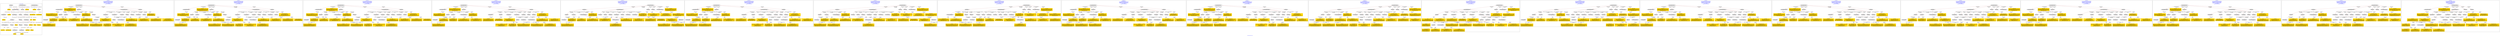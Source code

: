 digraph n0 {
fontcolor="blue"
remincross="true"
label="s04-ima-artworks.xml"
subgraph cluster_0 {
label="1-correct model"
n2[style="filled",color="white",fillcolor="lightgray",label="E12_Production1"];
n3[style="filled",color="white",fillcolor="lightgray",label="E21_Person1"];
n4[style="filled",color="white",fillcolor="lightgray",label="E55_Type1"];
n5[style="filled",color="white",fillcolor="lightgray",label="E52_Time-Span3"];
n6[style="filled",color="white",fillcolor="lightgray",label="E69_Death1"];
n7[style="filled",color="white",fillcolor="lightgray",label="E74_Group1"];
n8[style="filled",color="white",fillcolor="lightgray",label="E82_Actor_Appellation1"];
n9[style="filled",color="white",fillcolor="lightgray",label="E67_Birth1"];
n10[shape="plaintext",style="filled",fillcolor="gold",label="artistURI"];
n11[style="filled",color="white",fillcolor="lightgray",label="E22_Man-Made_Object1"];
n12[style="filled",color="white",fillcolor="lightgray",label="E35_Title1"];
n13[style="filled",color="white",fillcolor="lightgray",label="E8_Acquisition1"];
n14[style="filled",color="white",fillcolor="lightgray",label="E54_Dimension1"];
n15[shape="plaintext",style="filled",fillcolor="gold",label="sourceURL"];
n16[style="filled",color="white",fillcolor="lightgray",label="E33_Linguistic_Object1"];
n17[style="filled",color="white",fillcolor="lightgray",label="E55_Type2"];
n18[shape="plaintext",style="filled",fillcolor="gold",label="provenance"];
n19[style="filled",color="white",fillcolor="lightgray",label="E33_Linguistic_Object2"];
n20[style="filled",color="white",fillcolor="lightgray",label="E55_Type3"];
n21[shape="plaintext",style="filled",fillcolor="gold",label="galleryLabel"];
n22[shape="plaintext",style="filled",fillcolor="gold",label="title"];
n23[style="filled",color="white",fillcolor="lightgray",label="E38_Image1"];
n24[shape="plaintext",style="filled",fillcolor="gold",label="imageURL"];
n25[style="filled",color="white",fillcolor="lightgray",label="E52_Time-Span1"];
n26[shape="plaintext",style="filled",fillcolor="gold",label="birthDate"];
n27[style="filled",color="white",fillcolor="lightgray",label="E52_Time-Span2"];
n28[shape="plaintext",style="filled",fillcolor="gold",label="deathDate"];
n29[shape="plaintext",style="filled",fillcolor="gold",label="creationDate"];
n30[shape="plaintext",style="filled",fillcolor="gold",label="dimensions"];
n31[shape="plaintext",style="filled",fillcolor="gold",label="materialsURI"];
n32[shape="plaintext",style="filled",fillcolor="gold",label="materials"];
n33[shape="plaintext",style="filled",fillcolor="gold",label="provenanceTypeURI"];
n34[shape="plaintext",style="filled",fillcolor="gold",label="galleryLabelTypeURI"];
n35[shape="plaintext",style="filled",fillcolor="gold",label="nationalityURI"];
n36[shape="plaintext",style="filled",fillcolor="gold",label="nationality"];
n37[shape="plaintext",style="filled",fillcolor="gold",label="artistAppellationURI"];
n38[shape="plaintext",style="filled",fillcolor="gold",label="artistFirstLast"];
n39[shape="plaintext",style="filled",fillcolor="gold",label="creditLine"];
}
subgraph cluster_1 {
label="candidate 0\nlink coherence:0.7894736842105263\nnode coherence:0.9117647058823529\nconfidence:0.47826327281747255\nmapping score:0.4984303788648541\ncost:334.99946\n-precision:0.66-recall:0.68"
n41[style="filled",color="white",fillcolor="lightgray",label="E12_Production1"];
n42[style="filled",color="white",fillcolor="lightgray",label="E55_Type1"];
n43[style="filled",color="white",fillcolor="lightgray",label="E21_Person1"];
n44[style="filled",color="white",fillcolor="lightgray",label="E67_Birth1"];
n45[style="filled",color="white",fillcolor="lightgray",label="E69_Death1"];
n46[style="filled",color="white",fillcolor="lightgray",label="E74_Group1"];
n47[style="filled",color="white",fillcolor="lightgray",label="E82_Actor_Appellation1"];
n48[style="filled",color="white",fillcolor="lightgray",label="E21_Person2"];
n49[style="filled",color="white",fillcolor="lightgray",label="E82_Actor_Appellation2"];
n50[style="filled",color="white",fillcolor="lightgray",label="E22_Man-Made_Object1"];
n51[style="filled",color="white",fillcolor="lightgray",label="E35_Title1"];
n52[style="filled",color="white",fillcolor="lightgray",label="E38_Image1"];
n53[style="filled",color="white",fillcolor="lightgray",label="E54_Dimension1"];
n54[style="filled",color="white",fillcolor="lightgray",label="E55_Type2"];
n55[style="filled",color="white",fillcolor="lightgray",label="E8_Acquisition1"];
n56[style="filled",color="white",fillcolor="lightgray",label="E33_Linguistic_Object2"];
n57[style="filled",color="white",fillcolor="lightgray",label="E55_Type3"];
n58[style="filled",color="white",fillcolor="lightgray",label="E52_Time-Span1"];
n59[style="filled",color="white",fillcolor="lightgray",label="E52_Time-Span3"];
n60[style="filled",color="white",fillcolor="lightgray",label="E33_Linguistic_Object1"];
n61[shape="plaintext",style="filled",fillcolor="gold",label="artistFirstLast\n[E82_Actor_Appellation,label,0.688]\n[E22_Man-Made_Object,P3_has_note,0.108]\n[E35_Title,label,0.104]\n[E73_Information_Object,P3_has_note,0.099]"];
n62[shape="plaintext",style="filled",fillcolor="gold",label="artistAppellationURI\n[E82_Actor_Appellation,classLink,0.929]\n[E21_Person,classLink,0.059]\n[E22_Man-Made_Object,P3_has_note,0.007]\n[E73_Information_Object,P3_has_note,0.006]"];
n63[shape="plaintext",style="filled",fillcolor="gold",label="galleryLabelTypeURI\n[E55_Type,classLink,0.57]\n[E74_Group,classLink,0.228]\n[E57_Material,classLink,0.202]"];
n64[shape="plaintext",style="filled",fillcolor="gold",label="creationDate\n[E52_Time-Span,P82_at_some_time_within,0.437]\n[E33_Linguistic_Object,P3_has_note,0.237]\n[E52_Time-Span,P82a_begin_of_the_begin,0.166]\n[E52_Time-Span,P82b_end_of_the_end,0.161]"];
n65[shape="plaintext",style="filled",fillcolor="gold",label="galleryLabel\n[E22_Man-Made_Object,P3_has_note,0.311]\n[E33_Linguistic_Object,P3_has_note,0.308]\n[E73_Information_Object,P3_has_note,0.291]\n[E35_Title,label,0.09]"];
n66[shape="plaintext",style="filled",fillcolor="gold",label="birthDate\n[E52_Time-Span,P82a_begin_of_the_begin,0.607]\n[E52_Time-Span,P82_at_some_time_within,0.281]\n[E52_Time-Span,P82b_end_of_the_end,0.065]\n[E33_Linguistic_Object,P3_has_note,0.047]"];
n67[shape="plaintext",style="filled",fillcolor="gold",label="materialsURI\n[E55_Type,classLink,0.499]\n[E74_Group,classLink,0.264]\n[E57_Material,classLink,0.236]\n[E55_Type,label,0.0]"];
n68[shape="plaintext",style="filled",fillcolor="gold",label="provenance\n[E22_Man-Made_Object,P3_has_note,0.265]\n[E33_Linguistic_Object,P3_has_note,0.263]\n[E73_Information_Object,P3_has_note,0.244]\n[E8_Acquisition,P3_has_note,0.228]"];
n69[shape="plaintext",style="filled",fillcolor="gold",label="sourceURL\n[E38_Image,classLink,0.516]\n[E78_Collection,classLink,0.299]\n[E39_Actor,classLink,0.121]\n[E22_Man-Made_Object,P3_has_note,0.064]"];
n70[shape="plaintext",style="filled",fillcolor="gold",label="imageURL\n[E38_Image,classLink,0.426]\n[E39_Actor,classLink,0.295]\n[E78_Collection,classLink,0.209]\n[E21_Person,classLink,0.07]"];
n71[shape="plaintext",style="filled",fillcolor="gold",label="artistURI\n[E21_Person,classLink,0.557]\n[E82_Actor_Appellation,classLink,0.394]\n[E22_Man-Made_Object,P3_has_note,0.027]\n[E73_Information_Object,P3_has_note,0.022]"];
n72[shape="plaintext",style="filled",fillcolor="gold",label="materials\n[E29_Design_or_Procedure,P3_has_note,0.353]\n[E57_Material,label,0.278]\n[E55_Type,label,0.196]\n[E57_Material,classLink,0.173]"];
n73[shape="plaintext",style="filled",fillcolor="gold",label="deathDate\n[E52_Time-Span,P82b_end_of_the_end,0.532]\n[E52_Time-Span,P82_at_some_time_within,0.287]\n[E52_Time-Span,P82a_begin_of_the_begin,0.099]\n[E12_Production,P3_has_note,0.082]"];
n74[shape="plaintext",style="filled",fillcolor="gold",label="nationalityURI\n[E74_Group,classLink,0.645]\n[E55_Type,classLink,0.211]\n[E57_Material,classLink,0.113]\n[E74_Group,label,0.031]"];
n75[shape="plaintext",style="filled",fillcolor="gold",label="provenanceTypeURI\n[E55_Type,classLink,0.687]\n[E74_Group,classLink,0.165]\n[E57_Material,classLink,0.147]\n[E22_Man-Made_Object,P3_has_note,0.001]"];
n76[shape="plaintext",style="filled",fillcolor="gold",label="nationality\n[E74_Group,label,0.561]\n[E74_Group,classLink,0.259]\n[E8_Acquisition,P3_has_note,0.116]\n[E39_Actor,P3_has_note,0.065]"];
n77[shape="plaintext",style="filled",fillcolor="gold",label="dimensions\n[E54_Dimension,P3_has_note,0.582]\n[E22_Man-Made_Object,classLink,0.163]\n[E34_Inscription,P3_has_note,0.128]\n[E22_Man-Made_Object,P3_has_note,0.127]"];
n78[shape="plaintext",style="filled",fillcolor="gold",label="creditLine\n[E8_Acquisition,P3_has_note,0.5]\n[E30_Right,P3_has_note,0.272]\n[E35_Title,label,0.115]\n[E22_Man-Made_Object,P3_has_note,0.113]"];
n79[shape="plaintext",style="filled",fillcolor="gold",label="title\n[E35_Title,label,0.348]\n[E22_Man-Made_Object,P3_has_note,0.265]\n[E73_Information_Object,P3_has_note,0.232]\n[E33_Linguistic_Object,P3_has_note,0.155]"];
}
subgraph cluster_2 {
label="candidate 1\nlink coherence:0.7894736842105263\nnode coherence:0.9117647058823529\nconfidence:0.47826327281747255\nmapping score:0.4984303788648541\ncost:334.99947\n-precision:0.66-recall:0.68"
n81[style="filled",color="white",fillcolor="lightgray",label="E12_Production1"];
n82[style="filled",color="white",fillcolor="lightgray",label="E55_Type1"];
n83[style="filled",color="white",fillcolor="lightgray",label="E21_Person1"];
n84[style="filled",color="white",fillcolor="lightgray",label="E67_Birth1"];
n85[style="filled",color="white",fillcolor="lightgray",label="E69_Death1"];
n86[style="filled",color="white",fillcolor="lightgray",label="E74_Group1"];
n87[style="filled",color="white",fillcolor="lightgray",label="E82_Actor_Appellation1"];
n88[style="filled",color="white",fillcolor="lightgray",label="E21_Person2"];
n89[style="filled",color="white",fillcolor="lightgray",label="E82_Actor_Appellation2"];
n90[style="filled",color="white",fillcolor="lightgray",label="E22_Man-Made_Object1"];
n91[style="filled",color="white",fillcolor="lightgray",label="E35_Title1"];
n92[style="filled",color="white",fillcolor="lightgray",label="E38_Image1"];
n93[style="filled",color="white",fillcolor="lightgray",label="E54_Dimension1"];
n94[style="filled",color="white",fillcolor="lightgray",label="E55_Type3"];
n95[style="filled",color="white",fillcolor="lightgray",label="E8_Acquisition1"];
n96[style="filled",color="white",fillcolor="lightgray",label="E33_Linguistic_Object1"];
n97[style="filled",color="white",fillcolor="lightgray",label="E55_Type2"];
n98[style="filled",color="white",fillcolor="lightgray",label="E52_Time-Span1"];
n99[style="filled",color="white",fillcolor="lightgray",label="E52_Time-Span3"];
n100[style="filled",color="white",fillcolor="lightgray",label="E33_Linguistic_Object2"];
n101[shape="plaintext",style="filled",fillcolor="gold",label="artistFirstLast\n[E82_Actor_Appellation,label,0.688]\n[E22_Man-Made_Object,P3_has_note,0.108]\n[E35_Title,label,0.104]\n[E73_Information_Object,P3_has_note,0.099]"];
n102[shape="plaintext",style="filled",fillcolor="gold",label="artistAppellationURI\n[E82_Actor_Appellation,classLink,0.929]\n[E21_Person,classLink,0.059]\n[E22_Man-Made_Object,P3_has_note,0.007]\n[E73_Information_Object,P3_has_note,0.006]"];
n103[shape="plaintext",style="filled",fillcolor="gold",label="galleryLabelTypeURI\n[E55_Type,classLink,0.57]\n[E74_Group,classLink,0.228]\n[E57_Material,classLink,0.202]"];
n104[shape="plaintext",style="filled",fillcolor="gold",label="creationDate\n[E52_Time-Span,P82_at_some_time_within,0.437]\n[E33_Linguistic_Object,P3_has_note,0.237]\n[E52_Time-Span,P82a_begin_of_the_begin,0.166]\n[E52_Time-Span,P82b_end_of_the_end,0.161]"];
n105[shape="plaintext",style="filled",fillcolor="gold",label="galleryLabel\n[E22_Man-Made_Object,P3_has_note,0.311]\n[E33_Linguistic_Object,P3_has_note,0.308]\n[E73_Information_Object,P3_has_note,0.291]\n[E35_Title,label,0.09]"];
n106[shape="plaintext",style="filled",fillcolor="gold",label="birthDate\n[E52_Time-Span,P82a_begin_of_the_begin,0.607]\n[E52_Time-Span,P82_at_some_time_within,0.281]\n[E52_Time-Span,P82b_end_of_the_end,0.065]\n[E33_Linguistic_Object,P3_has_note,0.047]"];
n107[shape="plaintext",style="filled",fillcolor="gold",label="materialsURI\n[E55_Type,classLink,0.499]\n[E74_Group,classLink,0.264]\n[E57_Material,classLink,0.236]\n[E55_Type,label,0.0]"];
n108[shape="plaintext",style="filled",fillcolor="gold",label="provenance\n[E22_Man-Made_Object,P3_has_note,0.265]\n[E33_Linguistic_Object,P3_has_note,0.263]\n[E73_Information_Object,P3_has_note,0.244]\n[E8_Acquisition,P3_has_note,0.228]"];
n109[shape="plaintext",style="filled",fillcolor="gold",label="sourceURL\n[E38_Image,classLink,0.516]\n[E78_Collection,classLink,0.299]\n[E39_Actor,classLink,0.121]\n[E22_Man-Made_Object,P3_has_note,0.064]"];
n110[shape="plaintext",style="filled",fillcolor="gold",label="imageURL\n[E38_Image,classLink,0.426]\n[E39_Actor,classLink,0.295]\n[E78_Collection,classLink,0.209]\n[E21_Person,classLink,0.07]"];
n111[shape="plaintext",style="filled",fillcolor="gold",label="artistURI\n[E21_Person,classLink,0.557]\n[E82_Actor_Appellation,classLink,0.394]\n[E22_Man-Made_Object,P3_has_note,0.027]\n[E73_Information_Object,P3_has_note,0.022]"];
n112[shape="plaintext",style="filled",fillcolor="gold",label="materials\n[E29_Design_or_Procedure,P3_has_note,0.353]\n[E57_Material,label,0.278]\n[E55_Type,label,0.196]\n[E57_Material,classLink,0.173]"];
n113[shape="plaintext",style="filled",fillcolor="gold",label="deathDate\n[E52_Time-Span,P82b_end_of_the_end,0.532]\n[E52_Time-Span,P82_at_some_time_within,0.287]\n[E52_Time-Span,P82a_begin_of_the_begin,0.099]\n[E12_Production,P3_has_note,0.082]"];
n114[shape="plaintext",style="filled",fillcolor="gold",label="nationalityURI\n[E74_Group,classLink,0.645]\n[E55_Type,classLink,0.211]\n[E57_Material,classLink,0.113]\n[E74_Group,label,0.031]"];
n115[shape="plaintext",style="filled",fillcolor="gold",label="provenanceTypeURI\n[E55_Type,classLink,0.687]\n[E74_Group,classLink,0.165]\n[E57_Material,classLink,0.147]\n[E22_Man-Made_Object,P3_has_note,0.001]"];
n116[shape="plaintext",style="filled",fillcolor="gold",label="nationality\n[E74_Group,label,0.561]\n[E74_Group,classLink,0.259]\n[E8_Acquisition,P3_has_note,0.116]\n[E39_Actor,P3_has_note,0.065]"];
n117[shape="plaintext",style="filled",fillcolor="gold",label="dimensions\n[E54_Dimension,P3_has_note,0.582]\n[E22_Man-Made_Object,classLink,0.163]\n[E34_Inscription,P3_has_note,0.128]\n[E22_Man-Made_Object,P3_has_note,0.127]"];
n118[shape="plaintext",style="filled",fillcolor="gold",label="creditLine\n[E8_Acquisition,P3_has_note,0.5]\n[E30_Right,P3_has_note,0.272]\n[E35_Title,label,0.115]\n[E22_Man-Made_Object,P3_has_note,0.113]"];
n119[shape="plaintext",style="filled",fillcolor="gold",label="title\n[E35_Title,label,0.348]\n[E22_Man-Made_Object,P3_has_note,0.265]\n[E73_Information_Object,P3_has_note,0.232]\n[E33_Linguistic_Object,P3_has_note,0.155]"];
}
subgraph cluster_3 {
label="candidate 10\nlink coherence:0.7631578947368421\nnode coherence:0.9117647058823529\nconfidence:0.47826327281747255\nmapping score:0.4984303788648541\ncost:334.99948\n-precision:0.63-recall:0.65"
n121[style="filled",color="white",fillcolor="lightgray",label="E12_Production1"];
n122[style="filled",color="white",fillcolor="lightgray",label="E55_Type1"];
n123[style="filled",color="white",fillcolor="lightgray",label="E21_Person1"];
n124[style="filled",color="white",fillcolor="lightgray",label="E67_Birth1"];
n125[style="filled",color="white",fillcolor="lightgray",label="E69_Death1"];
n126[style="filled",color="white",fillcolor="lightgray",label="E74_Group1"];
n127[style="filled",color="white",fillcolor="lightgray",label="E82_Actor_Appellation1"];
n128[style="filled",color="white",fillcolor="lightgray",label="E21_Person2"];
n129[style="filled",color="white",fillcolor="lightgray",label="E82_Actor_Appellation2"];
n130[style="filled",color="white",fillcolor="lightgray",label="E22_Man-Made_Object1"];
n131[style="filled",color="white",fillcolor="lightgray",label="E35_Title1"];
n132[style="filled",color="white",fillcolor="lightgray",label="E38_Image1"];
n133[style="filled",color="white",fillcolor="lightgray",label="E54_Dimension1"];
n134[style="filled",color="white",fillcolor="lightgray",label="E55_Type3"];
n135[style="filled",color="white",fillcolor="lightgray",label="E8_Acquisition1"];
n136[style="filled",color="white",fillcolor="lightgray",label="E33_Linguistic_Object2"];
n137[style="filled",color="white",fillcolor="lightgray",label="E55_Type2"];
n138[style="filled",color="white",fillcolor="lightgray",label="E52_Time-Span1"];
n139[style="filled",color="white",fillcolor="lightgray",label="E52_Time-Span3"];
n140[style="filled",color="white",fillcolor="lightgray",label="E33_Linguistic_Object1"];
n141[shape="plaintext",style="filled",fillcolor="gold",label="artistFirstLast\n[E82_Actor_Appellation,label,0.688]\n[E22_Man-Made_Object,P3_has_note,0.108]\n[E35_Title,label,0.104]\n[E73_Information_Object,P3_has_note,0.099]"];
n142[shape="plaintext",style="filled",fillcolor="gold",label="artistAppellationURI\n[E82_Actor_Appellation,classLink,0.929]\n[E21_Person,classLink,0.059]\n[E22_Man-Made_Object,P3_has_note,0.007]\n[E73_Information_Object,P3_has_note,0.006]"];
n143[shape="plaintext",style="filled",fillcolor="gold",label="galleryLabelTypeURI\n[E55_Type,classLink,0.57]\n[E74_Group,classLink,0.228]\n[E57_Material,classLink,0.202]"];
n144[shape="plaintext",style="filled",fillcolor="gold",label="creationDate\n[E52_Time-Span,P82_at_some_time_within,0.437]\n[E33_Linguistic_Object,P3_has_note,0.237]\n[E52_Time-Span,P82a_begin_of_the_begin,0.166]\n[E52_Time-Span,P82b_end_of_the_end,0.161]"];
n145[shape="plaintext",style="filled",fillcolor="gold",label="galleryLabel\n[E22_Man-Made_Object,P3_has_note,0.311]\n[E33_Linguistic_Object,P3_has_note,0.308]\n[E73_Information_Object,P3_has_note,0.291]\n[E35_Title,label,0.09]"];
n146[shape="plaintext",style="filled",fillcolor="gold",label="birthDate\n[E52_Time-Span,P82a_begin_of_the_begin,0.607]\n[E52_Time-Span,P82_at_some_time_within,0.281]\n[E52_Time-Span,P82b_end_of_the_end,0.065]\n[E33_Linguistic_Object,P3_has_note,0.047]"];
n147[shape="plaintext",style="filled",fillcolor="gold",label="materialsURI\n[E55_Type,classLink,0.499]\n[E74_Group,classLink,0.264]\n[E57_Material,classLink,0.236]\n[E55_Type,label,0.0]"];
n148[shape="plaintext",style="filled",fillcolor="gold",label="provenance\n[E22_Man-Made_Object,P3_has_note,0.265]\n[E33_Linguistic_Object,P3_has_note,0.263]\n[E73_Information_Object,P3_has_note,0.244]\n[E8_Acquisition,P3_has_note,0.228]"];
n149[shape="plaintext",style="filled",fillcolor="gold",label="sourceURL\n[E38_Image,classLink,0.516]\n[E78_Collection,classLink,0.299]\n[E39_Actor,classLink,0.121]\n[E22_Man-Made_Object,P3_has_note,0.064]"];
n150[shape="plaintext",style="filled",fillcolor="gold",label="imageURL\n[E38_Image,classLink,0.426]\n[E39_Actor,classLink,0.295]\n[E78_Collection,classLink,0.209]\n[E21_Person,classLink,0.07]"];
n151[shape="plaintext",style="filled",fillcolor="gold",label="artistURI\n[E21_Person,classLink,0.557]\n[E82_Actor_Appellation,classLink,0.394]\n[E22_Man-Made_Object,P3_has_note,0.027]\n[E73_Information_Object,P3_has_note,0.022]"];
n152[shape="plaintext",style="filled",fillcolor="gold",label="materials\n[E29_Design_or_Procedure,P3_has_note,0.353]\n[E57_Material,label,0.278]\n[E55_Type,label,0.196]\n[E57_Material,classLink,0.173]"];
n153[shape="plaintext",style="filled",fillcolor="gold",label="deathDate\n[E52_Time-Span,P82b_end_of_the_end,0.532]\n[E52_Time-Span,P82_at_some_time_within,0.287]\n[E52_Time-Span,P82a_begin_of_the_begin,0.099]\n[E12_Production,P3_has_note,0.082]"];
n154[shape="plaintext",style="filled",fillcolor="gold",label="nationalityURI\n[E74_Group,classLink,0.645]\n[E55_Type,classLink,0.211]\n[E57_Material,classLink,0.113]\n[E74_Group,label,0.031]"];
n155[shape="plaintext",style="filled",fillcolor="gold",label="provenanceTypeURI\n[E55_Type,classLink,0.687]\n[E74_Group,classLink,0.165]\n[E57_Material,classLink,0.147]\n[E22_Man-Made_Object,P3_has_note,0.001]"];
n156[shape="plaintext",style="filled",fillcolor="gold",label="nationality\n[E74_Group,label,0.561]\n[E74_Group,classLink,0.259]\n[E8_Acquisition,P3_has_note,0.116]\n[E39_Actor,P3_has_note,0.065]"];
n157[shape="plaintext",style="filled",fillcolor="gold",label="dimensions\n[E54_Dimension,P3_has_note,0.582]\n[E22_Man-Made_Object,classLink,0.163]\n[E34_Inscription,P3_has_note,0.128]\n[E22_Man-Made_Object,P3_has_note,0.127]"];
n158[shape="plaintext",style="filled",fillcolor="gold",label="creditLine\n[E8_Acquisition,P3_has_note,0.5]\n[E30_Right,P3_has_note,0.272]\n[E35_Title,label,0.115]\n[E22_Man-Made_Object,P3_has_note,0.113]"];
n159[shape="plaintext",style="filled",fillcolor="gold",label="title\n[E35_Title,label,0.348]\n[E22_Man-Made_Object,P3_has_note,0.265]\n[E73_Information_Object,P3_has_note,0.232]\n[E33_Linguistic_Object,P3_has_note,0.155]"];
}
subgraph cluster_4 {
label="candidate 11\nlink coherence:0.7567567567567568\nnode coherence:0.9117647058823529\nconfidence:0.47826327281747255\nmapping score:0.4984303788648541\ncost:234.99949\n-precision:0.62-recall:0.62"
n161[style="filled",color="white",fillcolor="lightgray",label="E12_Production1"];
n162[style="filled",color="white",fillcolor="lightgray",label="E52_Time-Span2"];
n163[style="filled",color="white",fillcolor="lightgray",label="E55_Type1"];
n164[style="filled",color="white",fillcolor="lightgray",label="E21_Person1"];
n165[style="filled",color="white",fillcolor="lightgray",label="E67_Birth1"];
n166[style="filled",color="white",fillcolor="lightgray",label="E74_Group1"];
n167[style="filled",color="white",fillcolor="lightgray",label="E82_Actor_Appellation1"];
n168[style="filled",color="white",fillcolor="lightgray",label="E21_Person2"];
n169[style="filled",color="white",fillcolor="lightgray",label="E82_Actor_Appellation2"];
n170[style="filled",color="white",fillcolor="lightgray",label="E22_Man-Made_Object1"];
n171[style="filled",color="white",fillcolor="lightgray",label="E35_Title1"];
n172[style="filled",color="white",fillcolor="lightgray",label="E38_Image1"];
n173[style="filled",color="white",fillcolor="lightgray",label="E54_Dimension1"];
n174[style="filled",color="white",fillcolor="lightgray",label="E55_Type3"];
n175[style="filled",color="white",fillcolor="lightgray",label="E8_Acquisition1"];
n176[style="filled",color="white",fillcolor="lightgray",label="E33_Linguistic_Object2"];
n177[style="filled",color="white",fillcolor="lightgray",label="E55_Type2"];
n178[style="filled",color="white",fillcolor="lightgray",label="E52_Time-Span1"];
n179[style="filled",color="white",fillcolor="lightgray",label="E33_Linguistic_Object1"];
n180[shape="plaintext",style="filled",fillcolor="gold",label="artistFirstLast\n[E82_Actor_Appellation,label,0.688]\n[E22_Man-Made_Object,P3_has_note,0.108]\n[E35_Title,label,0.104]\n[E73_Information_Object,P3_has_note,0.099]"];
n181[shape="plaintext",style="filled",fillcolor="gold",label="artistAppellationURI\n[E82_Actor_Appellation,classLink,0.929]\n[E21_Person,classLink,0.059]\n[E22_Man-Made_Object,P3_has_note,0.007]\n[E73_Information_Object,P3_has_note,0.006]"];
n182[shape="plaintext",style="filled",fillcolor="gold",label="galleryLabelTypeURI\n[E55_Type,classLink,0.57]\n[E74_Group,classLink,0.228]\n[E57_Material,classLink,0.202]"];
n183[shape="plaintext",style="filled",fillcolor="gold",label="galleryLabel\n[E22_Man-Made_Object,P3_has_note,0.311]\n[E33_Linguistic_Object,P3_has_note,0.308]\n[E73_Information_Object,P3_has_note,0.291]\n[E35_Title,label,0.09]"];
n184[shape="plaintext",style="filled",fillcolor="gold",label="materialsURI\n[E55_Type,classLink,0.499]\n[E74_Group,classLink,0.264]\n[E57_Material,classLink,0.236]\n[E55_Type,label,0.0]"];
n185[shape="plaintext",style="filled",fillcolor="gold",label="provenance\n[E22_Man-Made_Object,P3_has_note,0.265]\n[E33_Linguistic_Object,P3_has_note,0.263]\n[E73_Information_Object,P3_has_note,0.244]\n[E8_Acquisition,P3_has_note,0.228]"];
n186[shape="plaintext",style="filled",fillcolor="gold",label="sourceURL\n[E38_Image,classLink,0.516]\n[E78_Collection,classLink,0.299]\n[E39_Actor,classLink,0.121]\n[E22_Man-Made_Object,P3_has_note,0.064]"];
n187[shape="plaintext",style="filled",fillcolor="gold",label="imageURL\n[E38_Image,classLink,0.426]\n[E39_Actor,classLink,0.295]\n[E78_Collection,classLink,0.209]\n[E21_Person,classLink,0.07]"];
n188[shape="plaintext",style="filled",fillcolor="gold",label="deathDate\n[E52_Time-Span,P82b_end_of_the_end,0.532]\n[E52_Time-Span,P82_at_some_time_within,0.287]\n[E52_Time-Span,P82a_begin_of_the_begin,0.099]\n[E12_Production,P3_has_note,0.082]"];
n189[shape="plaintext",style="filled",fillcolor="gold",label="artistURI\n[E21_Person,classLink,0.557]\n[E82_Actor_Appellation,classLink,0.394]\n[E22_Man-Made_Object,P3_has_note,0.027]\n[E73_Information_Object,P3_has_note,0.022]"];
n190[shape="plaintext",style="filled",fillcolor="gold",label="materials\n[E29_Design_or_Procedure,P3_has_note,0.353]\n[E57_Material,label,0.278]\n[E55_Type,label,0.196]\n[E57_Material,classLink,0.173]"];
n191[shape="plaintext",style="filled",fillcolor="gold",label="creationDate\n[E52_Time-Span,P82_at_some_time_within,0.437]\n[E33_Linguistic_Object,P3_has_note,0.237]\n[E52_Time-Span,P82a_begin_of_the_begin,0.166]\n[E52_Time-Span,P82b_end_of_the_end,0.161]"];
n192[shape="plaintext",style="filled",fillcolor="gold",label="nationalityURI\n[E74_Group,classLink,0.645]\n[E55_Type,classLink,0.211]\n[E57_Material,classLink,0.113]\n[E74_Group,label,0.031]"];
n193[shape="plaintext",style="filled",fillcolor="gold",label="provenanceTypeURI\n[E55_Type,classLink,0.687]\n[E74_Group,classLink,0.165]\n[E57_Material,classLink,0.147]\n[E22_Man-Made_Object,P3_has_note,0.001]"];
n194[shape="plaintext",style="filled",fillcolor="gold",label="nationality\n[E74_Group,label,0.561]\n[E74_Group,classLink,0.259]\n[E8_Acquisition,P3_has_note,0.116]\n[E39_Actor,P3_has_note,0.065]"];
n195[shape="plaintext",style="filled",fillcolor="gold",label="dimensions\n[E54_Dimension,P3_has_note,0.582]\n[E22_Man-Made_Object,classLink,0.163]\n[E34_Inscription,P3_has_note,0.128]\n[E22_Man-Made_Object,P3_has_note,0.127]"];
n196[shape="plaintext",style="filled",fillcolor="gold",label="birthDate\n[E52_Time-Span,P82a_begin_of_the_begin,0.607]\n[E52_Time-Span,P82_at_some_time_within,0.281]\n[E52_Time-Span,P82b_end_of_the_end,0.065]\n[E33_Linguistic_Object,P3_has_note,0.047]"];
n197[shape="plaintext",style="filled",fillcolor="gold",label="creditLine\n[E8_Acquisition,P3_has_note,0.5]\n[E30_Right,P3_has_note,0.272]\n[E35_Title,label,0.115]\n[E22_Man-Made_Object,P3_has_note,0.113]"];
n198[shape="plaintext",style="filled",fillcolor="gold",label="title\n[E35_Title,label,0.348]\n[E22_Man-Made_Object,P3_has_note,0.265]\n[E73_Information_Object,P3_has_note,0.232]\n[E33_Linguistic_Object,P3_has_note,0.155]"];
}
subgraph cluster_5 {
label="candidate 12\nlink coherence:0.7567567567567568\nnode coherence:0.9117647058823529\nconfidence:0.47826327281747255\nmapping score:0.4984303788648541\ncost:234.99953\n-precision:0.62-recall:0.62"
n200[style="filled",color="white",fillcolor="lightgray",label="E12_Production1"];
n201[style="filled",color="white",fillcolor="lightgray",label="E52_Time-Span2"];
n202[style="filled",color="white",fillcolor="lightgray",label="E21_Person1"];
n203[style="filled",color="white",fillcolor="lightgray",label="E67_Birth1"];
n204[style="filled",color="white",fillcolor="lightgray",label="E74_Group1"];
n205[style="filled",color="white",fillcolor="lightgray",label="E82_Actor_Appellation1"];
n206[style="filled",color="white",fillcolor="lightgray",label="E21_Person2"];
n207[style="filled",color="white",fillcolor="lightgray",label="E82_Actor_Appellation2"];
n208[style="filled",color="white",fillcolor="lightgray",label="E22_Man-Made_Object1"];
n209[style="filled",color="white",fillcolor="lightgray",label="E35_Title1"];
n210[style="filled",color="white",fillcolor="lightgray",label="E38_Image1"];
n211[style="filled",color="white",fillcolor="lightgray",label="E54_Dimension1"];
n212[style="filled",color="white",fillcolor="lightgray",label="E55_Type3"];
n213[style="filled",color="white",fillcolor="lightgray",label="E8_Acquisition1"];
n214[style="filled",color="white",fillcolor="lightgray",label="E33_Linguistic_Object1"];
n215[style="filled",color="white",fillcolor="lightgray",label="E55_Type1"];
n216[style="filled",color="white",fillcolor="lightgray",label="E55_Type2"];
n217[style="filled",color="white",fillcolor="lightgray",label="E52_Time-Span1"];
n218[style="filled",color="white",fillcolor="lightgray",label="E33_Linguistic_Object2"];
n219[shape="plaintext",style="filled",fillcolor="gold",label="artistFirstLast\n[E82_Actor_Appellation,label,0.688]\n[E22_Man-Made_Object,P3_has_note,0.108]\n[E35_Title,label,0.104]\n[E73_Information_Object,P3_has_note,0.099]"];
n220[shape="plaintext",style="filled",fillcolor="gold",label="artistAppellationURI\n[E82_Actor_Appellation,classLink,0.929]\n[E21_Person,classLink,0.059]\n[E22_Man-Made_Object,P3_has_note,0.007]\n[E73_Information_Object,P3_has_note,0.006]"];
n221[shape="plaintext",style="filled",fillcolor="gold",label="galleryLabelTypeURI\n[E55_Type,classLink,0.57]\n[E74_Group,classLink,0.228]\n[E57_Material,classLink,0.202]"];
n222[shape="plaintext",style="filled",fillcolor="gold",label="galleryLabel\n[E22_Man-Made_Object,P3_has_note,0.311]\n[E33_Linguistic_Object,P3_has_note,0.308]\n[E73_Information_Object,P3_has_note,0.291]\n[E35_Title,label,0.09]"];
n223[shape="plaintext",style="filled",fillcolor="gold",label="materialsURI\n[E55_Type,classLink,0.499]\n[E74_Group,classLink,0.264]\n[E57_Material,classLink,0.236]\n[E55_Type,label,0.0]"];
n224[shape="plaintext",style="filled",fillcolor="gold",label="provenance\n[E22_Man-Made_Object,P3_has_note,0.265]\n[E33_Linguistic_Object,P3_has_note,0.263]\n[E73_Information_Object,P3_has_note,0.244]\n[E8_Acquisition,P3_has_note,0.228]"];
n225[shape="plaintext",style="filled",fillcolor="gold",label="sourceURL\n[E38_Image,classLink,0.516]\n[E78_Collection,classLink,0.299]\n[E39_Actor,classLink,0.121]\n[E22_Man-Made_Object,P3_has_note,0.064]"];
n226[shape="plaintext",style="filled",fillcolor="gold",label="imageURL\n[E38_Image,classLink,0.426]\n[E39_Actor,classLink,0.295]\n[E78_Collection,classLink,0.209]\n[E21_Person,classLink,0.07]"];
n227[shape="plaintext",style="filled",fillcolor="gold",label="deathDate\n[E52_Time-Span,P82b_end_of_the_end,0.532]\n[E52_Time-Span,P82_at_some_time_within,0.287]\n[E52_Time-Span,P82a_begin_of_the_begin,0.099]\n[E12_Production,P3_has_note,0.082]"];
n228[shape="plaintext",style="filled",fillcolor="gold",label="artistURI\n[E21_Person,classLink,0.557]\n[E82_Actor_Appellation,classLink,0.394]\n[E22_Man-Made_Object,P3_has_note,0.027]\n[E73_Information_Object,P3_has_note,0.022]"];
n229[shape="plaintext",style="filled",fillcolor="gold",label="materials\n[E29_Design_or_Procedure,P3_has_note,0.353]\n[E57_Material,label,0.278]\n[E55_Type,label,0.196]\n[E57_Material,classLink,0.173]"];
n230[shape="plaintext",style="filled",fillcolor="gold",label="creationDate\n[E52_Time-Span,P82_at_some_time_within,0.437]\n[E33_Linguistic_Object,P3_has_note,0.237]\n[E52_Time-Span,P82a_begin_of_the_begin,0.166]\n[E52_Time-Span,P82b_end_of_the_end,0.161]"];
n231[shape="plaintext",style="filled",fillcolor="gold",label="nationalityURI\n[E74_Group,classLink,0.645]\n[E55_Type,classLink,0.211]\n[E57_Material,classLink,0.113]\n[E74_Group,label,0.031]"];
n232[shape="plaintext",style="filled",fillcolor="gold",label="provenanceTypeURI\n[E55_Type,classLink,0.687]\n[E74_Group,classLink,0.165]\n[E57_Material,classLink,0.147]\n[E22_Man-Made_Object,P3_has_note,0.001]"];
n233[shape="plaintext",style="filled",fillcolor="gold",label="nationality\n[E74_Group,label,0.561]\n[E74_Group,classLink,0.259]\n[E8_Acquisition,P3_has_note,0.116]\n[E39_Actor,P3_has_note,0.065]"];
n234[shape="plaintext",style="filled",fillcolor="gold",label="dimensions\n[E54_Dimension,P3_has_note,0.582]\n[E22_Man-Made_Object,classLink,0.163]\n[E34_Inscription,P3_has_note,0.128]\n[E22_Man-Made_Object,P3_has_note,0.127]"];
n235[shape="plaintext",style="filled",fillcolor="gold",label="birthDate\n[E52_Time-Span,P82a_begin_of_the_begin,0.607]\n[E52_Time-Span,P82_at_some_time_within,0.281]\n[E52_Time-Span,P82b_end_of_the_end,0.065]\n[E33_Linguistic_Object,P3_has_note,0.047]"];
n236[shape="plaintext",style="filled",fillcolor="gold",label="creditLine\n[E8_Acquisition,P3_has_note,0.5]\n[E30_Right,P3_has_note,0.272]\n[E35_Title,label,0.115]\n[E22_Man-Made_Object,P3_has_note,0.113]"];
n237[shape="plaintext",style="filled",fillcolor="gold",label="title\n[E35_Title,label,0.348]\n[E22_Man-Made_Object,P3_has_note,0.265]\n[E73_Information_Object,P3_has_note,0.232]\n[E33_Linguistic_Object,P3_has_note,0.155]"];
}
subgraph cluster_6 {
label="candidate 13\nlink coherence:0.7567567567567568\nnode coherence:0.9117647058823529\nconfidence:0.47826327281747255\nmapping score:0.4984303788648541\ncost:333.99949\n-precision:0.65-recall:0.65"
n239[style="filled",color="white",fillcolor="lightgray",label="E12_Production1"];
n240[style="filled",color="white",fillcolor="lightgray",label="E52_Time-Span2"];
n241[style="filled",color="white",fillcolor="lightgray",label="E55_Type1"];
n242[style="filled",color="white",fillcolor="lightgray",label="E21_Person1"];
n243[style="filled",color="white",fillcolor="lightgray",label="E67_Birth1"];
n244[style="filled",color="white",fillcolor="lightgray",label="E74_Group1"];
n245[style="filled",color="white",fillcolor="lightgray",label="E82_Actor_Appellation1"];
n246[style="filled",color="white",fillcolor="lightgray",label="E21_Person2"];
n247[style="filled",color="white",fillcolor="lightgray",label="E82_Actor_Appellation2"];
n248[style="filled",color="white",fillcolor="lightgray",label="E22_Man-Made_Object1"];
n249[style="filled",color="white",fillcolor="lightgray",label="E35_Title1"];
n250[style="filled",color="white",fillcolor="lightgray",label="E38_Image1"];
n251[style="filled",color="white",fillcolor="lightgray",label="E54_Dimension1"];
n252[style="filled",color="white",fillcolor="lightgray",label="E55_Type3"];
n253[style="filled",color="white",fillcolor="lightgray",label="E8_Acquisition1"];
n254[style="filled",color="white",fillcolor="lightgray",label="E33_Linguistic_Object2"];
n255[style="filled",color="white",fillcolor="lightgray",label="E55_Type2"];
n256[style="filled",color="white",fillcolor="lightgray",label="E52_Time-Span1"];
n257[style="filled",color="white",fillcolor="lightgray",label="E33_Linguistic_Object1"];
n258[shape="plaintext",style="filled",fillcolor="gold",label="artistFirstLast\n[E82_Actor_Appellation,label,0.688]\n[E22_Man-Made_Object,P3_has_note,0.108]\n[E35_Title,label,0.104]\n[E73_Information_Object,P3_has_note,0.099]"];
n259[shape="plaintext",style="filled",fillcolor="gold",label="artistAppellationURI\n[E82_Actor_Appellation,classLink,0.929]\n[E21_Person,classLink,0.059]\n[E22_Man-Made_Object,P3_has_note,0.007]\n[E73_Information_Object,P3_has_note,0.006]"];
n260[shape="plaintext",style="filled",fillcolor="gold",label="galleryLabelTypeURI\n[E55_Type,classLink,0.57]\n[E74_Group,classLink,0.228]\n[E57_Material,classLink,0.202]"];
n261[shape="plaintext",style="filled",fillcolor="gold",label="galleryLabel\n[E22_Man-Made_Object,P3_has_note,0.311]\n[E33_Linguistic_Object,P3_has_note,0.308]\n[E73_Information_Object,P3_has_note,0.291]\n[E35_Title,label,0.09]"];
n262[shape="plaintext",style="filled",fillcolor="gold",label="birthDate\n[E52_Time-Span,P82a_begin_of_the_begin,0.607]\n[E52_Time-Span,P82_at_some_time_within,0.281]\n[E52_Time-Span,P82b_end_of_the_end,0.065]\n[E33_Linguistic_Object,P3_has_note,0.047]"];
n263[shape="plaintext",style="filled",fillcolor="gold",label="materialsURI\n[E55_Type,classLink,0.499]\n[E74_Group,classLink,0.264]\n[E57_Material,classLink,0.236]\n[E55_Type,label,0.0]"];
n264[shape="plaintext",style="filled",fillcolor="gold",label="creationDate\n[E52_Time-Span,P82_at_some_time_within,0.437]\n[E33_Linguistic_Object,P3_has_note,0.237]\n[E52_Time-Span,P82a_begin_of_the_begin,0.166]\n[E52_Time-Span,P82b_end_of_the_end,0.161]"];
n265[shape="plaintext",style="filled",fillcolor="gold",label="provenance\n[E22_Man-Made_Object,P3_has_note,0.265]\n[E33_Linguistic_Object,P3_has_note,0.263]\n[E73_Information_Object,P3_has_note,0.244]\n[E8_Acquisition,P3_has_note,0.228]"];
n266[shape="plaintext",style="filled",fillcolor="gold",label="sourceURL\n[E38_Image,classLink,0.516]\n[E78_Collection,classLink,0.299]\n[E39_Actor,classLink,0.121]\n[E22_Man-Made_Object,P3_has_note,0.064]"];
n267[shape="plaintext",style="filled",fillcolor="gold",label="imageURL\n[E38_Image,classLink,0.426]\n[E39_Actor,classLink,0.295]\n[E78_Collection,classLink,0.209]\n[E21_Person,classLink,0.07]"];
n268[shape="plaintext",style="filled",fillcolor="gold",label="artistURI\n[E21_Person,classLink,0.557]\n[E82_Actor_Appellation,classLink,0.394]\n[E22_Man-Made_Object,P3_has_note,0.027]\n[E73_Information_Object,P3_has_note,0.022]"];
n269[shape="plaintext",style="filled",fillcolor="gold",label="materials\n[E29_Design_or_Procedure,P3_has_note,0.353]\n[E57_Material,label,0.278]\n[E55_Type,label,0.196]\n[E57_Material,classLink,0.173]"];
n270[shape="plaintext",style="filled",fillcolor="gold",label="deathDate\n[E52_Time-Span,P82b_end_of_the_end,0.532]\n[E52_Time-Span,P82_at_some_time_within,0.287]\n[E52_Time-Span,P82a_begin_of_the_begin,0.099]\n[E12_Production,P3_has_note,0.082]"];
n271[shape="plaintext",style="filled",fillcolor="gold",label="nationalityURI\n[E74_Group,classLink,0.645]\n[E55_Type,classLink,0.211]\n[E57_Material,classLink,0.113]\n[E74_Group,label,0.031]"];
n272[shape="plaintext",style="filled",fillcolor="gold",label="provenanceTypeURI\n[E55_Type,classLink,0.687]\n[E74_Group,classLink,0.165]\n[E57_Material,classLink,0.147]\n[E22_Man-Made_Object,P3_has_note,0.001]"];
n273[shape="plaintext",style="filled",fillcolor="gold",label="nationality\n[E74_Group,label,0.561]\n[E74_Group,classLink,0.259]\n[E8_Acquisition,P3_has_note,0.116]\n[E39_Actor,P3_has_note,0.065]"];
n274[shape="plaintext",style="filled",fillcolor="gold",label="dimensions\n[E54_Dimension,P3_has_note,0.582]\n[E22_Man-Made_Object,classLink,0.163]\n[E34_Inscription,P3_has_note,0.128]\n[E22_Man-Made_Object,P3_has_note,0.127]"];
n275[shape="plaintext",style="filled",fillcolor="gold",label="creditLine\n[E8_Acquisition,P3_has_note,0.5]\n[E30_Right,P3_has_note,0.272]\n[E35_Title,label,0.115]\n[E22_Man-Made_Object,P3_has_note,0.113]"];
n276[shape="plaintext",style="filled",fillcolor="gold",label="title\n[E35_Title,label,0.348]\n[E22_Man-Made_Object,P3_has_note,0.265]\n[E73_Information_Object,P3_has_note,0.232]\n[E33_Linguistic_Object,P3_has_note,0.155]"];
}
subgraph cluster_7 {
label="candidate 14\nlink coherence:0.7567567567567568\nnode coherence:0.9117647058823529\nconfidence:0.47826327281747255\nmapping score:0.4984303788648541\ncost:333.99953\n-precision:0.65-recall:0.65"
n278[style="filled",color="white",fillcolor="lightgray",label="E12_Production1"];
n279[style="filled",color="white",fillcolor="lightgray",label="E52_Time-Span2"];
n280[style="filled",color="white",fillcolor="lightgray",label="E21_Person1"];
n281[style="filled",color="white",fillcolor="lightgray",label="E67_Birth1"];
n282[style="filled",color="white",fillcolor="lightgray",label="E74_Group1"];
n283[style="filled",color="white",fillcolor="lightgray",label="E82_Actor_Appellation1"];
n284[style="filled",color="white",fillcolor="lightgray",label="E21_Person2"];
n285[style="filled",color="white",fillcolor="lightgray",label="E82_Actor_Appellation2"];
n286[style="filled",color="white",fillcolor="lightgray",label="E22_Man-Made_Object1"];
n287[style="filled",color="white",fillcolor="lightgray",label="E35_Title1"];
n288[style="filled",color="white",fillcolor="lightgray",label="E38_Image1"];
n289[style="filled",color="white",fillcolor="lightgray",label="E54_Dimension1"];
n290[style="filled",color="white",fillcolor="lightgray",label="E55_Type3"];
n291[style="filled",color="white",fillcolor="lightgray",label="E8_Acquisition1"];
n292[style="filled",color="white",fillcolor="lightgray",label="E33_Linguistic_Object1"];
n293[style="filled",color="white",fillcolor="lightgray",label="E55_Type1"];
n294[style="filled",color="white",fillcolor="lightgray",label="E55_Type2"];
n295[style="filled",color="white",fillcolor="lightgray",label="E52_Time-Span1"];
n296[style="filled",color="white",fillcolor="lightgray",label="E33_Linguistic_Object2"];
n297[shape="plaintext",style="filled",fillcolor="gold",label="artistFirstLast\n[E82_Actor_Appellation,label,0.688]\n[E22_Man-Made_Object,P3_has_note,0.108]\n[E35_Title,label,0.104]\n[E73_Information_Object,P3_has_note,0.099]"];
n298[shape="plaintext",style="filled",fillcolor="gold",label="artistAppellationURI\n[E82_Actor_Appellation,classLink,0.929]\n[E21_Person,classLink,0.059]\n[E22_Man-Made_Object,P3_has_note,0.007]\n[E73_Information_Object,P3_has_note,0.006]"];
n299[shape="plaintext",style="filled",fillcolor="gold",label="galleryLabelTypeURI\n[E55_Type,classLink,0.57]\n[E74_Group,classLink,0.228]\n[E57_Material,classLink,0.202]"];
n300[shape="plaintext",style="filled",fillcolor="gold",label="galleryLabel\n[E22_Man-Made_Object,P3_has_note,0.311]\n[E33_Linguistic_Object,P3_has_note,0.308]\n[E73_Information_Object,P3_has_note,0.291]\n[E35_Title,label,0.09]"];
n301[shape="plaintext",style="filled",fillcolor="gold",label="birthDate\n[E52_Time-Span,P82a_begin_of_the_begin,0.607]\n[E52_Time-Span,P82_at_some_time_within,0.281]\n[E52_Time-Span,P82b_end_of_the_end,0.065]\n[E33_Linguistic_Object,P3_has_note,0.047]"];
n302[shape="plaintext",style="filled",fillcolor="gold",label="materialsURI\n[E55_Type,classLink,0.499]\n[E74_Group,classLink,0.264]\n[E57_Material,classLink,0.236]\n[E55_Type,label,0.0]"];
n303[shape="plaintext",style="filled",fillcolor="gold",label="creationDate\n[E52_Time-Span,P82_at_some_time_within,0.437]\n[E33_Linguistic_Object,P3_has_note,0.237]\n[E52_Time-Span,P82a_begin_of_the_begin,0.166]\n[E52_Time-Span,P82b_end_of_the_end,0.161]"];
n304[shape="plaintext",style="filled",fillcolor="gold",label="provenance\n[E22_Man-Made_Object,P3_has_note,0.265]\n[E33_Linguistic_Object,P3_has_note,0.263]\n[E73_Information_Object,P3_has_note,0.244]\n[E8_Acquisition,P3_has_note,0.228]"];
n305[shape="plaintext",style="filled",fillcolor="gold",label="sourceURL\n[E38_Image,classLink,0.516]\n[E78_Collection,classLink,0.299]\n[E39_Actor,classLink,0.121]\n[E22_Man-Made_Object,P3_has_note,0.064]"];
n306[shape="plaintext",style="filled",fillcolor="gold",label="imageURL\n[E38_Image,classLink,0.426]\n[E39_Actor,classLink,0.295]\n[E78_Collection,classLink,0.209]\n[E21_Person,classLink,0.07]"];
n307[shape="plaintext",style="filled",fillcolor="gold",label="artistURI\n[E21_Person,classLink,0.557]\n[E82_Actor_Appellation,classLink,0.394]\n[E22_Man-Made_Object,P3_has_note,0.027]\n[E73_Information_Object,P3_has_note,0.022]"];
n308[shape="plaintext",style="filled",fillcolor="gold",label="materials\n[E29_Design_or_Procedure,P3_has_note,0.353]\n[E57_Material,label,0.278]\n[E55_Type,label,0.196]\n[E57_Material,classLink,0.173]"];
n309[shape="plaintext",style="filled",fillcolor="gold",label="deathDate\n[E52_Time-Span,P82b_end_of_the_end,0.532]\n[E52_Time-Span,P82_at_some_time_within,0.287]\n[E52_Time-Span,P82a_begin_of_the_begin,0.099]\n[E12_Production,P3_has_note,0.082]"];
n310[shape="plaintext",style="filled",fillcolor="gold",label="nationalityURI\n[E74_Group,classLink,0.645]\n[E55_Type,classLink,0.211]\n[E57_Material,classLink,0.113]\n[E74_Group,label,0.031]"];
n311[shape="plaintext",style="filled",fillcolor="gold",label="provenanceTypeURI\n[E55_Type,classLink,0.687]\n[E74_Group,classLink,0.165]\n[E57_Material,classLink,0.147]\n[E22_Man-Made_Object,P3_has_note,0.001]"];
n312[shape="plaintext",style="filled",fillcolor="gold",label="nationality\n[E74_Group,label,0.561]\n[E74_Group,classLink,0.259]\n[E8_Acquisition,P3_has_note,0.116]\n[E39_Actor,P3_has_note,0.065]"];
n313[shape="plaintext",style="filled",fillcolor="gold",label="dimensions\n[E54_Dimension,P3_has_note,0.582]\n[E22_Man-Made_Object,classLink,0.163]\n[E34_Inscription,P3_has_note,0.128]\n[E22_Man-Made_Object,P3_has_note,0.127]"];
n314[shape="plaintext",style="filled",fillcolor="gold",label="creditLine\n[E8_Acquisition,P3_has_note,0.5]\n[E30_Right,P3_has_note,0.272]\n[E35_Title,label,0.115]\n[E22_Man-Made_Object,P3_has_note,0.113]"];
n315[shape="plaintext",style="filled",fillcolor="gold",label="title\n[E35_Title,label,0.348]\n[E22_Man-Made_Object,P3_has_note,0.265]\n[E73_Information_Object,P3_has_note,0.232]\n[E33_Linguistic_Object,P3_has_note,0.155]"];
}
subgraph cluster_8 {
label="candidate 15\nlink coherence:0.7567567567567568\nnode coherence:0.9117647058823529\nconfidence:0.47826327281747255\nmapping score:0.4984303788648541\ncost:333.9996\n-precision:0.62-recall:0.62"
n317[style="filled",color="white",fillcolor="lightgray",label="E21_Person1"];
n318[style="filled",color="white",fillcolor="lightgray",label="E67_Birth1"];
n319[style="filled",color="white",fillcolor="lightgray",label="E69_Death1"];
n320[style="filled",color="white",fillcolor="lightgray",label="E74_Group1"];
n321[style="filled",color="white",fillcolor="lightgray",label="E82_Actor_Appellation1"];
n322[style="filled",color="white",fillcolor="lightgray",label="E21_Person2"];
n323[style="filled",color="white",fillcolor="lightgray",label="E82_Actor_Appellation2"];
n324[style="filled",color="white",fillcolor="lightgray",label="E22_Man-Made_Object1"];
n325[style="filled",color="white",fillcolor="lightgray",label="E35_Title1"];
n326[style="filled",color="white",fillcolor="lightgray",label="E38_Image1"];
n327[style="filled",color="white",fillcolor="lightgray",label="E54_Dimension1"];
n328[style="filled",color="white",fillcolor="lightgray",label="E55_Type3"];
n329[style="filled",color="white",fillcolor="lightgray",label="E8_Acquisition1"];
n330[style="filled",color="white",fillcolor="lightgray",label="E33_Linguistic_Object1"];
n331[style="filled",color="white",fillcolor="lightgray",label="E55_Type1"];
n332[style="filled",color="white",fillcolor="lightgray",label="E55_Type2"];
n333[style="filled",color="white",fillcolor="lightgray",label="E52_Time-Span1"];
n334[style="filled",color="white",fillcolor="lightgray",label="E52_Time-Span3"];
n335[style="filled",color="white",fillcolor="lightgray",label="E33_Linguistic_Object2"];
n336[shape="plaintext",style="filled",fillcolor="gold",label="artistFirstLast\n[E82_Actor_Appellation,label,0.688]\n[E22_Man-Made_Object,P3_has_note,0.108]\n[E35_Title,label,0.104]\n[E73_Information_Object,P3_has_note,0.099]"];
n337[shape="plaintext",style="filled",fillcolor="gold",label="artistAppellationURI\n[E82_Actor_Appellation,classLink,0.929]\n[E21_Person,classLink,0.059]\n[E22_Man-Made_Object,P3_has_note,0.007]\n[E73_Information_Object,P3_has_note,0.006]"];
n338[shape="plaintext",style="filled",fillcolor="gold",label="galleryLabelTypeURI\n[E55_Type,classLink,0.57]\n[E74_Group,classLink,0.228]\n[E57_Material,classLink,0.202]"];
n339[shape="plaintext",style="filled",fillcolor="gold",label="creationDate\n[E52_Time-Span,P82_at_some_time_within,0.437]\n[E33_Linguistic_Object,P3_has_note,0.237]\n[E52_Time-Span,P82a_begin_of_the_begin,0.166]\n[E52_Time-Span,P82b_end_of_the_end,0.161]"];
n340[shape="plaintext",style="filled",fillcolor="gold",label="galleryLabel\n[E22_Man-Made_Object,P3_has_note,0.311]\n[E33_Linguistic_Object,P3_has_note,0.308]\n[E73_Information_Object,P3_has_note,0.291]\n[E35_Title,label,0.09]"];
n341[shape="plaintext",style="filled",fillcolor="gold",label="birthDate\n[E52_Time-Span,P82a_begin_of_the_begin,0.607]\n[E52_Time-Span,P82_at_some_time_within,0.281]\n[E52_Time-Span,P82b_end_of_the_end,0.065]\n[E33_Linguistic_Object,P3_has_note,0.047]"];
n342[shape="plaintext",style="filled",fillcolor="gold",label="materialsURI\n[E55_Type,classLink,0.499]\n[E74_Group,classLink,0.264]\n[E57_Material,classLink,0.236]\n[E55_Type,label,0.0]"];
n343[shape="plaintext",style="filled",fillcolor="gold",label="provenance\n[E22_Man-Made_Object,P3_has_note,0.265]\n[E33_Linguistic_Object,P3_has_note,0.263]\n[E73_Information_Object,P3_has_note,0.244]\n[E8_Acquisition,P3_has_note,0.228]"];
n344[shape="plaintext",style="filled",fillcolor="gold",label="sourceURL\n[E38_Image,classLink,0.516]\n[E78_Collection,classLink,0.299]\n[E39_Actor,classLink,0.121]\n[E22_Man-Made_Object,P3_has_note,0.064]"];
n345[shape="plaintext",style="filled",fillcolor="gold",label="imageURL\n[E38_Image,classLink,0.426]\n[E39_Actor,classLink,0.295]\n[E78_Collection,classLink,0.209]\n[E21_Person,classLink,0.07]"];
n346[shape="plaintext",style="filled",fillcolor="gold",label="artistURI\n[E21_Person,classLink,0.557]\n[E82_Actor_Appellation,classLink,0.394]\n[E22_Man-Made_Object,P3_has_note,0.027]\n[E73_Information_Object,P3_has_note,0.022]"];
n347[shape="plaintext",style="filled",fillcolor="gold",label="materials\n[E29_Design_or_Procedure,P3_has_note,0.353]\n[E57_Material,label,0.278]\n[E55_Type,label,0.196]\n[E57_Material,classLink,0.173]"];
n348[shape="plaintext",style="filled",fillcolor="gold",label="deathDate\n[E52_Time-Span,P82b_end_of_the_end,0.532]\n[E52_Time-Span,P82_at_some_time_within,0.287]\n[E52_Time-Span,P82a_begin_of_the_begin,0.099]\n[E12_Production,P3_has_note,0.082]"];
n349[shape="plaintext",style="filled",fillcolor="gold",label="nationalityURI\n[E74_Group,classLink,0.645]\n[E55_Type,classLink,0.211]\n[E57_Material,classLink,0.113]\n[E74_Group,label,0.031]"];
n350[shape="plaintext",style="filled",fillcolor="gold",label="provenanceTypeURI\n[E55_Type,classLink,0.687]\n[E74_Group,classLink,0.165]\n[E57_Material,classLink,0.147]\n[E22_Man-Made_Object,P3_has_note,0.001]"];
n351[shape="plaintext",style="filled",fillcolor="gold",label="nationality\n[E74_Group,label,0.561]\n[E74_Group,classLink,0.259]\n[E8_Acquisition,P3_has_note,0.116]\n[E39_Actor,P3_has_note,0.065]"];
n352[shape="plaintext",style="filled",fillcolor="gold",label="dimensions\n[E54_Dimension,P3_has_note,0.582]\n[E22_Man-Made_Object,classLink,0.163]\n[E34_Inscription,P3_has_note,0.128]\n[E22_Man-Made_Object,P3_has_note,0.127]"];
n353[shape="plaintext",style="filled",fillcolor="gold",label="creditLine\n[E8_Acquisition,P3_has_note,0.5]\n[E30_Right,P3_has_note,0.272]\n[E35_Title,label,0.115]\n[E22_Man-Made_Object,P3_has_note,0.113]"];
n354[shape="plaintext",style="filled",fillcolor="gold",label="title\n[E35_Title,label,0.348]\n[E22_Man-Made_Object,P3_has_note,0.265]\n[E73_Information_Object,P3_has_note,0.232]\n[E33_Linguistic_Object,P3_has_note,0.155]"];
}
subgraph cluster_9 {
label="candidate 16\nlink coherence:0.75\nnode coherence:0.8787878787878788\nconfidence:0.49116248031457677\nmapping score:0.5005097688236255\ncost:431.99952\n-precision:0.64-recall:0.62"
n356[style="filled",color="white",fillcolor="lightgray",label="E12_Production1"];
n357[style="filled",color="white",fillcolor="lightgray",label="E55_Type1"];
n358[style="filled",color="white",fillcolor="lightgray",label="E21_Person1"];
n359[style="filled",color="white",fillcolor="lightgray",label="E67_Birth1"];
n360[style="filled",color="white",fillcolor="lightgray",label="E74_Group1"];
n361[style="filled",color="white",fillcolor="lightgray",label="E82_Actor_Appellation1"];
n362[style="filled",color="white",fillcolor="lightgray",label="E21_Person2"];
n363[style="filled",color="white",fillcolor="lightgray",label="E82_Actor_Appellation2"];
n364[style="filled",color="white",fillcolor="lightgray",label="E22_Man-Made_Object1"];
n365[style="filled",color="white",fillcolor="lightgray",label="E35_Title1"];
n366[style="filled",color="white",fillcolor="lightgray",label="E38_Image1"];
n367[style="filled",color="white",fillcolor="lightgray",label="E54_Dimension1"];
n368[style="filled",color="white",fillcolor="lightgray",label="E55_Type2"];
n369[style="filled",color="white",fillcolor="lightgray",label="E8_Acquisition1"];
n370[style="filled",color="white",fillcolor="lightgray",label="E33_Linguistic_Object2"];
n371[style="filled",color="white",fillcolor="lightgray",label="E55_Type3"];
n372[style="filled",color="white",fillcolor="lightgray",label="E52_Time-Span1"];
n373[style="filled",color="white",fillcolor="lightgray",label="E33_Linguistic_Object1"];
n374[shape="plaintext",style="filled",fillcolor="gold",label="artistFirstLast\n[E82_Actor_Appellation,label,0.688]\n[E22_Man-Made_Object,P3_has_note,0.108]\n[E35_Title,label,0.104]\n[E73_Information_Object,P3_has_note,0.099]"];
n375[shape="plaintext",style="filled",fillcolor="gold",label="artistAppellationURI\n[E82_Actor_Appellation,classLink,0.929]\n[E21_Person,classLink,0.059]\n[E22_Man-Made_Object,P3_has_note,0.007]\n[E73_Information_Object,P3_has_note,0.006]"];
n376[shape="plaintext",style="filled",fillcolor="gold",label="galleryLabelTypeURI\n[E55_Type,classLink,0.57]\n[E74_Group,classLink,0.228]\n[E57_Material,classLink,0.202]"];
n377[shape="plaintext",style="filled",fillcolor="gold",label="galleryLabel\n[E22_Man-Made_Object,P3_has_note,0.311]\n[E33_Linguistic_Object,P3_has_note,0.308]\n[E73_Information_Object,P3_has_note,0.291]\n[E35_Title,label,0.09]"];
n378[shape="plaintext",style="filled",fillcolor="gold",label="birthDate\n[E52_Time-Span,P82a_begin_of_the_begin,0.607]\n[E52_Time-Span,P82_at_some_time_within,0.281]\n[E52_Time-Span,P82b_end_of_the_end,0.065]\n[E33_Linguistic_Object,P3_has_note,0.047]"];
n379[shape="plaintext",style="filled",fillcolor="gold",label="materialsURI\n[E55_Type,classLink,0.499]\n[E74_Group,classLink,0.264]\n[E57_Material,classLink,0.236]\n[E55_Type,label,0.0]"];
n380[shape="plaintext",style="filled",fillcolor="gold",label="provenance\n[E22_Man-Made_Object,P3_has_note,0.265]\n[E33_Linguistic_Object,P3_has_note,0.263]\n[E73_Information_Object,P3_has_note,0.244]\n[E8_Acquisition,P3_has_note,0.228]"];
n381[shape="plaintext",style="filled",fillcolor="gold",label="sourceURL\n[E38_Image,classLink,0.516]\n[E78_Collection,classLink,0.299]\n[E39_Actor,classLink,0.121]\n[E22_Man-Made_Object,P3_has_note,0.064]"];
n382[shape="plaintext",style="filled",fillcolor="gold",label="imageURL\n[E38_Image,classLink,0.426]\n[E39_Actor,classLink,0.295]\n[E78_Collection,classLink,0.209]\n[E21_Person,classLink,0.07]"];
n383[shape="plaintext",style="filled",fillcolor="gold",label="artistURI\n[E21_Person,classLink,0.557]\n[E82_Actor_Appellation,classLink,0.394]\n[E22_Man-Made_Object,P3_has_note,0.027]\n[E73_Information_Object,P3_has_note,0.022]"];
n384[shape="plaintext",style="filled",fillcolor="gold",label="deathDate\n[E52_Time-Span,P82b_end_of_the_end,0.532]\n[E52_Time-Span,P82_at_some_time_within,0.287]\n[E52_Time-Span,P82a_begin_of_the_begin,0.099]\n[E12_Production,P3_has_note,0.082]"];
n385[shape="plaintext",style="filled",fillcolor="gold",label="materials\n[E29_Design_or_Procedure,P3_has_note,0.353]\n[E57_Material,label,0.278]\n[E55_Type,label,0.196]\n[E57_Material,classLink,0.173]"];
n386[shape="plaintext",style="filled",fillcolor="gold",label="creationDate\n[E52_Time-Span,P82_at_some_time_within,0.437]\n[E33_Linguistic_Object,P3_has_note,0.237]\n[E52_Time-Span,P82a_begin_of_the_begin,0.166]\n[E52_Time-Span,P82b_end_of_the_end,0.161]"];
n387[shape="plaintext",style="filled",fillcolor="gold",label="nationalityURI\n[E74_Group,classLink,0.645]\n[E55_Type,classLink,0.211]\n[E57_Material,classLink,0.113]\n[E74_Group,label,0.031]"];
n388[shape="plaintext",style="filled",fillcolor="gold",label="provenanceTypeURI\n[E55_Type,classLink,0.687]\n[E74_Group,classLink,0.165]\n[E57_Material,classLink,0.147]\n[E22_Man-Made_Object,P3_has_note,0.001]"];
n389[shape="plaintext",style="filled",fillcolor="gold",label="nationality\n[E74_Group,label,0.561]\n[E74_Group,classLink,0.259]\n[E8_Acquisition,P3_has_note,0.116]\n[E39_Actor,P3_has_note,0.065]"];
n390[shape="plaintext",style="filled",fillcolor="gold",label="dimensions\n[E54_Dimension,P3_has_note,0.582]\n[E22_Man-Made_Object,classLink,0.163]\n[E34_Inscription,P3_has_note,0.128]\n[E22_Man-Made_Object,P3_has_note,0.127]"];
n391[shape="plaintext",style="filled",fillcolor="gold",label="creditLine\n[E8_Acquisition,P3_has_note,0.5]\n[E30_Right,P3_has_note,0.272]\n[E35_Title,label,0.115]\n[E22_Man-Made_Object,P3_has_note,0.113]"];
n392[shape="plaintext",style="filled",fillcolor="gold",label="title\n[E35_Title,label,0.348]\n[E22_Man-Made_Object,P3_has_note,0.265]\n[E73_Information_Object,P3_has_note,0.232]\n[E33_Linguistic_Object,P3_has_note,0.155]"];
}
subgraph cluster_10 {
label="candidate 17\nlink coherence:0.75\nnode coherence:0.8787878787878788\nconfidence:0.49116248031457677\nmapping score:0.5005097688236255\ncost:431.99953\n-precision:0.64-recall:0.62"
n394[style="filled",color="white",fillcolor="lightgray",label="E12_Production1"];
n395[style="filled",color="white",fillcolor="lightgray",label="E55_Type1"];
n396[style="filled",color="white",fillcolor="lightgray",label="E21_Person1"];
n397[style="filled",color="white",fillcolor="lightgray",label="E67_Birth1"];
n398[style="filled",color="white",fillcolor="lightgray",label="E74_Group1"];
n399[style="filled",color="white",fillcolor="lightgray",label="E82_Actor_Appellation1"];
n400[style="filled",color="white",fillcolor="lightgray",label="E21_Person2"];
n401[style="filled",color="white",fillcolor="lightgray",label="E82_Actor_Appellation2"];
n402[style="filled",color="white",fillcolor="lightgray",label="E22_Man-Made_Object1"];
n403[style="filled",color="white",fillcolor="lightgray",label="E35_Title1"];
n404[style="filled",color="white",fillcolor="lightgray",label="E38_Image1"];
n405[style="filled",color="white",fillcolor="lightgray",label="E54_Dimension1"];
n406[style="filled",color="white",fillcolor="lightgray",label="E55_Type3"];
n407[style="filled",color="white",fillcolor="lightgray",label="E8_Acquisition1"];
n408[style="filled",color="white",fillcolor="lightgray",label="E33_Linguistic_Object1"];
n409[style="filled",color="white",fillcolor="lightgray",label="E55_Type2"];
n410[style="filled",color="white",fillcolor="lightgray",label="E52_Time-Span1"];
n411[style="filled",color="white",fillcolor="lightgray",label="E33_Linguistic_Object2"];
n412[shape="plaintext",style="filled",fillcolor="gold",label="artistFirstLast\n[E82_Actor_Appellation,label,0.688]\n[E22_Man-Made_Object,P3_has_note,0.108]\n[E35_Title,label,0.104]\n[E73_Information_Object,P3_has_note,0.099]"];
n413[shape="plaintext",style="filled",fillcolor="gold",label="artistAppellationURI\n[E82_Actor_Appellation,classLink,0.929]\n[E21_Person,classLink,0.059]\n[E22_Man-Made_Object,P3_has_note,0.007]\n[E73_Information_Object,P3_has_note,0.006]"];
n414[shape="plaintext",style="filled",fillcolor="gold",label="galleryLabelTypeURI\n[E55_Type,classLink,0.57]\n[E74_Group,classLink,0.228]\n[E57_Material,classLink,0.202]"];
n415[shape="plaintext",style="filled",fillcolor="gold",label="galleryLabel\n[E22_Man-Made_Object,P3_has_note,0.311]\n[E33_Linguistic_Object,P3_has_note,0.308]\n[E73_Information_Object,P3_has_note,0.291]\n[E35_Title,label,0.09]"];
n416[shape="plaintext",style="filled",fillcolor="gold",label="birthDate\n[E52_Time-Span,P82a_begin_of_the_begin,0.607]\n[E52_Time-Span,P82_at_some_time_within,0.281]\n[E52_Time-Span,P82b_end_of_the_end,0.065]\n[E33_Linguistic_Object,P3_has_note,0.047]"];
n417[shape="plaintext",style="filled",fillcolor="gold",label="materialsURI\n[E55_Type,classLink,0.499]\n[E74_Group,classLink,0.264]\n[E57_Material,classLink,0.236]\n[E55_Type,label,0.0]"];
n418[shape="plaintext",style="filled",fillcolor="gold",label="provenance\n[E22_Man-Made_Object,P3_has_note,0.265]\n[E33_Linguistic_Object,P3_has_note,0.263]\n[E73_Information_Object,P3_has_note,0.244]\n[E8_Acquisition,P3_has_note,0.228]"];
n419[shape="plaintext",style="filled",fillcolor="gold",label="sourceURL\n[E38_Image,classLink,0.516]\n[E78_Collection,classLink,0.299]\n[E39_Actor,classLink,0.121]\n[E22_Man-Made_Object,P3_has_note,0.064]"];
n420[shape="plaintext",style="filled",fillcolor="gold",label="imageURL\n[E38_Image,classLink,0.426]\n[E39_Actor,classLink,0.295]\n[E78_Collection,classLink,0.209]\n[E21_Person,classLink,0.07]"];
n421[shape="plaintext",style="filled",fillcolor="gold",label="artistURI\n[E21_Person,classLink,0.557]\n[E82_Actor_Appellation,classLink,0.394]\n[E22_Man-Made_Object,P3_has_note,0.027]\n[E73_Information_Object,P3_has_note,0.022]"];
n422[shape="plaintext",style="filled",fillcolor="gold",label="deathDate\n[E52_Time-Span,P82b_end_of_the_end,0.532]\n[E52_Time-Span,P82_at_some_time_within,0.287]\n[E52_Time-Span,P82a_begin_of_the_begin,0.099]\n[E12_Production,P3_has_note,0.082]"];
n423[shape="plaintext",style="filled",fillcolor="gold",label="materials\n[E29_Design_or_Procedure,P3_has_note,0.353]\n[E57_Material,label,0.278]\n[E55_Type,label,0.196]\n[E57_Material,classLink,0.173]"];
n424[shape="plaintext",style="filled",fillcolor="gold",label="creationDate\n[E52_Time-Span,P82_at_some_time_within,0.437]\n[E33_Linguistic_Object,P3_has_note,0.237]\n[E52_Time-Span,P82a_begin_of_the_begin,0.166]\n[E52_Time-Span,P82b_end_of_the_end,0.161]"];
n425[shape="plaintext",style="filled",fillcolor="gold",label="nationalityURI\n[E74_Group,classLink,0.645]\n[E55_Type,classLink,0.211]\n[E57_Material,classLink,0.113]\n[E74_Group,label,0.031]"];
n426[shape="plaintext",style="filled",fillcolor="gold",label="provenanceTypeURI\n[E55_Type,classLink,0.687]\n[E74_Group,classLink,0.165]\n[E57_Material,classLink,0.147]\n[E22_Man-Made_Object,P3_has_note,0.001]"];
n427[shape="plaintext",style="filled",fillcolor="gold",label="nationality\n[E74_Group,label,0.561]\n[E74_Group,classLink,0.259]\n[E8_Acquisition,P3_has_note,0.116]\n[E39_Actor,P3_has_note,0.065]"];
n428[shape="plaintext",style="filled",fillcolor="gold",label="dimensions\n[E54_Dimension,P3_has_note,0.582]\n[E22_Man-Made_Object,classLink,0.163]\n[E34_Inscription,P3_has_note,0.128]\n[E22_Man-Made_Object,P3_has_note,0.127]"];
n429[shape="plaintext",style="filled",fillcolor="gold",label="creditLine\n[E8_Acquisition,P3_has_note,0.5]\n[E30_Right,P3_has_note,0.272]\n[E35_Title,label,0.115]\n[E22_Man-Made_Object,P3_has_note,0.113]"];
n430[shape="plaintext",style="filled",fillcolor="gold",label="title\n[E35_Title,label,0.348]\n[E22_Man-Made_Object,P3_has_note,0.265]\n[E73_Information_Object,P3_has_note,0.232]\n[E33_Linguistic_Object,P3_has_note,0.155]"];
}
subgraph cluster_11 {
label="candidate 18\nlink coherence:0.75\nnode coherence:0.8787878787878788\nconfidence:0.49116248031457677\nmapping score:0.5005097688236255\ncost:431.99954\n-precision:0.64-recall:0.62"
n432[style="filled",color="white",fillcolor="lightgray",label="E12_Production1"];
n433[style="filled",color="white",fillcolor="lightgray",label="E55_Type1"];
n434[style="filled",color="white",fillcolor="lightgray",label="E21_Person1"];
n435[style="filled",color="white",fillcolor="lightgray",label="E67_Birth1"];
n436[style="filled",color="white",fillcolor="lightgray",label="E74_Group1"];
n437[style="filled",color="white",fillcolor="lightgray",label="E82_Actor_Appellation1"];
n438[style="filled",color="white",fillcolor="lightgray",label="E21_Person2"];
n439[style="filled",color="white",fillcolor="lightgray",label="E82_Actor_Appellation2"];
n440[style="filled",color="white",fillcolor="lightgray",label="E22_Man-Made_Object1"];
n441[style="filled",color="white",fillcolor="lightgray",label="E35_Title1"];
n442[style="filled",color="white",fillcolor="lightgray",label="E38_Image1"];
n443[style="filled",color="white",fillcolor="lightgray",label="E54_Dimension1"];
n444[style="filled",color="white",fillcolor="lightgray",label="E8_Acquisition1"];
n445[style="filled",color="white",fillcolor="lightgray",label="E33_Linguistic_Object2"];
n446[style="filled",color="white",fillcolor="lightgray",label="E55_Type2"];
n447[style="filled",color="white",fillcolor="lightgray",label="E55_Type3"];
n448[style="filled",color="white",fillcolor="lightgray",label="E52_Time-Span1"];
n449[style="filled",color="white",fillcolor="lightgray",label="E33_Linguistic_Object1"];
n450[shape="plaintext",style="filled",fillcolor="gold",label="artistFirstLast\n[E82_Actor_Appellation,label,0.688]\n[E22_Man-Made_Object,P3_has_note,0.108]\n[E35_Title,label,0.104]\n[E73_Information_Object,P3_has_note,0.099]"];
n451[shape="plaintext",style="filled",fillcolor="gold",label="artistAppellationURI\n[E82_Actor_Appellation,classLink,0.929]\n[E21_Person,classLink,0.059]\n[E22_Man-Made_Object,P3_has_note,0.007]\n[E73_Information_Object,P3_has_note,0.006]"];
n452[shape="plaintext",style="filled",fillcolor="gold",label="galleryLabelTypeURI\n[E55_Type,classLink,0.57]\n[E74_Group,classLink,0.228]\n[E57_Material,classLink,0.202]"];
n453[shape="plaintext",style="filled",fillcolor="gold",label="galleryLabel\n[E22_Man-Made_Object,P3_has_note,0.311]\n[E33_Linguistic_Object,P3_has_note,0.308]\n[E73_Information_Object,P3_has_note,0.291]\n[E35_Title,label,0.09]"];
n454[shape="plaintext",style="filled",fillcolor="gold",label="birthDate\n[E52_Time-Span,P82a_begin_of_the_begin,0.607]\n[E52_Time-Span,P82_at_some_time_within,0.281]\n[E52_Time-Span,P82b_end_of_the_end,0.065]\n[E33_Linguistic_Object,P3_has_note,0.047]"];
n455[shape="plaintext",style="filled",fillcolor="gold",label="materialsURI\n[E55_Type,classLink,0.499]\n[E74_Group,classLink,0.264]\n[E57_Material,classLink,0.236]\n[E55_Type,label,0.0]"];
n456[shape="plaintext",style="filled",fillcolor="gold",label="provenance\n[E22_Man-Made_Object,P3_has_note,0.265]\n[E33_Linguistic_Object,P3_has_note,0.263]\n[E73_Information_Object,P3_has_note,0.244]\n[E8_Acquisition,P3_has_note,0.228]"];
n457[shape="plaintext",style="filled",fillcolor="gold",label="sourceURL\n[E38_Image,classLink,0.516]\n[E78_Collection,classLink,0.299]\n[E39_Actor,classLink,0.121]\n[E22_Man-Made_Object,P3_has_note,0.064]"];
n458[shape="plaintext",style="filled",fillcolor="gold",label="imageURL\n[E38_Image,classLink,0.426]\n[E39_Actor,classLink,0.295]\n[E78_Collection,classLink,0.209]\n[E21_Person,classLink,0.07]"];
n459[shape="plaintext",style="filled",fillcolor="gold",label="artistURI\n[E21_Person,classLink,0.557]\n[E82_Actor_Appellation,classLink,0.394]\n[E22_Man-Made_Object,P3_has_note,0.027]\n[E73_Information_Object,P3_has_note,0.022]"];
n460[shape="plaintext",style="filled",fillcolor="gold",label="deathDate\n[E52_Time-Span,P82b_end_of_the_end,0.532]\n[E52_Time-Span,P82_at_some_time_within,0.287]\n[E52_Time-Span,P82a_begin_of_the_begin,0.099]\n[E12_Production,P3_has_note,0.082]"];
n461[shape="plaintext",style="filled",fillcolor="gold",label="materials\n[E29_Design_or_Procedure,P3_has_note,0.353]\n[E57_Material,label,0.278]\n[E55_Type,label,0.196]\n[E57_Material,classLink,0.173]"];
n462[shape="plaintext",style="filled",fillcolor="gold",label="creationDate\n[E52_Time-Span,P82_at_some_time_within,0.437]\n[E33_Linguistic_Object,P3_has_note,0.237]\n[E52_Time-Span,P82a_begin_of_the_begin,0.166]\n[E52_Time-Span,P82b_end_of_the_end,0.161]"];
n463[shape="plaintext",style="filled",fillcolor="gold",label="nationalityURI\n[E74_Group,classLink,0.645]\n[E55_Type,classLink,0.211]\n[E57_Material,classLink,0.113]\n[E74_Group,label,0.031]"];
n464[shape="plaintext",style="filled",fillcolor="gold",label="provenanceTypeURI\n[E55_Type,classLink,0.687]\n[E74_Group,classLink,0.165]\n[E57_Material,classLink,0.147]\n[E22_Man-Made_Object,P3_has_note,0.001]"];
n465[shape="plaintext",style="filled",fillcolor="gold",label="nationality\n[E74_Group,label,0.561]\n[E74_Group,classLink,0.259]\n[E8_Acquisition,P3_has_note,0.116]\n[E39_Actor,P3_has_note,0.065]"];
n466[shape="plaintext",style="filled",fillcolor="gold",label="dimensions\n[E54_Dimension,P3_has_note,0.582]\n[E22_Man-Made_Object,classLink,0.163]\n[E34_Inscription,P3_has_note,0.128]\n[E22_Man-Made_Object,P3_has_note,0.127]"];
n467[shape="plaintext",style="filled",fillcolor="gold",label="creditLine\n[E8_Acquisition,P3_has_note,0.5]\n[E30_Right,P3_has_note,0.272]\n[E35_Title,label,0.115]\n[E22_Man-Made_Object,P3_has_note,0.113]"];
n468[shape="plaintext",style="filled",fillcolor="gold",label="title\n[E35_Title,label,0.348]\n[E22_Man-Made_Object,P3_has_note,0.265]\n[E73_Information_Object,P3_has_note,0.232]\n[E33_Linguistic_Object,P3_has_note,0.155]"];
}
subgraph cluster_12 {
label="candidate 19\nlink coherence:0.7428571428571429\nnode coherence:0.8787878787878788\nconfidence:0.49116248031457677\nmapping score:0.5005097688236255\ncost:232.99947\n-precision:0.66-recall:0.62"
n470[style="filled",color="white",fillcolor="lightgray",label="E12_Production1"];
n471[style="filled",color="white",fillcolor="lightgray",label="E21_Person1"];
n472[style="filled",color="white",fillcolor="lightgray",label="E52_Time-Span2"];
n473[style="filled",color="white",fillcolor="lightgray",label="E55_Type1"];
n474[style="filled",color="white",fillcolor="lightgray",label="E74_Group1"];
n475[style="filled",color="white",fillcolor="lightgray",label="E82_Actor_Appellation1"];
n476[style="filled",color="white",fillcolor="lightgray",label="E21_Person2"];
n477[style="filled",color="white",fillcolor="lightgray",label="E82_Actor_Appellation2"];
n478[style="filled",color="white",fillcolor="lightgray",label="E22_Man-Made_Object1"];
n479[style="filled",color="white",fillcolor="lightgray",label="E35_Title1"];
n480[style="filled",color="white",fillcolor="lightgray",label="E38_Image1"];
n481[style="filled",color="white",fillcolor="lightgray",label="E54_Dimension1"];
n482[style="filled",color="white",fillcolor="lightgray",label="E55_Type3"];
n483[style="filled",color="white",fillcolor="lightgray",label="E8_Acquisition1"];
n484[style="filled",color="white",fillcolor="lightgray",label="E33_Linguistic_Object2"];
n485[style="filled",color="white",fillcolor="lightgray",label="E55_Type2"];
n486[style="filled",color="white",fillcolor="lightgray",label="E33_Linguistic_Object1"];
n487[shape="plaintext",style="filled",fillcolor="gold",label="artistFirstLast\n[E82_Actor_Appellation,label,0.688]\n[E22_Man-Made_Object,P3_has_note,0.108]\n[E35_Title,label,0.104]\n[E73_Information_Object,P3_has_note,0.099]"];
n488[shape="plaintext",style="filled",fillcolor="gold",label="artistAppellationURI\n[E82_Actor_Appellation,classLink,0.929]\n[E21_Person,classLink,0.059]\n[E22_Man-Made_Object,P3_has_note,0.007]\n[E73_Information_Object,P3_has_note,0.006]"];
n489[shape="plaintext",style="filled",fillcolor="gold",label="galleryLabelTypeURI\n[E55_Type,classLink,0.57]\n[E74_Group,classLink,0.228]\n[E57_Material,classLink,0.202]"];
n490[shape="plaintext",style="filled",fillcolor="gold",label="galleryLabel\n[E22_Man-Made_Object,P3_has_note,0.311]\n[E33_Linguistic_Object,P3_has_note,0.308]\n[E73_Information_Object,P3_has_note,0.291]\n[E35_Title,label,0.09]"];
n491[shape="plaintext",style="filled",fillcolor="gold",label="materialsURI\n[E55_Type,classLink,0.499]\n[E74_Group,classLink,0.264]\n[E57_Material,classLink,0.236]\n[E55_Type,label,0.0]"];
n492[shape="plaintext",style="filled",fillcolor="gold",label="creationDate\n[E52_Time-Span,P82_at_some_time_within,0.437]\n[E33_Linguistic_Object,P3_has_note,0.237]\n[E52_Time-Span,P82a_begin_of_the_begin,0.166]\n[E52_Time-Span,P82b_end_of_the_end,0.161]"];
n493[shape="plaintext",style="filled",fillcolor="gold",label="provenance\n[E22_Man-Made_Object,P3_has_note,0.265]\n[E33_Linguistic_Object,P3_has_note,0.263]\n[E73_Information_Object,P3_has_note,0.244]\n[E8_Acquisition,P3_has_note,0.228]"];
n494[shape="plaintext",style="filled",fillcolor="gold",label="sourceURL\n[E38_Image,classLink,0.516]\n[E78_Collection,classLink,0.299]\n[E39_Actor,classLink,0.121]\n[E22_Man-Made_Object,P3_has_note,0.064]"];
n495[shape="plaintext",style="filled",fillcolor="gold",label="imageURL\n[E38_Image,classLink,0.426]\n[E39_Actor,classLink,0.295]\n[E78_Collection,classLink,0.209]\n[E21_Person,classLink,0.07]"];
n496[shape="plaintext",style="filled",fillcolor="gold",label="artistURI\n[E21_Person,classLink,0.557]\n[E82_Actor_Appellation,classLink,0.394]\n[E22_Man-Made_Object,P3_has_note,0.027]\n[E73_Information_Object,P3_has_note,0.022]"];
n497[shape="plaintext",style="filled",fillcolor="gold",label="materials\n[E29_Design_or_Procedure,P3_has_note,0.353]\n[E57_Material,label,0.278]\n[E55_Type,label,0.196]\n[E57_Material,classLink,0.173]"];
n498[shape="plaintext",style="filled",fillcolor="gold",label="nationalityURI\n[E74_Group,classLink,0.645]\n[E55_Type,classLink,0.211]\n[E57_Material,classLink,0.113]\n[E74_Group,label,0.031]"];
n499[shape="plaintext",style="filled",fillcolor="gold",label="deathDate\n[E52_Time-Span,P82b_end_of_the_end,0.532]\n[E52_Time-Span,P82_at_some_time_within,0.287]\n[E52_Time-Span,P82a_begin_of_the_begin,0.099]\n[E12_Production,P3_has_note,0.082]"];
n500[shape="plaintext",style="filled",fillcolor="gold",label="provenanceTypeURI\n[E55_Type,classLink,0.687]\n[E74_Group,classLink,0.165]\n[E57_Material,classLink,0.147]\n[E22_Man-Made_Object,P3_has_note,0.001]"];
n501[shape="plaintext",style="filled",fillcolor="gold",label="nationality\n[E74_Group,label,0.561]\n[E74_Group,classLink,0.259]\n[E8_Acquisition,P3_has_note,0.116]\n[E39_Actor,P3_has_note,0.065]"];
n502[shape="plaintext",style="filled",fillcolor="gold",label="dimensions\n[E54_Dimension,P3_has_note,0.582]\n[E22_Man-Made_Object,classLink,0.163]\n[E34_Inscription,P3_has_note,0.128]\n[E22_Man-Made_Object,P3_has_note,0.127]"];
n503[shape="plaintext",style="filled",fillcolor="gold",label="birthDate\n[E52_Time-Span,P82a_begin_of_the_begin,0.607]\n[E52_Time-Span,P82_at_some_time_within,0.281]\n[E52_Time-Span,P82b_end_of_the_end,0.065]\n[E33_Linguistic_Object,P3_has_note,0.047]"];
n504[shape="plaintext",style="filled",fillcolor="gold",label="creditLine\n[E8_Acquisition,P3_has_note,0.5]\n[E30_Right,P3_has_note,0.272]\n[E35_Title,label,0.115]\n[E22_Man-Made_Object,P3_has_note,0.113]"];
n505[shape="plaintext",style="filled",fillcolor="gold",label="title\n[E35_Title,label,0.348]\n[E22_Man-Made_Object,P3_has_note,0.265]\n[E73_Information_Object,P3_has_note,0.232]\n[E33_Linguistic_Object,P3_has_note,0.155]"];
}
subgraph cluster_13 {
label="candidate 2\nlink coherence:0.7894736842105263\nnode coherence:0.9117647058823529\nconfidence:0.47826327281747255\nmapping score:0.4984303788648541\ncost:334.99948\n-precision:0.66-recall:0.68"
n507[style="filled",color="white",fillcolor="lightgray",label="E12_Production1"];
n508[style="filled",color="white",fillcolor="lightgray",label="E55_Type1"];
n509[style="filled",color="white",fillcolor="lightgray",label="E21_Person1"];
n510[style="filled",color="white",fillcolor="lightgray",label="E67_Birth1"];
n511[style="filled",color="white",fillcolor="lightgray",label="E69_Death1"];
n512[style="filled",color="white",fillcolor="lightgray",label="E74_Group1"];
n513[style="filled",color="white",fillcolor="lightgray",label="E82_Actor_Appellation1"];
n514[style="filled",color="white",fillcolor="lightgray",label="E21_Person2"];
n515[style="filled",color="white",fillcolor="lightgray",label="E82_Actor_Appellation2"];
n516[style="filled",color="white",fillcolor="lightgray",label="E22_Man-Made_Object1"];
n517[style="filled",color="white",fillcolor="lightgray",label="E35_Title1"];
n518[style="filled",color="white",fillcolor="lightgray",label="E38_Image1"];
n519[style="filled",color="white",fillcolor="lightgray",label="E54_Dimension1"];
n520[style="filled",color="white",fillcolor="lightgray",label="E8_Acquisition1"];
n521[style="filled",color="white",fillcolor="lightgray",label="E33_Linguistic_Object2"];
n522[style="filled",color="white",fillcolor="lightgray",label="E55_Type2"];
n523[style="filled",color="white",fillcolor="lightgray",label="E55_Type3"];
n524[style="filled",color="white",fillcolor="lightgray",label="E52_Time-Span1"];
n525[style="filled",color="white",fillcolor="lightgray",label="E52_Time-Span3"];
n526[style="filled",color="white",fillcolor="lightgray",label="E33_Linguistic_Object1"];
n527[shape="plaintext",style="filled",fillcolor="gold",label="artistFirstLast\n[E82_Actor_Appellation,label,0.688]\n[E22_Man-Made_Object,P3_has_note,0.108]\n[E35_Title,label,0.104]\n[E73_Information_Object,P3_has_note,0.099]"];
n528[shape="plaintext",style="filled",fillcolor="gold",label="artistAppellationURI\n[E82_Actor_Appellation,classLink,0.929]\n[E21_Person,classLink,0.059]\n[E22_Man-Made_Object,P3_has_note,0.007]\n[E73_Information_Object,P3_has_note,0.006]"];
n529[shape="plaintext",style="filled",fillcolor="gold",label="galleryLabelTypeURI\n[E55_Type,classLink,0.57]\n[E74_Group,classLink,0.228]\n[E57_Material,classLink,0.202]"];
n530[shape="plaintext",style="filled",fillcolor="gold",label="creationDate\n[E52_Time-Span,P82_at_some_time_within,0.437]\n[E33_Linguistic_Object,P3_has_note,0.237]\n[E52_Time-Span,P82a_begin_of_the_begin,0.166]\n[E52_Time-Span,P82b_end_of_the_end,0.161]"];
n531[shape="plaintext",style="filled",fillcolor="gold",label="galleryLabel\n[E22_Man-Made_Object,P3_has_note,0.311]\n[E33_Linguistic_Object,P3_has_note,0.308]\n[E73_Information_Object,P3_has_note,0.291]\n[E35_Title,label,0.09]"];
n532[shape="plaintext",style="filled",fillcolor="gold",label="birthDate\n[E52_Time-Span,P82a_begin_of_the_begin,0.607]\n[E52_Time-Span,P82_at_some_time_within,0.281]\n[E52_Time-Span,P82b_end_of_the_end,0.065]\n[E33_Linguistic_Object,P3_has_note,0.047]"];
n533[shape="plaintext",style="filled",fillcolor="gold",label="materialsURI\n[E55_Type,classLink,0.499]\n[E74_Group,classLink,0.264]\n[E57_Material,classLink,0.236]\n[E55_Type,label,0.0]"];
n534[shape="plaintext",style="filled",fillcolor="gold",label="provenance\n[E22_Man-Made_Object,P3_has_note,0.265]\n[E33_Linguistic_Object,P3_has_note,0.263]\n[E73_Information_Object,P3_has_note,0.244]\n[E8_Acquisition,P3_has_note,0.228]"];
n535[shape="plaintext",style="filled",fillcolor="gold",label="sourceURL\n[E38_Image,classLink,0.516]\n[E78_Collection,classLink,0.299]\n[E39_Actor,classLink,0.121]\n[E22_Man-Made_Object,P3_has_note,0.064]"];
n536[shape="plaintext",style="filled",fillcolor="gold",label="imageURL\n[E38_Image,classLink,0.426]\n[E39_Actor,classLink,0.295]\n[E78_Collection,classLink,0.209]\n[E21_Person,classLink,0.07]"];
n537[shape="plaintext",style="filled",fillcolor="gold",label="artistURI\n[E21_Person,classLink,0.557]\n[E82_Actor_Appellation,classLink,0.394]\n[E22_Man-Made_Object,P3_has_note,0.027]\n[E73_Information_Object,P3_has_note,0.022]"];
n538[shape="plaintext",style="filled",fillcolor="gold",label="materials\n[E29_Design_or_Procedure,P3_has_note,0.353]\n[E57_Material,label,0.278]\n[E55_Type,label,0.196]\n[E57_Material,classLink,0.173]"];
n539[shape="plaintext",style="filled",fillcolor="gold",label="deathDate\n[E52_Time-Span,P82b_end_of_the_end,0.532]\n[E52_Time-Span,P82_at_some_time_within,0.287]\n[E52_Time-Span,P82a_begin_of_the_begin,0.099]\n[E12_Production,P3_has_note,0.082]"];
n540[shape="plaintext",style="filled",fillcolor="gold",label="nationalityURI\n[E74_Group,classLink,0.645]\n[E55_Type,classLink,0.211]\n[E57_Material,classLink,0.113]\n[E74_Group,label,0.031]"];
n541[shape="plaintext",style="filled",fillcolor="gold",label="provenanceTypeURI\n[E55_Type,classLink,0.687]\n[E74_Group,classLink,0.165]\n[E57_Material,classLink,0.147]\n[E22_Man-Made_Object,P3_has_note,0.001]"];
n542[shape="plaintext",style="filled",fillcolor="gold",label="nationality\n[E74_Group,label,0.561]\n[E74_Group,classLink,0.259]\n[E8_Acquisition,P3_has_note,0.116]\n[E39_Actor,P3_has_note,0.065]"];
n543[shape="plaintext",style="filled",fillcolor="gold",label="dimensions\n[E54_Dimension,P3_has_note,0.582]\n[E22_Man-Made_Object,classLink,0.163]\n[E34_Inscription,P3_has_note,0.128]\n[E22_Man-Made_Object,P3_has_note,0.127]"];
n544[shape="plaintext",style="filled",fillcolor="gold",label="creditLine\n[E8_Acquisition,P3_has_note,0.5]\n[E30_Right,P3_has_note,0.272]\n[E35_Title,label,0.115]\n[E22_Man-Made_Object,P3_has_note,0.113]"];
n545[shape="plaintext",style="filled",fillcolor="gold",label="title\n[E35_Title,label,0.348]\n[E22_Man-Made_Object,P3_has_note,0.265]\n[E73_Information_Object,P3_has_note,0.232]\n[E33_Linguistic_Object,P3_has_note,0.155]"];
}
subgraph cluster_14 {
label="candidate 3\nlink coherence:0.7837837837837838\nnode coherence:0.9117647058823529\nconfidence:0.47826327281747255\nmapping score:0.4984303788648541\ncost:234.99947\n-precision:0.65-recall:0.65"
n547[style="filled",color="white",fillcolor="lightgray",label="E12_Production1"];
n548[style="filled",color="white",fillcolor="lightgray",label="E52_Time-Span2"];
n549[style="filled",color="white",fillcolor="lightgray",label="E55_Type1"];
n550[style="filled",color="white",fillcolor="lightgray",label="E21_Person1"];
n551[style="filled",color="white",fillcolor="lightgray",label="E67_Birth1"];
n552[style="filled",color="white",fillcolor="lightgray",label="E74_Group1"];
n553[style="filled",color="white",fillcolor="lightgray",label="E82_Actor_Appellation1"];
n554[style="filled",color="white",fillcolor="lightgray",label="E21_Person2"];
n555[style="filled",color="white",fillcolor="lightgray",label="E82_Actor_Appellation2"];
n556[style="filled",color="white",fillcolor="lightgray",label="E22_Man-Made_Object1"];
n557[style="filled",color="white",fillcolor="lightgray",label="E35_Title1"];
n558[style="filled",color="white",fillcolor="lightgray",label="E38_Image1"];
n559[style="filled",color="white",fillcolor="lightgray",label="E54_Dimension1"];
n560[style="filled",color="white",fillcolor="lightgray",label="E55_Type2"];
n561[style="filled",color="white",fillcolor="lightgray",label="E8_Acquisition1"];
n562[style="filled",color="white",fillcolor="lightgray",label="E33_Linguistic_Object2"];
n563[style="filled",color="white",fillcolor="lightgray",label="E55_Type3"];
n564[style="filled",color="white",fillcolor="lightgray",label="E52_Time-Span1"];
n565[style="filled",color="white",fillcolor="lightgray",label="E33_Linguistic_Object1"];
n566[shape="plaintext",style="filled",fillcolor="gold",label="artistFirstLast\n[E82_Actor_Appellation,label,0.688]\n[E22_Man-Made_Object,P3_has_note,0.108]\n[E35_Title,label,0.104]\n[E73_Information_Object,P3_has_note,0.099]"];
n567[shape="plaintext",style="filled",fillcolor="gold",label="artistAppellationURI\n[E82_Actor_Appellation,classLink,0.929]\n[E21_Person,classLink,0.059]\n[E22_Man-Made_Object,P3_has_note,0.007]\n[E73_Information_Object,P3_has_note,0.006]"];
n568[shape="plaintext",style="filled",fillcolor="gold",label="galleryLabelTypeURI\n[E55_Type,classLink,0.57]\n[E74_Group,classLink,0.228]\n[E57_Material,classLink,0.202]"];
n569[shape="plaintext",style="filled",fillcolor="gold",label="galleryLabel\n[E22_Man-Made_Object,P3_has_note,0.311]\n[E33_Linguistic_Object,P3_has_note,0.308]\n[E73_Information_Object,P3_has_note,0.291]\n[E35_Title,label,0.09]"];
n570[shape="plaintext",style="filled",fillcolor="gold",label="materialsURI\n[E55_Type,classLink,0.499]\n[E74_Group,classLink,0.264]\n[E57_Material,classLink,0.236]\n[E55_Type,label,0.0]"];
n571[shape="plaintext",style="filled",fillcolor="gold",label="provenance\n[E22_Man-Made_Object,P3_has_note,0.265]\n[E33_Linguistic_Object,P3_has_note,0.263]\n[E73_Information_Object,P3_has_note,0.244]\n[E8_Acquisition,P3_has_note,0.228]"];
n572[shape="plaintext",style="filled",fillcolor="gold",label="sourceURL\n[E38_Image,classLink,0.516]\n[E78_Collection,classLink,0.299]\n[E39_Actor,classLink,0.121]\n[E22_Man-Made_Object,P3_has_note,0.064]"];
n573[shape="plaintext",style="filled",fillcolor="gold",label="imageURL\n[E38_Image,classLink,0.426]\n[E39_Actor,classLink,0.295]\n[E78_Collection,classLink,0.209]\n[E21_Person,classLink,0.07]"];
n574[shape="plaintext",style="filled",fillcolor="gold",label="deathDate\n[E52_Time-Span,P82b_end_of_the_end,0.532]\n[E52_Time-Span,P82_at_some_time_within,0.287]\n[E52_Time-Span,P82a_begin_of_the_begin,0.099]\n[E12_Production,P3_has_note,0.082]"];
n575[shape="plaintext",style="filled",fillcolor="gold",label="artistURI\n[E21_Person,classLink,0.557]\n[E82_Actor_Appellation,classLink,0.394]\n[E22_Man-Made_Object,P3_has_note,0.027]\n[E73_Information_Object,P3_has_note,0.022]"];
n576[shape="plaintext",style="filled",fillcolor="gold",label="materials\n[E29_Design_or_Procedure,P3_has_note,0.353]\n[E57_Material,label,0.278]\n[E55_Type,label,0.196]\n[E57_Material,classLink,0.173]"];
n577[shape="plaintext",style="filled",fillcolor="gold",label="creationDate\n[E52_Time-Span,P82_at_some_time_within,0.437]\n[E33_Linguistic_Object,P3_has_note,0.237]\n[E52_Time-Span,P82a_begin_of_the_begin,0.166]\n[E52_Time-Span,P82b_end_of_the_end,0.161]"];
n578[shape="plaintext",style="filled",fillcolor="gold",label="nationalityURI\n[E74_Group,classLink,0.645]\n[E55_Type,classLink,0.211]\n[E57_Material,classLink,0.113]\n[E74_Group,label,0.031]"];
n579[shape="plaintext",style="filled",fillcolor="gold",label="provenanceTypeURI\n[E55_Type,classLink,0.687]\n[E74_Group,classLink,0.165]\n[E57_Material,classLink,0.147]\n[E22_Man-Made_Object,P3_has_note,0.001]"];
n580[shape="plaintext",style="filled",fillcolor="gold",label="nationality\n[E74_Group,label,0.561]\n[E74_Group,classLink,0.259]\n[E8_Acquisition,P3_has_note,0.116]\n[E39_Actor,P3_has_note,0.065]"];
n581[shape="plaintext",style="filled",fillcolor="gold",label="dimensions\n[E54_Dimension,P3_has_note,0.582]\n[E22_Man-Made_Object,classLink,0.163]\n[E34_Inscription,P3_has_note,0.128]\n[E22_Man-Made_Object,P3_has_note,0.127]"];
n582[shape="plaintext",style="filled",fillcolor="gold",label="birthDate\n[E52_Time-Span,P82a_begin_of_the_begin,0.607]\n[E52_Time-Span,P82_at_some_time_within,0.281]\n[E52_Time-Span,P82b_end_of_the_end,0.065]\n[E33_Linguistic_Object,P3_has_note,0.047]"];
n583[shape="plaintext",style="filled",fillcolor="gold",label="creditLine\n[E8_Acquisition,P3_has_note,0.5]\n[E30_Right,P3_has_note,0.272]\n[E35_Title,label,0.115]\n[E22_Man-Made_Object,P3_has_note,0.113]"];
n584[shape="plaintext",style="filled",fillcolor="gold",label="title\n[E35_Title,label,0.348]\n[E22_Man-Made_Object,P3_has_note,0.265]\n[E73_Information_Object,P3_has_note,0.232]\n[E33_Linguistic_Object,P3_has_note,0.155]"];
}
subgraph cluster_15 {
label="candidate 4\nlink coherence:0.7837837837837838\nnode coherence:0.9117647058823529\nconfidence:0.47826327281747255\nmapping score:0.4984303788648541\ncost:234.99948\n-precision:0.65-recall:0.65"
n586[style="filled",color="white",fillcolor="lightgray",label="E12_Production1"];
n587[style="filled",color="white",fillcolor="lightgray",label="E52_Time-Span2"];
n588[style="filled",color="white",fillcolor="lightgray",label="E55_Type1"];
n589[style="filled",color="white",fillcolor="lightgray",label="E21_Person1"];
n590[style="filled",color="white",fillcolor="lightgray",label="E67_Birth1"];
n591[style="filled",color="white",fillcolor="lightgray",label="E74_Group1"];
n592[style="filled",color="white",fillcolor="lightgray",label="E82_Actor_Appellation1"];
n593[style="filled",color="white",fillcolor="lightgray",label="E21_Person2"];
n594[style="filled",color="white",fillcolor="lightgray",label="E82_Actor_Appellation2"];
n595[style="filled",color="white",fillcolor="lightgray",label="E22_Man-Made_Object1"];
n596[style="filled",color="white",fillcolor="lightgray",label="E35_Title1"];
n597[style="filled",color="white",fillcolor="lightgray",label="E38_Image1"];
n598[style="filled",color="white",fillcolor="lightgray",label="E54_Dimension1"];
n599[style="filled",color="white",fillcolor="lightgray",label="E55_Type3"];
n600[style="filled",color="white",fillcolor="lightgray",label="E8_Acquisition1"];
n601[style="filled",color="white",fillcolor="lightgray",label="E33_Linguistic_Object1"];
n602[style="filled",color="white",fillcolor="lightgray",label="E55_Type2"];
n603[style="filled",color="white",fillcolor="lightgray",label="E52_Time-Span1"];
n604[style="filled",color="white",fillcolor="lightgray",label="E33_Linguistic_Object2"];
n605[shape="plaintext",style="filled",fillcolor="gold",label="artistFirstLast\n[E82_Actor_Appellation,label,0.688]\n[E22_Man-Made_Object,P3_has_note,0.108]\n[E35_Title,label,0.104]\n[E73_Information_Object,P3_has_note,0.099]"];
n606[shape="plaintext",style="filled",fillcolor="gold",label="artistAppellationURI\n[E82_Actor_Appellation,classLink,0.929]\n[E21_Person,classLink,0.059]\n[E22_Man-Made_Object,P3_has_note,0.007]\n[E73_Information_Object,P3_has_note,0.006]"];
n607[shape="plaintext",style="filled",fillcolor="gold",label="galleryLabelTypeURI\n[E55_Type,classLink,0.57]\n[E74_Group,classLink,0.228]\n[E57_Material,classLink,0.202]"];
n608[shape="plaintext",style="filled",fillcolor="gold",label="galleryLabel\n[E22_Man-Made_Object,P3_has_note,0.311]\n[E33_Linguistic_Object,P3_has_note,0.308]\n[E73_Information_Object,P3_has_note,0.291]\n[E35_Title,label,0.09]"];
n609[shape="plaintext",style="filled",fillcolor="gold",label="materialsURI\n[E55_Type,classLink,0.499]\n[E74_Group,classLink,0.264]\n[E57_Material,classLink,0.236]\n[E55_Type,label,0.0]"];
n610[shape="plaintext",style="filled",fillcolor="gold",label="provenance\n[E22_Man-Made_Object,P3_has_note,0.265]\n[E33_Linguistic_Object,P3_has_note,0.263]\n[E73_Information_Object,P3_has_note,0.244]\n[E8_Acquisition,P3_has_note,0.228]"];
n611[shape="plaintext",style="filled",fillcolor="gold",label="sourceURL\n[E38_Image,classLink,0.516]\n[E78_Collection,classLink,0.299]\n[E39_Actor,classLink,0.121]\n[E22_Man-Made_Object,P3_has_note,0.064]"];
n612[shape="plaintext",style="filled",fillcolor="gold",label="imageURL\n[E38_Image,classLink,0.426]\n[E39_Actor,classLink,0.295]\n[E78_Collection,classLink,0.209]\n[E21_Person,classLink,0.07]"];
n613[shape="plaintext",style="filled",fillcolor="gold",label="deathDate\n[E52_Time-Span,P82b_end_of_the_end,0.532]\n[E52_Time-Span,P82_at_some_time_within,0.287]\n[E52_Time-Span,P82a_begin_of_the_begin,0.099]\n[E12_Production,P3_has_note,0.082]"];
n614[shape="plaintext",style="filled",fillcolor="gold",label="artistURI\n[E21_Person,classLink,0.557]\n[E82_Actor_Appellation,classLink,0.394]\n[E22_Man-Made_Object,P3_has_note,0.027]\n[E73_Information_Object,P3_has_note,0.022]"];
n615[shape="plaintext",style="filled",fillcolor="gold",label="materials\n[E29_Design_or_Procedure,P3_has_note,0.353]\n[E57_Material,label,0.278]\n[E55_Type,label,0.196]\n[E57_Material,classLink,0.173]"];
n616[shape="plaintext",style="filled",fillcolor="gold",label="creationDate\n[E52_Time-Span,P82_at_some_time_within,0.437]\n[E33_Linguistic_Object,P3_has_note,0.237]\n[E52_Time-Span,P82a_begin_of_the_begin,0.166]\n[E52_Time-Span,P82b_end_of_the_end,0.161]"];
n617[shape="plaintext",style="filled",fillcolor="gold",label="nationalityURI\n[E74_Group,classLink,0.645]\n[E55_Type,classLink,0.211]\n[E57_Material,classLink,0.113]\n[E74_Group,label,0.031]"];
n618[shape="plaintext",style="filled",fillcolor="gold",label="provenanceTypeURI\n[E55_Type,classLink,0.687]\n[E74_Group,classLink,0.165]\n[E57_Material,classLink,0.147]\n[E22_Man-Made_Object,P3_has_note,0.001]"];
n619[shape="plaintext",style="filled",fillcolor="gold",label="nationality\n[E74_Group,label,0.561]\n[E74_Group,classLink,0.259]\n[E8_Acquisition,P3_has_note,0.116]\n[E39_Actor,P3_has_note,0.065]"];
n620[shape="plaintext",style="filled",fillcolor="gold",label="dimensions\n[E54_Dimension,P3_has_note,0.582]\n[E22_Man-Made_Object,classLink,0.163]\n[E34_Inscription,P3_has_note,0.128]\n[E22_Man-Made_Object,P3_has_note,0.127]"];
n621[shape="plaintext",style="filled",fillcolor="gold",label="birthDate\n[E52_Time-Span,P82a_begin_of_the_begin,0.607]\n[E52_Time-Span,P82_at_some_time_within,0.281]\n[E52_Time-Span,P82b_end_of_the_end,0.065]\n[E33_Linguistic_Object,P3_has_note,0.047]"];
n622[shape="plaintext",style="filled",fillcolor="gold",label="creditLine\n[E8_Acquisition,P3_has_note,0.5]\n[E30_Right,P3_has_note,0.272]\n[E35_Title,label,0.115]\n[E22_Man-Made_Object,P3_has_note,0.113]"];
n623[shape="plaintext",style="filled",fillcolor="gold",label="title\n[E35_Title,label,0.348]\n[E22_Man-Made_Object,P3_has_note,0.265]\n[E73_Information_Object,P3_has_note,0.232]\n[E33_Linguistic_Object,P3_has_note,0.155]"];
}
subgraph cluster_16 {
label="candidate 5\nlink coherence:0.7837837837837838\nnode coherence:0.9117647058823529\nconfidence:0.47826327281747255\nmapping score:0.4984303788648541\ncost:234.99949\n-precision:0.65-recall:0.65"
n625[style="filled",color="white",fillcolor="lightgray",label="E12_Production1"];
n626[style="filled",color="white",fillcolor="lightgray",label="E52_Time-Span2"];
n627[style="filled",color="white",fillcolor="lightgray",label="E55_Type1"];
n628[style="filled",color="white",fillcolor="lightgray",label="E21_Person1"];
n629[style="filled",color="white",fillcolor="lightgray",label="E67_Birth1"];
n630[style="filled",color="white",fillcolor="lightgray",label="E74_Group1"];
n631[style="filled",color="white",fillcolor="lightgray",label="E82_Actor_Appellation1"];
n632[style="filled",color="white",fillcolor="lightgray",label="E21_Person2"];
n633[style="filled",color="white",fillcolor="lightgray",label="E82_Actor_Appellation2"];
n634[style="filled",color="white",fillcolor="lightgray",label="E22_Man-Made_Object1"];
n635[style="filled",color="white",fillcolor="lightgray",label="E35_Title1"];
n636[style="filled",color="white",fillcolor="lightgray",label="E38_Image1"];
n637[style="filled",color="white",fillcolor="lightgray",label="E54_Dimension1"];
n638[style="filled",color="white",fillcolor="lightgray",label="E8_Acquisition1"];
n639[style="filled",color="white",fillcolor="lightgray",label="E33_Linguistic_Object2"];
n640[style="filled",color="white",fillcolor="lightgray",label="E55_Type2"];
n641[style="filled",color="white",fillcolor="lightgray",label="E55_Type3"];
n642[style="filled",color="white",fillcolor="lightgray",label="E52_Time-Span1"];
n643[style="filled",color="white",fillcolor="lightgray",label="E33_Linguistic_Object1"];
n644[shape="plaintext",style="filled",fillcolor="gold",label="artistFirstLast\n[E82_Actor_Appellation,label,0.688]\n[E22_Man-Made_Object,P3_has_note,0.108]\n[E35_Title,label,0.104]\n[E73_Information_Object,P3_has_note,0.099]"];
n645[shape="plaintext",style="filled",fillcolor="gold",label="artistAppellationURI\n[E82_Actor_Appellation,classLink,0.929]\n[E21_Person,classLink,0.059]\n[E22_Man-Made_Object,P3_has_note,0.007]\n[E73_Information_Object,P3_has_note,0.006]"];
n646[shape="plaintext",style="filled",fillcolor="gold",label="galleryLabelTypeURI\n[E55_Type,classLink,0.57]\n[E74_Group,classLink,0.228]\n[E57_Material,classLink,0.202]"];
n647[shape="plaintext",style="filled",fillcolor="gold",label="galleryLabel\n[E22_Man-Made_Object,P3_has_note,0.311]\n[E33_Linguistic_Object,P3_has_note,0.308]\n[E73_Information_Object,P3_has_note,0.291]\n[E35_Title,label,0.09]"];
n648[shape="plaintext",style="filled",fillcolor="gold",label="materialsURI\n[E55_Type,classLink,0.499]\n[E74_Group,classLink,0.264]\n[E57_Material,classLink,0.236]\n[E55_Type,label,0.0]"];
n649[shape="plaintext",style="filled",fillcolor="gold",label="provenance\n[E22_Man-Made_Object,P3_has_note,0.265]\n[E33_Linguistic_Object,P3_has_note,0.263]\n[E73_Information_Object,P3_has_note,0.244]\n[E8_Acquisition,P3_has_note,0.228]"];
n650[shape="plaintext",style="filled",fillcolor="gold",label="sourceURL\n[E38_Image,classLink,0.516]\n[E78_Collection,classLink,0.299]\n[E39_Actor,classLink,0.121]\n[E22_Man-Made_Object,P3_has_note,0.064]"];
n651[shape="plaintext",style="filled",fillcolor="gold",label="imageURL\n[E38_Image,classLink,0.426]\n[E39_Actor,classLink,0.295]\n[E78_Collection,classLink,0.209]\n[E21_Person,classLink,0.07]"];
n652[shape="plaintext",style="filled",fillcolor="gold",label="deathDate\n[E52_Time-Span,P82b_end_of_the_end,0.532]\n[E52_Time-Span,P82_at_some_time_within,0.287]\n[E52_Time-Span,P82a_begin_of_the_begin,0.099]\n[E12_Production,P3_has_note,0.082]"];
n653[shape="plaintext",style="filled",fillcolor="gold",label="artistURI\n[E21_Person,classLink,0.557]\n[E82_Actor_Appellation,classLink,0.394]\n[E22_Man-Made_Object,P3_has_note,0.027]\n[E73_Information_Object,P3_has_note,0.022]"];
n654[shape="plaintext",style="filled",fillcolor="gold",label="materials\n[E29_Design_or_Procedure,P3_has_note,0.353]\n[E57_Material,label,0.278]\n[E55_Type,label,0.196]\n[E57_Material,classLink,0.173]"];
n655[shape="plaintext",style="filled",fillcolor="gold",label="creationDate\n[E52_Time-Span,P82_at_some_time_within,0.437]\n[E33_Linguistic_Object,P3_has_note,0.237]\n[E52_Time-Span,P82a_begin_of_the_begin,0.166]\n[E52_Time-Span,P82b_end_of_the_end,0.161]"];
n656[shape="plaintext",style="filled",fillcolor="gold",label="nationalityURI\n[E74_Group,classLink,0.645]\n[E55_Type,classLink,0.211]\n[E57_Material,classLink,0.113]\n[E74_Group,label,0.031]"];
n657[shape="plaintext",style="filled",fillcolor="gold",label="provenanceTypeURI\n[E55_Type,classLink,0.687]\n[E74_Group,classLink,0.165]\n[E57_Material,classLink,0.147]\n[E22_Man-Made_Object,P3_has_note,0.001]"];
n658[shape="plaintext",style="filled",fillcolor="gold",label="nationality\n[E74_Group,label,0.561]\n[E74_Group,classLink,0.259]\n[E8_Acquisition,P3_has_note,0.116]\n[E39_Actor,P3_has_note,0.065]"];
n659[shape="plaintext",style="filled",fillcolor="gold",label="dimensions\n[E54_Dimension,P3_has_note,0.582]\n[E22_Man-Made_Object,classLink,0.163]\n[E34_Inscription,P3_has_note,0.128]\n[E22_Man-Made_Object,P3_has_note,0.127]"];
n660[shape="plaintext",style="filled",fillcolor="gold",label="birthDate\n[E52_Time-Span,P82a_begin_of_the_begin,0.607]\n[E52_Time-Span,P82_at_some_time_within,0.281]\n[E52_Time-Span,P82b_end_of_the_end,0.065]\n[E33_Linguistic_Object,P3_has_note,0.047]"];
n661[shape="plaintext",style="filled",fillcolor="gold",label="creditLine\n[E8_Acquisition,P3_has_note,0.5]\n[E30_Right,P3_has_note,0.272]\n[E35_Title,label,0.115]\n[E22_Man-Made_Object,P3_has_note,0.113]"];
n662[shape="plaintext",style="filled",fillcolor="gold",label="title\n[E35_Title,label,0.348]\n[E22_Man-Made_Object,P3_has_note,0.265]\n[E73_Information_Object,P3_has_note,0.232]\n[E33_Linguistic_Object,P3_has_note,0.155]"];
}
subgraph cluster_17 {
label="candidate 6\nlink coherence:0.7837837837837838\nnode coherence:0.9117647058823529\nconfidence:0.47826327281747255\nmapping score:0.4984303788648541\ncost:333.99947\n-precision:0.68-recall:0.68"
n664[style="filled",color="white",fillcolor="lightgray",label="E12_Production1"];
n665[style="filled",color="white",fillcolor="lightgray",label="E52_Time-Span2"];
n666[style="filled",color="white",fillcolor="lightgray",label="E55_Type1"];
n667[style="filled",color="white",fillcolor="lightgray",label="E21_Person1"];
n668[style="filled",color="white",fillcolor="lightgray",label="E67_Birth1"];
n669[style="filled",color="white",fillcolor="lightgray",label="E74_Group1"];
n670[style="filled",color="white",fillcolor="lightgray",label="E82_Actor_Appellation1"];
n671[style="filled",color="white",fillcolor="lightgray",label="E21_Person2"];
n672[style="filled",color="white",fillcolor="lightgray",label="E82_Actor_Appellation2"];
n673[style="filled",color="white",fillcolor="lightgray",label="E22_Man-Made_Object1"];
n674[style="filled",color="white",fillcolor="lightgray",label="E35_Title1"];
n675[style="filled",color="white",fillcolor="lightgray",label="E38_Image1"];
n676[style="filled",color="white",fillcolor="lightgray",label="E54_Dimension1"];
n677[style="filled",color="white",fillcolor="lightgray",label="E55_Type2"];
n678[style="filled",color="white",fillcolor="lightgray",label="E8_Acquisition1"];
n679[style="filled",color="white",fillcolor="lightgray",label="E33_Linguistic_Object2"];
n680[style="filled",color="white",fillcolor="lightgray",label="E55_Type3"];
n681[style="filled",color="white",fillcolor="lightgray",label="E52_Time-Span1"];
n682[style="filled",color="white",fillcolor="lightgray",label="E33_Linguistic_Object1"];
n683[shape="plaintext",style="filled",fillcolor="gold",label="artistFirstLast\n[E82_Actor_Appellation,label,0.688]\n[E22_Man-Made_Object,P3_has_note,0.108]\n[E35_Title,label,0.104]\n[E73_Information_Object,P3_has_note,0.099]"];
n684[shape="plaintext",style="filled",fillcolor="gold",label="artistAppellationURI\n[E82_Actor_Appellation,classLink,0.929]\n[E21_Person,classLink,0.059]\n[E22_Man-Made_Object,P3_has_note,0.007]\n[E73_Information_Object,P3_has_note,0.006]"];
n685[shape="plaintext",style="filled",fillcolor="gold",label="galleryLabelTypeURI\n[E55_Type,classLink,0.57]\n[E74_Group,classLink,0.228]\n[E57_Material,classLink,0.202]"];
n686[shape="plaintext",style="filled",fillcolor="gold",label="galleryLabel\n[E22_Man-Made_Object,P3_has_note,0.311]\n[E33_Linguistic_Object,P3_has_note,0.308]\n[E73_Information_Object,P3_has_note,0.291]\n[E35_Title,label,0.09]"];
n687[shape="plaintext",style="filled",fillcolor="gold",label="birthDate\n[E52_Time-Span,P82a_begin_of_the_begin,0.607]\n[E52_Time-Span,P82_at_some_time_within,0.281]\n[E52_Time-Span,P82b_end_of_the_end,0.065]\n[E33_Linguistic_Object,P3_has_note,0.047]"];
n688[shape="plaintext",style="filled",fillcolor="gold",label="materialsURI\n[E55_Type,classLink,0.499]\n[E74_Group,classLink,0.264]\n[E57_Material,classLink,0.236]\n[E55_Type,label,0.0]"];
n689[shape="plaintext",style="filled",fillcolor="gold",label="creationDate\n[E52_Time-Span,P82_at_some_time_within,0.437]\n[E33_Linguistic_Object,P3_has_note,0.237]\n[E52_Time-Span,P82a_begin_of_the_begin,0.166]\n[E52_Time-Span,P82b_end_of_the_end,0.161]"];
n690[shape="plaintext",style="filled",fillcolor="gold",label="provenance\n[E22_Man-Made_Object,P3_has_note,0.265]\n[E33_Linguistic_Object,P3_has_note,0.263]\n[E73_Information_Object,P3_has_note,0.244]\n[E8_Acquisition,P3_has_note,0.228]"];
n691[shape="plaintext",style="filled",fillcolor="gold",label="sourceURL\n[E38_Image,classLink,0.516]\n[E78_Collection,classLink,0.299]\n[E39_Actor,classLink,0.121]\n[E22_Man-Made_Object,P3_has_note,0.064]"];
n692[shape="plaintext",style="filled",fillcolor="gold",label="imageURL\n[E38_Image,classLink,0.426]\n[E39_Actor,classLink,0.295]\n[E78_Collection,classLink,0.209]\n[E21_Person,classLink,0.07]"];
n693[shape="plaintext",style="filled",fillcolor="gold",label="artistURI\n[E21_Person,classLink,0.557]\n[E82_Actor_Appellation,classLink,0.394]\n[E22_Man-Made_Object,P3_has_note,0.027]\n[E73_Information_Object,P3_has_note,0.022]"];
n694[shape="plaintext",style="filled",fillcolor="gold",label="materials\n[E29_Design_or_Procedure,P3_has_note,0.353]\n[E57_Material,label,0.278]\n[E55_Type,label,0.196]\n[E57_Material,classLink,0.173]"];
n695[shape="plaintext",style="filled",fillcolor="gold",label="deathDate\n[E52_Time-Span,P82b_end_of_the_end,0.532]\n[E52_Time-Span,P82_at_some_time_within,0.287]\n[E52_Time-Span,P82a_begin_of_the_begin,0.099]\n[E12_Production,P3_has_note,0.082]"];
n696[shape="plaintext",style="filled",fillcolor="gold",label="nationalityURI\n[E74_Group,classLink,0.645]\n[E55_Type,classLink,0.211]\n[E57_Material,classLink,0.113]\n[E74_Group,label,0.031]"];
n697[shape="plaintext",style="filled",fillcolor="gold",label="provenanceTypeURI\n[E55_Type,classLink,0.687]\n[E74_Group,classLink,0.165]\n[E57_Material,classLink,0.147]\n[E22_Man-Made_Object,P3_has_note,0.001]"];
n698[shape="plaintext",style="filled",fillcolor="gold",label="nationality\n[E74_Group,label,0.561]\n[E74_Group,classLink,0.259]\n[E8_Acquisition,P3_has_note,0.116]\n[E39_Actor,P3_has_note,0.065]"];
n699[shape="plaintext",style="filled",fillcolor="gold",label="dimensions\n[E54_Dimension,P3_has_note,0.582]\n[E22_Man-Made_Object,classLink,0.163]\n[E34_Inscription,P3_has_note,0.128]\n[E22_Man-Made_Object,P3_has_note,0.127]"];
n700[shape="plaintext",style="filled",fillcolor="gold",label="creditLine\n[E8_Acquisition,P3_has_note,0.5]\n[E30_Right,P3_has_note,0.272]\n[E35_Title,label,0.115]\n[E22_Man-Made_Object,P3_has_note,0.113]"];
n701[shape="plaintext",style="filled",fillcolor="gold",label="title\n[E35_Title,label,0.348]\n[E22_Man-Made_Object,P3_has_note,0.265]\n[E73_Information_Object,P3_has_note,0.232]\n[E33_Linguistic_Object,P3_has_note,0.155]"];
}
subgraph cluster_18 {
label="candidate 7\nlink coherence:0.7837837837837838\nnode coherence:0.9117647058823529\nconfidence:0.47826327281747255\nmapping score:0.4984303788648541\ncost:333.99948\n-precision:0.68-recall:0.68"
n703[style="filled",color="white",fillcolor="lightgray",label="E12_Production1"];
n704[style="filled",color="white",fillcolor="lightgray",label="E52_Time-Span2"];
n705[style="filled",color="white",fillcolor="lightgray",label="E55_Type1"];
n706[style="filled",color="white",fillcolor="lightgray",label="E21_Person1"];
n707[style="filled",color="white",fillcolor="lightgray",label="E67_Birth1"];
n708[style="filled",color="white",fillcolor="lightgray",label="E74_Group1"];
n709[style="filled",color="white",fillcolor="lightgray",label="E82_Actor_Appellation1"];
n710[style="filled",color="white",fillcolor="lightgray",label="E21_Person2"];
n711[style="filled",color="white",fillcolor="lightgray",label="E82_Actor_Appellation2"];
n712[style="filled",color="white",fillcolor="lightgray",label="E22_Man-Made_Object1"];
n713[style="filled",color="white",fillcolor="lightgray",label="E35_Title1"];
n714[style="filled",color="white",fillcolor="lightgray",label="E38_Image1"];
n715[style="filled",color="white",fillcolor="lightgray",label="E54_Dimension1"];
n716[style="filled",color="white",fillcolor="lightgray",label="E55_Type3"];
n717[style="filled",color="white",fillcolor="lightgray",label="E8_Acquisition1"];
n718[style="filled",color="white",fillcolor="lightgray",label="E33_Linguistic_Object1"];
n719[style="filled",color="white",fillcolor="lightgray",label="E55_Type2"];
n720[style="filled",color="white",fillcolor="lightgray",label="E52_Time-Span1"];
n721[style="filled",color="white",fillcolor="lightgray",label="E33_Linguistic_Object2"];
n722[shape="plaintext",style="filled",fillcolor="gold",label="artistFirstLast\n[E82_Actor_Appellation,label,0.688]\n[E22_Man-Made_Object,P3_has_note,0.108]\n[E35_Title,label,0.104]\n[E73_Information_Object,P3_has_note,0.099]"];
n723[shape="plaintext",style="filled",fillcolor="gold",label="artistAppellationURI\n[E82_Actor_Appellation,classLink,0.929]\n[E21_Person,classLink,0.059]\n[E22_Man-Made_Object,P3_has_note,0.007]\n[E73_Information_Object,P3_has_note,0.006]"];
n724[shape="plaintext",style="filled",fillcolor="gold",label="galleryLabelTypeURI\n[E55_Type,classLink,0.57]\n[E74_Group,classLink,0.228]\n[E57_Material,classLink,0.202]"];
n725[shape="plaintext",style="filled",fillcolor="gold",label="galleryLabel\n[E22_Man-Made_Object,P3_has_note,0.311]\n[E33_Linguistic_Object,P3_has_note,0.308]\n[E73_Information_Object,P3_has_note,0.291]\n[E35_Title,label,0.09]"];
n726[shape="plaintext",style="filled",fillcolor="gold",label="birthDate\n[E52_Time-Span,P82a_begin_of_the_begin,0.607]\n[E52_Time-Span,P82_at_some_time_within,0.281]\n[E52_Time-Span,P82b_end_of_the_end,0.065]\n[E33_Linguistic_Object,P3_has_note,0.047]"];
n727[shape="plaintext",style="filled",fillcolor="gold",label="materialsURI\n[E55_Type,classLink,0.499]\n[E74_Group,classLink,0.264]\n[E57_Material,classLink,0.236]\n[E55_Type,label,0.0]"];
n728[shape="plaintext",style="filled",fillcolor="gold",label="creationDate\n[E52_Time-Span,P82_at_some_time_within,0.437]\n[E33_Linguistic_Object,P3_has_note,0.237]\n[E52_Time-Span,P82a_begin_of_the_begin,0.166]\n[E52_Time-Span,P82b_end_of_the_end,0.161]"];
n729[shape="plaintext",style="filled",fillcolor="gold",label="provenance\n[E22_Man-Made_Object,P3_has_note,0.265]\n[E33_Linguistic_Object,P3_has_note,0.263]\n[E73_Information_Object,P3_has_note,0.244]\n[E8_Acquisition,P3_has_note,0.228]"];
n730[shape="plaintext",style="filled",fillcolor="gold",label="sourceURL\n[E38_Image,classLink,0.516]\n[E78_Collection,classLink,0.299]\n[E39_Actor,classLink,0.121]\n[E22_Man-Made_Object,P3_has_note,0.064]"];
n731[shape="plaintext",style="filled",fillcolor="gold",label="imageURL\n[E38_Image,classLink,0.426]\n[E39_Actor,classLink,0.295]\n[E78_Collection,classLink,0.209]\n[E21_Person,classLink,0.07]"];
n732[shape="plaintext",style="filled",fillcolor="gold",label="artistURI\n[E21_Person,classLink,0.557]\n[E82_Actor_Appellation,classLink,0.394]\n[E22_Man-Made_Object,P3_has_note,0.027]\n[E73_Information_Object,P3_has_note,0.022]"];
n733[shape="plaintext",style="filled",fillcolor="gold",label="materials\n[E29_Design_or_Procedure,P3_has_note,0.353]\n[E57_Material,label,0.278]\n[E55_Type,label,0.196]\n[E57_Material,classLink,0.173]"];
n734[shape="plaintext",style="filled",fillcolor="gold",label="deathDate\n[E52_Time-Span,P82b_end_of_the_end,0.532]\n[E52_Time-Span,P82_at_some_time_within,0.287]\n[E52_Time-Span,P82a_begin_of_the_begin,0.099]\n[E12_Production,P3_has_note,0.082]"];
n735[shape="plaintext",style="filled",fillcolor="gold",label="nationalityURI\n[E74_Group,classLink,0.645]\n[E55_Type,classLink,0.211]\n[E57_Material,classLink,0.113]\n[E74_Group,label,0.031]"];
n736[shape="plaintext",style="filled",fillcolor="gold",label="provenanceTypeURI\n[E55_Type,classLink,0.687]\n[E74_Group,classLink,0.165]\n[E57_Material,classLink,0.147]\n[E22_Man-Made_Object,P3_has_note,0.001]"];
n737[shape="plaintext",style="filled",fillcolor="gold",label="nationality\n[E74_Group,label,0.561]\n[E74_Group,classLink,0.259]\n[E8_Acquisition,P3_has_note,0.116]\n[E39_Actor,P3_has_note,0.065]"];
n738[shape="plaintext",style="filled",fillcolor="gold",label="dimensions\n[E54_Dimension,P3_has_note,0.582]\n[E22_Man-Made_Object,classLink,0.163]\n[E34_Inscription,P3_has_note,0.128]\n[E22_Man-Made_Object,P3_has_note,0.127]"];
n739[shape="plaintext",style="filled",fillcolor="gold",label="creditLine\n[E8_Acquisition,P3_has_note,0.5]\n[E30_Right,P3_has_note,0.272]\n[E35_Title,label,0.115]\n[E22_Man-Made_Object,P3_has_note,0.113]"];
n740[shape="plaintext",style="filled",fillcolor="gold",label="title\n[E35_Title,label,0.348]\n[E22_Man-Made_Object,P3_has_note,0.265]\n[E73_Information_Object,P3_has_note,0.232]\n[E33_Linguistic_Object,P3_has_note,0.155]"];
}
subgraph cluster_19 {
label="candidate 8\nlink coherence:0.7837837837837838\nnode coherence:0.9117647058823529\nconfidence:0.47826327281747255\nmapping score:0.4984303788648541\ncost:333.99949\n-precision:0.68-recall:0.68"
n742[style="filled",color="white",fillcolor="lightgray",label="E12_Production1"];
n743[style="filled",color="white",fillcolor="lightgray",label="E52_Time-Span2"];
n744[style="filled",color="white",fillcolor="lightgray",label="E55_Type1"];
n745[style="filled",color="white",fillcolor="lightgray",label="E21_Person1"];
n746[style="filled",color="white",fillcolor="lightgray",label="E67_Birth1"];
n747[style="filled",color="white",fillcolor="lightgray",label="E74_Group1"];
n748[style="filled",color="white",fillcolor="lightgray",label="E82_Actor_Appellation1"];
n749[style="filled",color="white",fillcolor="lightgray",label="E21_Person2"];
n750[style="filled",color="white",fillcolor="lightgray",label="E82_Actor_Appellation2"];
n751[style="filled",color="white",fillcolor="lightgray",label="E22_Man-Made_Object1"];
n752[style="filled",color="white",fillcolor="lightgray",label="E35_Title1"];
n753[style="filled",color="white",fillcolor="lightgray",label="E38_Image1"];
n754[style="filled",color="white",fillcolor="lightgray",label="E54_Dimension1"];
n755[style="filled",color="white",fillcolor="lightgray",label="E8_Acquisition1"];
n756[style="filled",color="white",fillcolor="lightgray",label="E33_Linguistic_Object2"];
n757[style="filled",color="white",fillcolor="lightgray",label="E55_Type2"];
n758[style="filled",color="white",fillcolor="lightgray",label="E55_Type3"];
n759[style="filled",color="white",fillcolor="lightgray",label="E52_Time-Span1"];
n760[style="filled",color="white",fillcolor="lightgray",label="E33_Linguistic_Object1"];
n761[shape="plaintext",style="filled",fillcolor="gold",label="artistFirstLast\n[E82_Actor_Appellation,label,0.688]\n[E22_Man-Made_Object,P3_has_note,0.108]\n[E35_Title,label,0.104]\n[E73_Information_Object,P3_has_note,0.099]"];
n762[shape="plaintext",style="filled",fillcolor="gold",label="artistAppellationURI\n[E82_Actor_Appellation,classLink,0.929]\n[E21_Person,classLink,0.059]\n[E22_Man-Made_Object,P3_has_note,0.007]\n[E73_Information_Object,P3_has_note,0.006]"];
n763[shape="plaintext",style="filled",fillcolor="gold",label="galleryLabelTypeURI\n[E55_Type,classLink,0.57]\n[E74_Group,classLink,0.228]\n[E57_Material,classLink,0.202]"];
n764[shape="plaintext",style="filled",fillcolor="gold",label="galleryLabel\n[E22_Man-Made_Object,P3_has_note,0.311]\n[E33_Linguistic_Object,P3_has_note,0.308]\n[E73_Information_Object,P3_has_note,0.291]\n[E35_Title,label,0.09]"];
n765[shape="plaintext",style="filled",fillcolor="gold",label="birthDate\n[E52_Time-Span,P82a_begin_of_the_begin,0.607]\n[E52_Time-Span,P82_at_some_time_within,0.281]\n[E52_Time-Span,P82b_end_of_the_end,0.065]\n[E33_Linguistic_Object,P3_has_note,0.047]"];
n766[shape="plaintext",style="filled",fillcolor="gold",label="materialsURI\n[E55_Type,classLink,0.499]\n[E74_Group,classLink,0.264]\n[E57_Material,classLink,0.236]\n[E55_Type,label,0.0]"];
n767[shape="plaintext",style="filled",fillcolor="gold",label="creationDate\n[E52_Time-Span,P82_at_some_time_within,0.437]\n[E33_Linguistic_Object,P3_has_note,0.237]\n[E52_Time-Span,P82a_begin_of_the_begin,0.166]\n[E52_Time-Span,P82b_end_of_the_end,0.161]"];
n768[shape="plaintext",style="filled",fillcolor="gold",label="provenance\n[E22_Man-Made_Object,P3_has_note,0.265]\n[E33_Linguistic_Object,P3_has_note,0.263]\n[E73_Information_Object,P3_has_note,0.244]\n[E8_Acquisition,P3_has_note,0.228]"];
n769[shape="plaintext",style="filled",fillcolor="gold",label="sourceURL\n[E38_Image,classLink,0.516]\n[E78_Collection,classLink,0.299]\n[E39_Actor,classLink,0.121]\n[E22_Man-Made_Object,P3_has_note,0.064]"];
n770[shape="plaintext",style="filled",fillcolor="gold",label="imageURL\n[E38_Image,classLink,0.426]\n[E39_Actor,classLink,0.295]\n[E78_Collection,classLink,0.209]\n[E21_Person,classLink,0.07]"];
n771[shape="plaintext",style="filled",fillcolor="gold",label="artistURI\n[E21_Person,classLink,0.557]\n[E82_Actor_Appellation,classLink,0.394]\n[E22_Man-Made_Object,P3_has_note,0.027]\n[E73_Information_Object,P3_has_note,0.022]"];
n772[shape="plaintext",style="filled",fillcolor="gold",label="materials\n[E29_Design_or_Procedure,P3_has_note,0.353]\n[E57_Material,label,0.278]\n[E55_Type,label,0.196]\n[E57_Material,classLink,0.173]"];
n773[shape="plaintext",style="filled",fillcolor="gold",label="deathDate\n[E52_Time-Span,P82b_end_of_the_end,0.532]\n[E52_Time-Span,P82_at_some_time_within,0.287]\n[E52_Time-Span,P82a_begin_of_the_begin,0.099]\n[E12_Production,P3_has_note,0.082]"];
n774[shape="plaintext",style="filled",fillcolor="gold",label="nationalityURI\n[E74_Group,classLink,0.645]\n[E55_Type,classLink,0.211]\n[E57_Material,classLink,0.113]\n[E74_Group,label,0.031]"];
n775[shape="plaintext",style="filled",fillcolor="gold",label="provenanceTypeURI\n[E55_Type,classLink,0.687]\n[E74_Group,classLink,0.165]\n[E57_Material,classLink,0.147]\n[E22_Man-Made_Object,P3_has_note,0.001]"];
n776[shape="plaintext",style="filled",fillcolor="gold",label="nationality\n[E74_Group,label,0.561]\n[E74_Group,classLink,0.259]\n[E8_Acquisition,P3_has_note,0.116]\n[E39_Actor,P3_has_note,0.065]"];
n777[shape="plaintext",style="filled",fillcolor="gold",label="dimensions\n[E54_Dimension,P3_has_note,0.582]\n[E22_Man-Made_Object,classLink,0.163]\n[E34_Inscription,P3_has_note,0.128]\n[E22_Man-Made_Object,P3_has_note,0.127]"];
n778[shape="plaintext",style="filled",fillcolor="gold",label="creditLine\n[E8_Acquisition,P3_has_note,0.5]\n[E30_Right,P3_has_note,0.272]\n[E35_Title,label,0.115]\n[E22_Man-Made_Object,P3_has_note,0.113]"];
n779[shape="plaintext",style="filled",fillcolor="gold",label="title\n[E35_Title,label,0.348]\n[E22_Man-Made_Object,P3_has_note,0.265]\n[E73_Information_Object,P3_has_note,0.232]\n[E33_Linguistic_Object,P3_has_note,0.155]"];
}
subgraph cluster_20 {
label="candidate 9\nlink coherence:0.7714285714285715\nnode coherence:0.8787878787878788\nconfidence:0.49116248031457677\nmapping score:0.5005097688236255\ncost:232.99947\n-precision:0.69-recall:0.65"
n781[style="filled",color="white",fillcolor="lightgray",label="E12_Production1"];
n782[style="filled",color="white",fillcolor="lightgray",label="E21_Person1"];
n783[style="filled",color="white",fillcolor="lightgray",label="E52_Time-Span2"];
n784[style="filled",color="white",fillcolor="lightgray",label="E55_Type1"];
n785[style="filled",color="white",fillcolor="lightgray",label="E74_Group1"];
n786[style="filled",color="white",fillcolor="lightgray",label="E82_Actor_Appellation1"];
n787[style="filled",color="white",fillcolor="lightgray",label="E21_Person2"];
n788[style="filled",color="white",fillcolor="lightgray",label="E82_Actor_Appellation2"];
n789[style="filled",color="white",fillcolor="lightgray",label="E22_Man-Made_Object1"];
n790[style="filled",color="white",fillcolor="lightgray",label="E35_Title1"];
n791[style="filled",color="white",fillcolor="lightgray",label="E38_Image1"];
n792[style="filled",color="white",fillcolor="lightgray",label="E54_Dimension1"];
n793[style="filled",color="white",fillcolor="lightgray",label="E8_Acquisition1"];
n794[style="filled",color="white",fillcolor="lightgray",label="E33_Linguistic_Object2"];
n795[style="filled",color="white",fillcolor="lightgray",label="E55_Type2"];
n796[style="filled",color="white",fillcolor="lightgray",label="E55_Type3"];
n797[style="filled",color="white",fillcolor="lightgray",label="E33_Linguistic_Object1"];
n798[shape="plaintext",style="filled",fillcolor="gold",label="artistFirstLast\n[E82_Actor_Appellation,label,0.688]\n[E22_Man-Made_Object,P3_has_note,0.108]\n[E35_Title,label,0.104]\n[E73_Information_Object,P3_has_note,0.099]"];
n799[shape="plaintext",style="filled",fillcolor="gold",label="artistAppellationURI\n[E82_Actor_Appellation,classLink,0.929]\n[E21_Person,classLink,0.059]\n[E22_Man-Made_Object,P3_has_note,0.007]\n[E73_Information_Object,P3_has_note,0.006]"];
n800[shape="plaintext",style="filled",fillcolor="gold",label="galleryLabelTypeURI\n[E55_Type,classLink,0.57]\n[E74_Group,classLink,0.228]\n[E57_Material,classLink,0.202]"];
n801[shape="plaintext",style="filled",fillcolor="gold",label="galleryLabel\n[E22_Man-Made_Object,P3_has_note,0.311]\n[E33_Linguistic_Object,P3_has_note,0.308]\n[E73_Information_Object,P3_has_note,0.291]\n[E35_Title,label,0.09]"];
n802[shape="plaintext",style="filled",fillcolor="gold",label="materialsURI\n[E55_Type,classLink,0.499]\n[E74_Group,classLink,0.264]\n[E57_Material,classLink,0.236]\n[E55_Type,label,0.0]"];
n803[shape="plaintext",style="filled",fillcolor="gold",label="creationDate\n[E52_Time-Span,P82_at_some_time_within,0.437]\n[E33_Linguistic_Object,P3_has_note,0.237]\n[E52_Time-Span,P82a_begin_of_the_begin,0.166]\n[E52_Time-Span,P82b_end_of_the_end,0.161]"];
n804[shape="plaintext",style="filled",fillcolor="gold",label="provenance\n[E22_Man-Made_Object,P3_has_note,0.265]\n[E33_Linguistic_Object,P3_has_note,0.263]\n[E73_Information_Object,P3_has_note,0.244]\n[E8_Acquisition,P3_has_note,0.228]"];
n805[shape="plaintext",style="filled",fillcolor="gold",label="sourceURL\n[E38_Image,classLink,0.516]\n[E78_Collection,classLink,0.299]\n[E39_Actor,classLink,0.121]\n[E22_Man-Made_Object,P3_has_note,0.064]"];
n806[shape="plaintext",style="filled",fillcolor="gold",label="imageURL\n[E38_Image,classLink,0.426]\n[E39_Actor,classLink,0.295]\n[E78_Collection,classLink,0.209]\n[E21_Person,classLink,0.07]"];
n807[shape="plaintext",style="filled",fillcolor="gold",label="artistURI\n[E21_Person,classLink,0.557]\n[E82_Actor_Appellation,classLink,0.394]\n[E22_Man-Made_Object,P3_has_note,0.027]\n[E73_Information_Object,P3_has_note,0.022]"];
n808[shape="plaintext",style="filled",fillcolor="gold",label="materials\n[E29_Design_or_Procedure,P3_has_note,0.353]\n[E57_Material,label,0.278]\n[E55_Type,label,0.196]\n[E57_Material,classLink,0.173]"];
n809[shape="plaintext",style="filled",fillcolor="gold",label="nationalityURI\n[E74_Group,classLink,0.645]\n[E55_Type,classLink,0.211]\n[E57_Material,classLink,0.113]\n[E74_Group,label,0.031]"];
n810[shape="plaintext",style="filled",fillcolor="gold",label="deathDate\n[E52_Time-Span,P82b_end_of_the_end,0.532]\n[E52_Time-Span,P82_at_some_time_within,0.287]\n[E52_Time-Span,P82a_begin_of_the_begin,0.099]\n[E12_Production,P3_has_note,0.082]"];
n811[shape="plaintext",style="filled",fillcolor="gold",label="provenanceTypeURI\n[E55_Type,classLink,0.687]\n[E74_Group,classLink,0.165]\n[E57_Material,classLink,0.147]\n[E22_Man-Made_Object,P3_has_note,0.001]"];
n812[shape="plaintext",style="filled",fillcolor="gold",label="nationality\n[E74_Group,label,0.561]\n[E74_Group,classLink,0.259]\n[E8_Acquisition,P3_has_note,0.116]\n[E39_Actor,P3_has_note,0.065]"];
n813[shape="plaintext",style="filled",fillcolor="gold",label="dimensions\n[E54_Dimension,P3_has_note,0.582]\n[E22_Man-Made_Object,classLink,0.163]\n[E34_Inscription,P3_has_note,0.128]\n[E22_Man-Made_Object,P3_has_note,0.127]"];
n814[shape="plaintext",style="filled",fillcolor="gold",label="birthDate\n[E52_Time-Span,P82a_begin_of_the_begin,0.607]\n[E52_Time-Span,P82_at_some_time_within,0.281]\n[E52_Time-Span,P82b_end_of_the_end,0.065]\n[E33_Linguistic_Object,P3_has_note,0.047]"];
n815[shape="plaintext",style="filled",fillcolor="gold",label="creditLine\n[E8_Acquisition,P3_has_note,0.5]\n[E30_Right,P3_has_note,0.272]\n[E35_Title,label,0.115]\n[E22_Man-Made_Object,P3_has_note,0.113]"];
n816[shape="plaintext",style="filled",fillcolor="gold",label="title\n[E35_Title,label,0.348]\n[E22_Man-Made_Object,P3_has_note,0.265]\n[E73_Information_Object,P3_has_note,0.232]\n[E33_Linguistic_Object,P3_has_note,0.155]"];
}
n2 -> n3[color="brown",fontcolor="black",label="P14_carried_out_by"]
n2 -> n4[color="brown",fontcolor="black",label="P32_used_general_technique"]
n2 -> n5[color="brown",fontcolor="black",label="P4_has_time-span"]
n3 -> n6[color="brown",fontcolor="black",label="P100i_died_in"]
n3 -> n7[color="brown",fontcolor="black",label="P107i_is_current_or_former_member_of"]
n3 -> n8[color="brown",fontcolor="black",label="P131_is_identified_by"]
n3 -> n9[color="brown",fontcolor="black",label="P98i_was_born"]
n3 -> n10[color="brown",fontcolor="black",label="classLink"]
n11 -> n12[color="brown",fontcolor="black",label="P102_has_title"]
n11 -> n2[color="brown",fontcolor="black",label="P108i_was_produced_by"]
n11 -> n13[color="brown",fontcolor="black",label="P24i_changed_ownership_through"]
n11 -> n14[color="brown",fontcolor="black",label="P43_has_dimension"]
n11 -> n15[color="brown",fontcolor="black",label="classLink"]
n16 -> n11[color="brown",fontcolor="black",label="P129_is_about"]
n16 -> n17[color="brown",fontcolor="black",label="P2_has_type"]
n16 -> n18[color="brown",fontcolor="black",label="P3_has_note"]
n19 -> n11[color="brown",fontcolor="black",label="P129_is_about"]
n19 -> n20[color="brown",fontcolor="black",label="P2_has_type"]
n19 -> n21[color="brown",fontcolor="black",label="P3_has_note"]
n12 -> n22[color="brown",fontcolor="black",label="label"]
n23 -> n11[color="brown",fontcolor="black",label="P138_represents"]
n23 -> n24[color="brown",fontcolor="black",label="classLink"]
n25 -> n26[color="brown",fontcolor="black",label="P82_at_some_time_within"]
n27 -> n28[color="brown",fontcolor="black",label="P82_at_some_time_within"]
n5 -> n29[color="brown",fontcolor="black",label="P82_at_some_time_within"]
n14 -> n30[color="brown",fontcolor="black",label="P3_has_note"]
n4 -> n31[color="brown",fontcolor="black",label="classLink"]
n4 -> n32[color="brown",fontcolor="black",label="label"]
n17 -> n33[color="brown",fontcolor="black",label="classLink"]
n20 -> n34[color="brown",fontcolor="black",label="classLink"]
n9 -> n25[color="brown",fontcolor="black",label="P4_has_time-span"]
n6 -> n27[color="brown",fontcolor="black",label="P4_has_time-span"]
n7 -> n35[color="brown",fontcolor="black",label="classLink"]
n7 -> n36[color="brown",fontcolor="black",label="label"]
n8 -> n37[color="brown",fontcolor="black",label="classLink"]
n8 -> n38[color="brown",fontcolor="black",label="label"]
n13 -> n39[color="brown",fontcolor="black",label="P3_has_note"]
n41 -> n42[color="brown",fontcolor="black",label="P32_used_general_technique\nw=0.99995"]
n43 -> n44[color="brown",fontcolor="black",label="P98i_was_born\nw=0.99996"]
n43 -> n45[color="brown",fontcolor="black",label="P100i_died_in\nw=0.99996"]
n43 -> n46[color="brown",fontcolor="black",label="P107i_is_current_or_former_member_of\nw=0.99996"]
n43 -> n47[color="brown",fontcolor="black",label="P131_is_identified_by\nw=0.99992"]
n48 -> n49[color="brown",fontcolor="black",label="P131_is_identified_by\nw=1.0"]
n50 -> n41[color="brown",fontcolor="black",label="P108i_was_produced_by\nw=0.99992"]
n50 -> n48[color="brown",fontcolor="black",label="P62_depicts\nw=1.0"]
n50 -> n51[color="brown",fontcolor="black",label="P102_has_title\nw=0.99994"]
n50 -> n52[color="brown",fontcolor="black",label="P138i_has_representation\nw=1.0"]
n50 -> n53[color="brown",fontcolor="black",label="P43_has_dimension\nw=0.99994"]
n50 -> n54[color="brown",fontcolor="black",label="P2_has_type\nw=0.99998"]
n50 -> n55[color="brown",fontcolor="black",label="P24i_changed_ownership_through\nw=0.99997"]
n56 -> n43[color="brown",fontcolor="black",label="P129_is_about\nw=1.0"]
n56 -> n50[color="brown",fontcolor="black",label="P129_is_about\nw=1.0"]
n56 -> n57[color="brown",fontcolor="black",label="P2_has_type\nw=1.0"]
n44 -> n58[color="brown",fontcolor="black",label="P4_has_time-span\nw=0.99998"]
n45 -> n59[color="brown",fontcolor="black",label="P4_has_time-span\nw=0.99998"]
n56 -> n60[color="brown",fontcolor="black",label="P73_has_translation\nw=100.0"]
n47 -> n61[color="brown",fontcolor="black",label="label\nw=1.0"]
n49 -> n62[color="brown",fontcolor="black",label="classLink\nw=100.0"]
n57 -> n63[color="brown",fontcolor="black",label="classLink\nw=1.0"]
n59 -> n64[color="brown",fontcolor="black",label="P82_at_some_time_within\nw=1.0"]
n56 -> n65[color="brown",fontcolor="black",label="P3_has_note\nw=1.0"]
n58 -> n66[color="brown",fontcolor="black",label="P82a_begin_of_the_begin\nw=100.0"]
n42 -> n67[color="brown",fontcolor="black",label="classLink\nw=1.0"]
n60 -> n68[color="brown",fontcolor="black",label="P3_has_note\nw=1.0"]
n52 -> n69[color="brown",fontcolor="black",label="classLink\nw=1.0"]
n43 -> n70[color="brown",fontcolor="black",label="classLink\nw=1.0"]
n47 -> n71[color="brown",fontcolor="black",label="classLink\nw=1.0"]
n42 -> n72[color="brown",fontcolor="black",label="label\nw=1.0"]
n58 -> n73[color="brown",fontcolor="black",label="P82_at_some_time_within\nw=1.0"]
n46 -> n74[color="brown",fontcolor="black",label="classLink\nw=1.0"]
n54 -> n75[color="brown",fontcolor="black",label="classLink\nw=1.0"]
n46 -> n76[color="brown",fontcolor="black",label="label\nw=1.0"]
n53 -> n77[color="brown",fontcolor="black",label="P3_has_note\nw=1.0"]
n55 -> n78[color="brown",fontcolor="black",label="P3_has_note\nw=1.0"]
n51 -> n79[color="brown",fontcolor="black",label="label\nw=1.0"]
n81 -> n82[color="brown",fontcolor="black",label="P32_used_general_technique\nw=0.99995"]
n83 -> n84[color="brown",fontcolor="black",label="P98i_was_born\nw=0.99996"]
n83 -> n85[color="brown",fontcolor="black",label="P100i_died_in\nw=0.99996"]
n83 -> n86[color="brown",fontcolor="black",label="P107i_is_current_or_former_member_of\nw=0.99996"]
n83 -> n87[color="brown",fontcolor="black",label="P131_is_identified_by\nw=0.99992"]
n88 -> n89[color="brown",fontcolor="black",label="P131_is_identified_by\nw=1.0"]
n90 -> n81[color="brown",fontcolor="black",label="P108i_was_produced_by\nw=0.99992"]
n90 -> n88[color="brown",fontcolor="black",label="P62_depicts\nw=1.0"]
n90 -> n91[color="brown",fontcolor="black",label="P102_has_title\nw=0.99994"]
n90 -> n92[color="brown",fontcolor="black",label="P138i_has_representation\nw=1.0"]
n90 -> n93[color="brown",fontcolor="black",label="P43_has_dimension\nw=0.99994"]
n90 -> n94[color="brown",fontcolor="black",label="P2_has_type\nw=1.0"]
n90 -> n95[color="brown",fontcolor="black",label="P24i_changed_ownership_through\nw=0.99997"]
n96 -> n83[color="brown",fontcolor="black",label="P129_is_about\nw=1.0"]
n96 -> n90[color="brown",fontcolor="black",label="P129_is_about\nw=0.99999"]
n96 -> n97[color="brown",fontcolor="black",label="P2_has_type\nw=1.0"]
n84 -> n98[color="brown",fontcolor="black",label="P4_has_time-span\nw=0.99998"]
n85 -> n99[color="brown",fontcolor="black",label="P4_has_time-span\nw=0.99998"]
n96 -> n100[color="brown",fontcolor="black",label="P73_has_translation\nw=100.0"]
n87 -> n101[color="brown",fontcolor="black",label="label\nw=1.0"]
n89 -> n102[color="brown",fontcolor="black",label="classLink\nw=100.0"]
n94 -> n103[color="brown",fontcolor="black",label="classLink\nw=1.0"]
n99 -> n104[color="brown",fontcolor="black",label="P82_at_some_time_within\nw=1.0"]
n100 -> n105[color="brown",fontcolor="black",label="P3_has_note\nw=1.0"]
n98 -> n106[color="brown",fontcolor="black",label="P82a_begin_of_the_begin\nw=100.0"]
n82 -> n107[color="brown",fontcolor="black",label="classLink\nw=1.0"]
n96 -> n108[color="brown",fontcolor="black",label="P3_has_note\nw=1.0"]
n92 -> n109[color="brown",fontcolor="black",label="classLink\nw=1.0"]
n83 -> n110[color="brown",fontcolor="black",label="classLink\nw=1.0"]
n87 -> n111[color="brown",fontcolor="black",label="classLink\nw=1.0"]
n82 -> n112[color="brown",fontcolor="black",label="label\nw=1.0"]
n98 -> n113[color="brown",fontcolor="black",label="P82_at_some_time_within\nw=1.0"]
n86 -> n114[color="brown",fontcolor="black",label="classLink\nw=1.0"]
n97 -> n115[color="brown",fontcolor="black",label="classLink\nw=1.0"]
n86 -> n116[color="brown",fontcolor="black",label="label\nw=1.0"]
n93 -> n117[color="brown",fontcolor="black",label="P3_has_note\nw=1.0"]
n95 -> n118[color="brown",fontcolor="black",label="P3_has_note\nw=1.0"]
n91 -> n119[color="brown",fontcolor="black",label="label\nw=1.0"]
n121 -> n122[color="brown",fontcolor="black",label="P32_used_general_technique\nw=0.99995"]
n123 -> n124[color="brown",fontcolor="black",label="P98i_was_born\nw=0.99996"]
n123 -> n125[color="brown",fontcolor="black",label="P100i_died_in\nw=0.99996"]
n123 -> n126[color="brown",fontcolor="black",label="P107i_is_current_or_former_member_of\nw=0.99996"]
n123 -> n127[color="brown",fontcolor="black",label="P131_is_identified_by\nw=0.99992"]
n128 -> n129[color="brown",fontcolor="black",label="P131_is_identified_by\nw=1.0"]
n130 -> n121[color="brown",fontcolor="black",label="P108i_was_produced_by\nw=0.99992"]
n130 -> n128[color="brown",fontcolor="black",label="P62_depicts\nw=1.0"]
n130 -> n131[color="brown",fontcolor="black",label="P102_has_title\nw=0.99994"]
n130 -> n132[color="brown",fontcolor="black",label="P138i_has_representation\nw=1.0"]
n130 -> n133[color="brown",fontcolor="black",label="P43_has_dimension\nw=0.99994"]
n130 -> n134[color="brown",fontcolor="black",label="P2_has_type\nw=1.0"]
n130 -> n135[color="brown",fontcolor="black",label="P24i_changed_ownership_through\nw=0.99997"]
n136 -> n123[color="brown",fontcolor="black",label="P129_is_about\nw=1.0"]
n136 -> n130[color="brown",fontcolor="black",label="P129_is_about\nw=1.0"]
n136 -> n137[color="brown",fontcolor="black",label="P2_has_type\nw=1.0"]
n124 -> n138[color="brown",fontcolor="black",label="P4_has_time-span\nw=0.99998"]
n125 -> n139[color="brown",fontcolor="black",label="P4_has_time-span\nw=0.99998"]
n136 -> n140[color="brown",fontcolor="black",label="P73_has_translation\nw=100.0"]
n127 -> n141[color="brown",fontcolor="black",label="label\nw=1.0"]
n129 -> n142[color="brown",fontcolor="black",label="classLink\nw=100.0"]
n134 -> n143[color="brown",fontcolor="black",label="classLink\nw=1.0"]
n139 -> n144[color="brown",fontcolor="black",label="P82_at_some_time_within\nw=1.0"]
n136 -> n145[color="brown",fontcolor="black",label="P3_has_note\nw=1.0"]
n138 -> n146[color="brown",fontcolor="black",label="P82a_begin_of_the_begin\nw=100.0"]
n122 -> n147[color="brown",fontcolor="black",label="classLink\nw=1.0"]
n140 -> n148[color="brown",fontcolor="black",label="P3_has_note\nw=1.0"]
n132 -> n149[color="brown",fontcolor="black",label="classLink\nw=1.0"]
n123 -> n150[color="brown",fontcolor="black",label="classLink\nw=1.0"]
n127 -> n151[color="brown",fontcolor="black",label="classLink\nw=1.0"]
n122 -> n152[color="brown",fontcolor="black",label="label\nw=1.0"]
n138 -> n153[color="brown",fontcolor="black",label="P82_at_some_time_within\nw=1.0"]
n126 -> n154[color="brown",fontcolor="black",label="classLink\nw=1.0"]
n137 -> n155[color="brown",fontcolor="black",label="classLink\nw=1.0"]
n126 -> n156[color="brown",fontcolor="black",label="label\nw=1.0"]
n133 -> n157[color="brown",fontcolor="black",label="P3_has_note\nw=1.0"]
n135 -> n158[color="brown",fontcolor="black",label="P3_has_note\nw=1.0"]
n131 -> n159[color="brown",fontcolor="black",label="label\nw=1.0"]
n161 -> n162[color="brown",fontcolor="black",label="P4_has_time-span\nw=0.99995"]
n161 -> n163[color="brown",fontcolor="black",label="P32_used_general_technique\nw=0.99995"]
n164 -> n165[color="brown",fontcolor="black",label="P98i_was_born\nw=0.99996"]
n164 -> n166[color="brown",fontcolor="black",label="P107i_is_current_or_former_member_of\nw=0.99996"]
n164 -> n167[color="brown",fontcolor="black",label="P131_is_identified_by\nw=0.99992"]
n168 -> n169[color="brown",fontcolor="black",label="P131_is_identified_by\nw=1.0"]
n170 -> n161[color="brown",fontcolor="black",label="P108i_was_produced_by\nw=0.99992"]
n170 -> n168[color="brown",fontcolor="black",label="P62_depicts\nw=1.0"]
n170 -> n171[color="brown",fontcolor="black",label="P102_has_title\nw=0.99994"]
n170 -> n172[color="brown",fontcolor="black",label="P138i_has_representation\nw=1.0"]
n170 -> n173[color="brown",fontcolor="black",label="P43_has_dimension\nw=0.99994"]
n170 -> n174[color="brown",fontcolor="black",label="P2_has_type\nw=1.0"]
n170 -> n175[color="brown",fontcolor="black",label="P24i_changed_ownership_through\nw=0.99997"]
n176 -> n164[color="brown",fontcolor="black",label="P129_is_about\nw=1.0"]
n176 -> n170[color="brown",fontcolor="black",label="P129_is_about\nw=1.0"]
n176 -> n177[color="brown",fontcolor="black",label="P2_has_type\nw=1.0"]
n165 -> n178[color="brown",fontcolor="black",label="P4_has_time-span\nw=0.99998"]
n176 -> n179[color="brown",fontcolor="black",label="P73_has_translation\nw=100.0"]
n167 -> n180[color="brown",fontcolor="black",label="label\nw=1.0"]
n169 -> n181[color="brown",fontcolor="black",label="classLink\nw=100.0"]
n174 -> n182[color="brown",fontcolor="black",label="classLink\nw=1.0"]
n176 -> n183[color="brown",fontcolor="black",label="P3_has_note\nw=1.0"]
n163 -> n184[color="brown",fontcolor="black",label="classLink\nw=1.0"]
n179 -> n185[color="brown",fontcolor="black",label="P3_has_note\nw=1.0"]
n172 -> n186[color="brown",fontcolor="black",label="classLink\nw=1.0"]
n164 -> n187[color="brown",fontcolor="black",label="classLink\nw=1.0"]
n162 -> n188[color="brown",fontcolor="black",label="P82_at_some_time_within\nw=1.0"]
n167 -> n189[color="brown",fontcolor="black",label="classLink\nw=1.0"]
n163 -> n190[color="brown",fontcolor="black",label="label\nw=1.0"]
n178 -> n191[color="brown",fontcolor="black",label="P82_at_some_time_within\nw=1.0"]
n166 -> n192[color="brown",fontcolor="black",label="classLink\nw=1.0"]
n177 -> n193[color="brown",fontcolor="black",label="classLink\nw=1.0"]
n166 -> n194[color="brown",fontcolor="black",label="label\nw=1.0"]
n173 -> n195[color="brown",fontcolor="black",label="P3_has_note\nw=1.0"]
n162 -> n196[color="brown",fontcolor="black",label="P82a_begin_of_the_begin\nw=1.0"]
n175 -> n197[color="brown",fontcolor="black",label="P3_has_note\nw=1.0"]
n171 -> n198[color="brown",fontcolor="black",label="label\nw=1.0"]
n200 -> n201[color="brown",fontcolor="black",label="P4_has_time-span\nw=0.99995"]
n202 -> n203[color="brown",fontcolor="black",label="P98i_was_born\nw=0.99996"]
n202 -> n204[color="brown",fontcolor="black",label="P107i_is_current_or_former_member_of\nw=0.99996"]
n202 -> n205[color="brown",fontcolor="black",label="P131_is_identified_by\nw=0.99992"]
n206 -> n207[color="brown",fontcolor="black",label="P131_is_identified_by\nw=1.0"]
n208 -> n200[color="brown",fontcolor="black",label="P108i_was_produced_by\nw=0.99992"]
n208 -> n206[color="brown",fontcolor="black",label="P62_depicts\nw=1.0"]
n208 -> n209[color="brown",fontcolor="black",label="P102_has_title\nw=0.99994"]
n208 -> n210[color="brown",fontcolor="black",label="P138i_has_representation\nw=1.0"]
n208 -> n211[color="brown",fontcolor="black",label="P43_has_dimension\nw=0.99994"]
n208 -> n212[color="brown",fontcolor="black",label="P2_has_type\nw=1.0"]
n208 -> n213[color="brown",fontcolor="black",label="P24i_changed_ownership_through\nw=0.99997"]
n214 -> n202[color="brown",fontcolor="black",label="P129_is_about\nw=1.0"]
n214 -> n208[color="brown",fontcolor="black",label="P129_is_about\nw=0.99999"]
n214 -> n215[color="brown",fontcolor="black",label="P2_has_type\nw=1.0"]
n214 -> n216[color="brown",fontcolor="black",label="P2_has_type\nw=1.0"]
n203 -> n217[color="brown",fontcolor="black",label="P4_has_time-span\nw=0.99998"]
n214 -> n218[color="brown",fontcolor="black",label="P73_has_translation\nw=100.0"]
n205 -> n219[color="brown",fontcolor="black",label="label\nw=1.0"]
n207 -> n220[color="brown",fontcolor="black",label="classLink\nw=100.0"]
n212 -> n221[color="brown",fontcolor="black",label="classLink\nw=1.0"]
n218 -> n222[color="brown",fontcolor="black",label="P3_has_note\nw=1.0"]
n215 -> n223[color="brown",fontcolor="black",label="classLink\nw=1.0"]
n214 -> n224[color="brown",fontcolor="black",label="P3_has_note\nw=1.0"]
n210 -> n225[color="brown",fontcolor="black",label="classLink\nw=1.0"]
n202 -> n226[color="brown",fontcolor="black",label="classLink\nw=1.0"]
n201 -> n227[color="brown",fontcolor="black",label="P82_at_some_time_within\nw=1.0"]
n205 -> n228[color="brown",fontcolor="black",label="classLink\nw=1.0"]
n215 -> n229[color="brown",fontcolor="black",label="label\nw=1.0"]
n217 -> n230[color="brown",fontcolor="black",label="P82_at_some_time_within\nw=1.0"]
n204 -> n231[color="brown",fontcolor="black",label="classLink\nw=1.0"]
n216 -> n232[color="brown",fontcolor="black",label="classLink\nw=1.0"]
n204 -> n233[color="brown",fontcolor="black",label="label\nw=1.0"]
n211 -> n234[color="brown",fontcolor="black",label="P3_has_note\nw=1.0"]
n201 -> n235[color="brown",fontcolor="black",label="P82a_begin_of_the_begin\nw=1.0"]
n213 -> n236[color="brown",fontcolor="black",label="P3_has_note\nw=1.0"]
n209 -> n237[color="brown",fontcolor="black",label="label\nw=1.0"]
n239 -> n240[color="brown",fontcolor="black",label="P4_has_time-span\nw=0.99995"]
n239 -> n241[color="brown",fontcolor="black",label="P32_used_general_technique\nw=0.99995"]
n242 -> n243[color="brown",fontcolor="black",label="P98i_was_born\nw=0.99996"]
n242 -> n244[color="brown",fontcolor="black",label="P107i_is_current_or_former_member_of\nw=0.99996"]
n242 -> n245[color="brown",fontcolor="black",label="P131_is_identified_by\nw=0.99992"]
n246 -> n247[color="brown",fontcolor="black",label="P131_is_identified_by\nw=1.0"]
n248 -> n239[color="brown",fontcolor="black",label="P108i_was_produced_by\nw=0.99992"]
n248 -> n246[color="brown",fontcolor="black",label="P62_depicts\nw=1.0"]
n248 -> n249[color="brown",fontcolor="black",label="P102_has_title\nw=0.99994"]
n248 -> n250[color="brown",fontcolor="black",label="P138i_has_representation\nw=1.0"]
n248 -> n251[color="brown",fontcolor="black",label="P43_has_dimension\nw=0.99994"]
n248 -> n252[color="brown",fontcolor="black",label="P2_has_type\nw=1.0"]
n248 -> n253[color="brown",fontcolor="black",label="P24i_changed_ownership_through\nw=0.99997"]
n254 -> n242[color="brown",fontcolor="black",label="P129_is_about\nw=1.0"]
n254 -> n248[color="brown",fontcolor="black",label="P129_is_about\nw=1.0"]
n254 -> n255[color="brown",fontcolor="black",label="P2_has_type\nw=1.0"]
n243 -> n256[color="brown",fontcolor="black",label="P4_has_time-span\nw=0.99998"]
n254 -> n257[color="brown",fontcolor="black",label="P73_has_translation\nw=100.0"]
n245 -> n258[color="brown",fontcolor="black",label="label\nw=1.0"]
n247 -> n259[color="brown",fontcolor="black",label="classLink\nw=100.0"]
n252 -> n260[color="brown",fontcolor="black",label="classLink\nw=1.0"]
n254 -> n261[color="brown",fontcolor="black",label="P3_has_note\nw=1.0"]
n256 -> n262[color="brown",fontcolor="black",label="P82a_begin_of_the_begin\nw=100.0"]
n241 -> n263[color="brown",fontcolor="black",label="classLink\nw=1.0"]
n240 -> n264[color="brown",fontcolor="black",label="P82_at_some_time_within\nw=1.0"]
n257 -> n265[color="brown",fontcolor="black",label="P3_has_note\nw=1.0"]
n250 -> n266[color="brown",fontcolor="black",label="classLink\nw=1.0"]
n242 -> n267[color="brown",fontcolor="black",label="classLink\nw=1.0"]
n245 -> n268[color="brown",fontcolor="black",label="classLink\nw=1.0"]
n241 -> n269[color="brown",fontcolor="black",label="label\nw=1.0"]
n256 -> n270[color="brown",fontcolor="black",label="P82_at_some_time_within\nw=1.0"]
n244 -> n271[color="brown",fontcolor="black",label="classLink\nw=1.0"]
n255 -> n272[color="brown",fontcolor="black",label="classLink\nw=1.0"]
n244 -> n273[color="brown",fontcolor="black",label="label\nw=1.0"]
n251 -> n274[color="brown",fontcolor="black",label="P3_has_note\nw=1.0"]
n253 -> n275[color="brown",fontcolor="black",label="P3_has_note\nw=1.0"]
n249 -> n276[color="brown",fontcolor="black",label="label\nw=1.0"]
n278 -> n279[color="brown",fontcolor="black",label="P4_has_time-span\nw=0.99995"]
n280 -> n281[color="brown",fontcolor="black",label="P98i_was_born\nw=0.99996"]
n280 -> n282[color="brown",fontcolor="black",label="P107i_is_current_or_former_member_of\nw=0.99996"]
n280 -> n283[color="brown",fontcolor="black",label="P131_is_identified_by\nw=0.99992"]
n284 -> n285[color="brown",fontcolor="black",label="P131_is_identified_by\nw=1.0"]
n286 -> n278[color="brown",fontcolor="black",label="P108i_was_produced_by\nw=0.99992"]
n286 -> n284[color="brown",fontcolor="black",label="P62_depicts\nw=1.0"]
n286 -> n287[color="brown",fontcolor="black",label="P102_has_title\nw=0.99994"]
n286 -> n288[color="brown",fontcolor="black",label="P138i_has_representation\nw=1.0"]
n286 -> n289[color="brown",fontcolor="black",label="P43_has_dimension\nw=0.99994"]
n286 -> n290[color="brown",fontcolor="black",label="P2_has_type\nw=1.0"]
n286 -> n291[color="brown",fontcolor="black",label="P24i_changed_ownership_through\nw=0.99997"]
n292 -> n280[color="brown",fontcolor="black",label="P129_is_about\nw=1.0"]
n292 -> n286[color="brown",fontcolor="black",label="P129_is_about\nw=0.99999"]
n292 -> n293[color="brown",fontcolor="black",label="P2_has_type\nw=1.0"]
n292 -> n294[color="brown",fontcolor="black",label="P2_has_type\nw=1.0"]
n281 -> n295[color="brown",fontcolor="black",label="P4_has_time-span\nw=0.99998"]
n292 -> n296[color="brown",fontcolor="black",label="P73_has_translation\nw=100.0"]
n283 -> n297[color="brown",fontcolor="black",label="label\nw=1.0"]
n285 -> n298[color="brown",fontcolor="black",label="classLink\nw=100.0"]
n290 -> n299[color="brown",fontcolor="black",label="classLink\nw=1.0"]
n296 -> n300[color="brown",fontcolor="black",label="P3_has_note\nw=1.0"]
n295 -> n301[color="brown",fontcolor="black",label="P82a_begin_of_the_begin\nw=100.0"]
n293 -> n302[color="brown",fontcolor="black",label="classLink\nw=1.0"]
n279 -> n303[color="brown",fontcolor="black",label="P82_at_some_time_within\nw=1.0"]
n292 -> n304[color="brown",fontcolor="black",label="P3_has_note\nw=1.0"]
n288 -> n305[color="brown",fontcolor="black",label="classLink\nw=1.0"]
n280 -> n306[color="brown",fontcolor="black",label="classLink\nw=1.0"]
n283 -> n307[color="brown",fontcolor="black",label="classLink\nw=1.0"]
n293 -> n308[color="brown",fontcolor="black",label="label\nw=1.0"]
n295 -> n309[color="brown",fontcolor="black",label="P82_at_some_time_within\nw=1.0"]
n282 -> n310[color="brown",fontcolor="black",label="classLink\nw=1.0"]
n294 -> n311[color="brown",fontcolor="black",label="classLink\nw=1.0"]
n282 -> n312[color="brown",fontcolor="black",label="label\nw=1.0"]
n289 -> n313[color="brown",fontcolor="black",label="P3_has_note\nw=1.0"]
n291 -> n314[color="brown",fontcolor="black",label="P3_has_note\nw=1.0"]
n287 -> n315[color="brown",fontcolor="black",label="label\nw=1.0"]
n317 -> n318[color="brown",fontcolor="black",label="P98i_was_born\nw=0.99996"]
n317 -> n319[color="brown",fontcolor="black",label="P100i_died_in\nw=0.99996"]
n317 -> n320[color="brown",fontcolor="black",label="P107i_is_current_or_former_member_of\nw=0.99996"]
n317 -> n321[color="brown",fontcolor="black",label="P131_is_identified_by\nw=0.99992"]
n322 -> n323[color="brown",fontcolor="black",label="P131_is_identified_by\nw=1.0"]
n324 -> n322[color="brown",fontcolor="black",label="P62_depicts\nw=1.0"]
n324 -> n325[color="brown",fontcolor="black",label="P102_has_title\nw=0.99994"]
n324 -> n326[color="brown",fontcolor="black",label="P138i_has_representation\nw=1.0"]
n324 -> n327[color="brown",fontcolor="black",label="P43_has_dimension\nw=0.99994"]
n324 -> n328[color="brown",fontcolor="black",label="P2_has_type\nw=1.0"]
n324 -> n329[color="brown",fontcolor="black",label="P24i_changed_ownership_through\nw=0.99997"]
n330 -> n317[color="brown",fontcolor="black",label="P129_is_about\nw=1.0"]
n330 -> n324[color="brown",fontcolor="black",label="P129_is_about\nw=0.99999"]
n330 -> n331[color="brown",fontcolor="black",label="P2_has_type\nw=1.0"]
n330 -> n332[color="brown",fontcolor="black",label="P2_has_type\nw=1.0"]
n318 -> n333[color="brown",fontcolor="black",label="P4_has_time-span\nw=0.99998"]
n319 -> n334[color="brown",fontcolor="black",label="P4_has_time-span\nw=0.99998"]
n330 -> n335[color="brown",fontcolor="black",label="P73_has_translation\nw=100.0"]
n321 -> n336[color="brown",fontcolor="black",label="label\nw=1.0"]
n323 -> n337[color="brown",fontcolor="black",label="classLink\nw=100.0"]
n328 -> n338[color="brown",fontcolor="black",label="classLink\nw=1.0"]
n334 -> n339[color="brown",fontcolor="black",label="P82_at_some_time_within\nw=1.0"]
n335 -> n340[color="brown",fontcolor="black",label="P3_has_note\nw=1.0"]
n333 -> n341[color="brown",fontcolor="black",label="P82a_begin_of_the_begin\nw=100.0"]
n331 -> n342[color="brown",fontcolor="black",label="classLink\nw=1.0"]
n330 -> n343[color="brown",fontcolor="black",label="P3_has_note\nw=1.0"]
n326 -> n344[color="brown",fontcolor="black",label="classLink\nw=1.0"]
n317 -> n345[color="brown",fontcolor="black",label="classLink\nw=1.0"]
n321 -> n346[color="brown",fontcolor="black",label="classLink\nw=1.0"]
n331 -> n347[color="brown",fontcolor="black",label="label\nw=1.0"]
n333 -> n348[color="brown",fontcolor="black",label="P82_at_some_time_within\nw=1.0"]
n320 -> n349[color="brown",fontcolor="black",label="classLink\nw=1.0"]
n332 -> n350[color="brown",fontcolor="black",label="classLink\nw=1.0"]
n320 -> n351[color="brown",fontcolor="black",label="label\nw=1.0"]
n327 -> n352[color="brown",fontcolor="black",label="P3_has_note\nw=1.0"]
n329 -> n353[color="brown",fontcolor="black",label="P3_has_note\nw=1.0"]
n325 -> n354[color="brown",fontcolor="black",label="label\nw=1.0"]
n356 -> n357[color="brown",fontcolor="black",label="P32_used_general_technique\nw=0.99995"]
n358 -> n359[color="brown",fontcolor="black",label="P98i_was_born\nw=0.99996"]
n358 -> n360[color="brown",fontcolor="black",label="P107i_is_current_or_former_member_of\nw=0.99996"]
n358 -> n361[color="brown",fontcolor="black",label="P131_is_identified_by\nw=0.99992"]
n362 -> n363[color="brown",fontcolor="black",label="P131_is_identified_by\nw=1.0"]
n364 -> n356[color="brown",fontcolor="black",label="P108i_was_produced_by\nw=0.99992"]
n364 -> n362[color="brown",fontcolor="black",label="P62_depicts\nw=1.0"]
n364 -> n365[color="brown",fontcolor="black",label="P102_has_title\nw=0.99994"]
n364 -> n366[color="brown",fontcolor="black",label="P138i_has_representation\nw=1.0"]
n364 -> n367[color="brown",fontcolor="black",label="P43_has_dimension\nw=0.99994"]
n364 -> n368[color="brown",fontcolor="black",label="P2_has_type\nw=0.99998"]
n364 -> n369[color="brown",fontcolor="black",label="P24i_changed_ownership_through\nw=0.99997"]
n370 -> n358[color="brown",fontcolor="black",label="P129_is_about\nw=1.0"]
n370 -> n364[color="brown",fontcolor="black",label="P129_is_about\nw=1.0"]
n370 -> n371[color="brown",fontcolor="black",label="P2_has_type\nw=1.0"]
n359 -> n372[color="brown",fontcolor="black",label="P4_has_time-span\nw=0.99998"]
n370 -> n373[color="brown",fontcolor="black",label="P73_has_translation\nw=100.0"]
n361 -> n374[color="brown",fontcolor="black",label="label\nw=1.0"]
n363 -> n375[color="brown",fontcolor="black",label="classLink\nw=100.0"]
n371 -> n376[color="brown",fontcolor="black",label="classLink\nw=1.0"]
n370 -> n377[color="brown",fontcolor="black",label="P3_has_note\nw=1.0"]
n372 -> n378[color="brown",fontcolor="black",label="P82a_begin_of_the_begin\nw=100.0"]
n357 -> n379[color="brown",fontcolor="black",label="classLink\nw=1.0"]
n373 -> n380[color="brown",fontcolor="black",label="P3_has_note\nw=1.0"]
n366 -> n381[color="brown",fontcolor="black",label="classLink\nw=1.0"]
n358 -> n382[color="brown",fontcolor="black",label="classLink\nw=1.0"]
n361 -> n383[color="brown",fontcolor="black",label="classLink\nw=1.0"]
n372 -> n384[color="brown",fontcolor="black",label="P82b_end_of_the_end\nw=100.0"]
n357 -> n385[color="brown",fontcolor="black",label="label\nw=1.0"]
n372 -> n386[color="brown",fontcolor="black",label="P82_at_some_time_within\nw=1.0"]
n360 -> n387[color="brown",fontcolor="black",label="classLink\nw=1.0"]
n368 -> n388[color="brown",fontcolor="black",label="classLink\nw=1.0"]
n360 -> n389[color="brown",fontcolor="black",label="label\nw=1.0"]
n367 -> n390[color="brown",fontcolor="black",label="P3_has_note\nw=1.0"]
n369 -> n391[color="brown",fontcolor="black",label="P3_has_note\nw=1.0"]
n365 -> n392[color="brown",fontcolor="black",label="label\nw=1.0"]
n394 -> n395[color="brown",fontcolor="black",label="P32_used_general_technique\nw=0.99995"]
n396 -> n397[color="brown",fontcolor="black",label="P98i_was_born\nw=0.99996"]
n396 -> n398[color="brown",fontcolor="black",label="P107i_is_current_or_former_member_of\nw=0.99996"]
n396 -> n399[color="brown",fontcolor="black",label="P131_is_identified_by\nw=0.99992"]
n400 -> n401[color="brown",fontcolor="black",label="P131_is_identified_by\nw=1.0"]
n402 -> n394[color="brown",fontcolor="black",label="P108i_was_produced_by\nw=0.99992"]
n402 -> n400[color="brown",fontcolor="black",label="P62_depicts\nw=1.0"]
n402 -> n403[color="brown",fontcolor="black",label="P102_has_title\nw=0.99994"]
n402 -> n404[color="brown",fontcolor="black",label="P138i_has_representation\nw=1.0"]
n402 -> n405[color="brown",fontcolor="black",label="P43_has_dimension\nw=0.99994"]
n402 -> n406[color="brown",fontcolor="black",label="P2_has_type\nw=1.0"]
n402 -> n407[color="brown",fontcolor="black",label="P24i_changed_ownership_through\nw=0.99997"]
n408 -> n396[color="brown",fontcolor="black",label="P129_is_about\nw=1.0"]
n408 -> n402[color="brown",fontcolor="black",label="P129_is_about\nw=0.99999"]
n408 -> n409[color="brown",fontcolor="black",label="P2_has_type\nw=1.0"]
n397 -> n410[color="brown",fontcolor="black",label="P4_has_time-span\nw=0.99998"]
n408 -> n411[color="brown",fontcolor="black",label="P73_has_translation\nw=100.0"]
n399 -> n412[color="brown",fontcolor="black",label="label\nw=1.0"]
n401 -> n413[color="brown",fontcolor="black",label="classLink\nw=100.0"]
n406 -> n414[color="brown",fontcolor="black",label="classLink\nw=1.0"]
n411 -> n415[color="brown",fontcolor="black",label="P3_has_note\nw=1.0"]
n410 -> n416[color="brown",fontcolor="black",label="P82a_begin_of_the_begin\nw=100.0"]
n395 -> n417[color="brown",fontcolor="black",label="classLink\nw=1.0"]
n408 -> n418[color="brown",fontcolor="black",label="P3_has_note\nw=1.0"]
n404 -> n419[color="brown",fontcolor="black",label="classLink\nw=1.0"]
n396 -> n420[color="brown",fontcolor="black",label="classLink\nw=1.0"]
n399 -> n421[color="brown",fontcolor="black",label="classLink\nw=1.0"]
n410 -> n422[color="brown",fontcolor="black",label="P82b_end_of_the_end\nw=100.0"]
n395 -> n423[color="brown",fontcolor="black",label="label\nw=1.0"]
n410 -> n424[color="brown",fontcolor="black",label="P82_at_some_time_within\nw=1.0"]
n398 -> n425[color="brown",fontcolor="black",label="classLink\nw=1.0"]
n409 -> n426[color="brown",fontcolor="black",label="classLink\nw=1.0"]
n398 -> n427[color="brown",fontcolor="black",label="label\nw=1.0"]
n405 -> n428[color="brown",fontcolor="black",label="P3_has_note\nw=1.0"]
n407 -> n429[color="brown",fontcolor="black",label="P3_has_note\nw=1.0"]
n403 -> n430[color="brown",fontcolor="black",label="label\nw=1.0"]
n432 -> n433[color="brown",fontcolor="black",label="P32_used_general_technique\nw=0.99995"]
n434 -> n435[color="brown",fontcolor="black",label="P98i_was_born\nw=0.99996"]
n434 -> n436[color="brown",fontcolor="black",label="P107i_is_current_or_former_member_of\nw=0.99996"]
n434 -> n437[color="brown",fontcolor="black",label="P131_is_identified_by\nw=0.99992"]
n438 -> n439[color="brown",fontcolor="black",label="P131_is_identified_by\nw=1.0"]
n440 -> n432[color="brown",fontcolor="black",label="P108i_was_produced_by\nw=0.99992"]
n440 -> n438[color="brown",fontcolor="black",label="P62_depicts\nw=1.0"]
n440 -> n441[color="brown",fontcolor="black",label="P102_has_title\nw=0.99994"]
n440 -> n442[color="brown",fontcolor="black",label="P138i_has_representation\nw=1.0"]
n440 -> n443[color="brown",fontcolor="black",label="P43_has_dimension\nw=0.99994"]
n440 -> n444[color="brown",fontcolor="black",label="P24i_changed_ownership_through\nw=0.99997"]
n445 -> n434[color="brown",fontcolor="black",label="P129_is_about\nw=1.0"]
n445 -> n440[color="brown",fontcolor="black",label="P129_is_about\nw=1.0"]
n445 -> n446[color="brown",fontcolor="black",label="P2_has_type\nw=1.0"]
n445 -> n447[color="brown",fontcolor="black",label="P2_has_type\nw=1.0"]
n435 -> n448[color="brown",fontcolor="black",label="P4_has_time-span\nw=0.99998"]
n445 -> n449[color="brown",fontcolor="black",label="P73_has_translation\nw=100.0"]
n437 -> n450[color="brown",fontcolor="black",label="label\nw=1.0"]
n439 -> n451[color="brown",fontcolor="black",label="classLink\nw=100.0"]
n447 -> n452[color="brown",fontcolor="black",label="classLink\nw=1.0"]
n445 -> n453[color="brown",fontcolor="black",label="P3_has_note\nw=1.0"]
n448 -> n454[color="brown",fontcolor="black",label="P82a_begin_of_the_begin\nw=100.0"]
n433 -> n455[color="brown",fontcolor="black",label="classLink\nw=1.0"]
n449 -> n456[color="brown",fontcolor="black",label="P3_has_note\nw=1.0"]
n442 -> n457[color="brown",fontcolor="black",label="classLink\nw=1.0"]
n434 -> n458[color="brown",fontcolor="black",label="classLink\nw=1.0"]
n437 -> n459[color="brown",fontcolor="black",label="classLink\nw=1.0"]
n448 -> n460[color="brown",fontcolor="black",label="P82b_end_of_the_end\nw=100.0"]
n433 -> n461[color="brown",fontcolor="black",label="label\nw=1.0"]
n448 -> n462[color="brown",fontcolor="black",label="P82_at_some_time_within\nw=1.0"]
n436 -> n463[color="brown",fontcolor="black",label="classLink\nw=1.0"]
n446 -> n464[color="brown",fontcolor="black",label="classLink\nw=1.0"]
n436 -> n465[color="brown",fontcolor="black",label="label\nw=1.0"]
n443 -> n466[color="brown",fontcolor="black",label="P3_has_note\nw=1.0"]
n444 -> n467[color="brown",fontcolor="black",label="P3_has_note\nw=1.0"]
n441 -> n468[color="brown",fontcolor="black",label="label\nw=1.0"]
n470 -> n471[color="brown",fontcolor="black",label="P14_carried_out_by\nw=0.99992"]
n470 -> n472[color="brown",fontcolor="black",label="P4_has_time-span\nw=0.99995"]
n470 -> n473[color="brown",fontcolor="black",label="P32_used_general_technique\nw=0.99995"]
n471 -> n474[color="brown",fontcolor="black",label="P107i_is_current_or_former_member_of\nw=0.99996"]
n471 -> n475[color="brown",fontcolor="black",label="P131_is_identified_by\nw=0.99992"]
n476 -> n477[color="brown",fontcolor="black",label="P131_is_identified_by\nw=1.0"]
n478 -> n470[color="brown",fontcolor="black",label="P108i_was_produced_by\nw=0.99992"]
n478 -> n476[color="brown",fontcolor="black",label="P62_depicts\nw=1.0"]
n478 -> n479[color="brown",fontcolor="black",label="P102_has_title\nw=0.99994"]
n478 -> n480[color="brown",fontcolor="black",label="P138i_has_representation\nw=1.0"]
n478 -> n481[color="brown",fontcolor="black",label="P43_has_dimension\nw=0.99994"]
n478 -> n482[color="brown",fontcolor="black",label="P2_has_type\nw=1.0"]
n478 -> n483[color="brown",fontcolor="black",label="P24i_changed_ownership_through\nw=0.99997"]
n484 -> n478[color="brown",fontcolor="black",label="P129_is_about\nw=1.0"]
n484 -> n485[color="brown",fontcolor="black",label="P2_has_type\nw=1.0"]
n484 -> n486[color="brown",fontcolor="black",label="P73_has_translation\nw=100.0"]
n475 -> n487[color="brown",fontcolor="black",label="label\nw=1.0"]
n477 -> n488[color="brown",fontcolor="black",label="classLink\nw=100.0"]
n482 -> n489[color="brown",fontcolor="black",label="classLink\nw=1.0"]
n484 -> n490[color="brown",fontcolor="black",label="P3_has_note\nw=1.0"]
n473 -> n491[color="brown",fontcolor="black",label="classLink\nw=1.0"]
n472 -> n492[color="brown",fontcolor="black",label="P82_at_some_time_within\nw=1.0"]
n486 -> n493[color="brown",fontcolor="black",label="P3_has_note\nw=1.0"]
n480 -> n494[color="brown",fontcolor="black",label="classLink\nw=1.0"]
n471 -> n495[color="brown",fontcolor="black",label="classLink\nw=1.0"]
n475 -> n496[color="brown",fontcolor="black",label="classLink\nw=1.0"]
n473 -> n497[color="brown",fontcolor="black",label="label\nw=1.0"]
n474 -> n498[color="brown",fontcolor="black",label="classLink\nw=1.0"]
n472 -> n499[color="brown",fontcolor="black",label="P82b_end_of_the_end\nw=1.0"]
n485 -> n500[color="brown",fontcolor="black",label="classLink\nw=1.0"]
n474 -> n501[color="brown",fontcolor="black",label="label\nw=1.0"]
n481 -> n502[color="brown",fontcolor="black",label="P3_has_note\nw=1.0"]
n472 -> n503[color="brown",fontcolor="black",label="P82a_begin_of_the_begin\nw=1.0"]
n483 -> n504[color="brown",fontcolor="black",label="P3_has_note\nw=1.0"]
n479 -> n505[color="brown",fontcolor="black",label="label\nw=1.0"]
n507 -> n508[color="brown",fontcolor="black",label="P32_used_general_technique\nw=0.99995"]
n509 -> n510[color="brown",fontcolor="black",label="P98i_was_born\nw=0.99996"]
n509 -> n511[color="brown",fontcolor="black",label="P100i_died_in\nw=0.99996"]
n509 -> n512[color="brown",fontcolor="black",label="P107i_is_current_or_former_member_of\nw=0.99996"]
n509 -> n513[color="brown",fontcolor="black",label="P131_is_identified_by\nw=0.99992"]
n514 -> n515[color="brown",fontcolor="black",label="P131_is_identified_by\nw=1.0"]
n516 -> n507[color="brown",fontcolor="black",label="P108i_was_produced_by\nw=0.99992"]
n516 -> n514[color="brown",fontcolor="black",label="P62_depicts\nw=1.0"]
n516 -> n517[color="brown",fontcolor="black",label="P102_has_title\nw=0.99994"]
n516 -> n518[color="brown",fontcolor="black",label="P138i_has_representation\nw=1.0"]
n516 -> n519[color="brown",fontcolor="black",label="P43_has_dimension\nw=0.99994"]
n516 -> n520[color="brown",fontcolor="black",label="P24i_changed_ownership_through\nw=0.99997"]
n521 -> n509[color="brown",fontcolor="black",label="P129_is_about\nw=1.0"]
n521 -> n516[color="brown",fontcolor="black",label="P129_is_about\nw=1.0"]
n521 -> n522[color="brown",fontcolor="black",label="P2_has_type\nw=1.0"]
n521 -> n523[color="brown",fontcolor="black",label="P2_has_type\nw=1.0"]
n510 -> n524[color="brown",fontcolor="black",label="P4_has_time-span\nw=0.99998"]
n511 -> n525[color="brown",fontcolor="black",label="P4_has_time-span\nw=0.99998"]
n521 -> n526[color="brown",fontcolor="black",label="P73_has_translation\nw=100.0"]
n513 -> n527[color="brown",fontcolor="black",label="label\nw=1.0"]
n515 -> n528[color="brown",fontcolor="black",label="classLink\nw=100.0"]
n523 -> n529[color="brown",fontcolor="black",label="classLink\nw=1.0"]
n525 -> n530[color="brown",fontcolor="black",label="P82_at_some_time_within\nw=1.0"]
n521 -> n531[color="brown",fontcolor="black",label="P3_has_note\nw=1.0"]
n524 -> n532[color="brown",fontcolor="black",label="P82a_begin_of_the_begin\nw=100.0"]
n508 -> n533[color="brown",fontcolor="black",label="classLink\nw=1.0"]
n526 -> n534[color="brown",fontcolor="black",label="P3_has_note\nw=1.0"]
n518 -> n535[color="brown",fontcolor="black",label="classLink\nw=1.0"]
n509 -> n536[color="brown",fontcolor="black",label="classLink\nw=1.0"]
n513 -> n537[color="brown",fontcolor="black",label="classLink\nw=1.0"]
n508 -> n538[color="brown",fontcolor="black",label="label\nw=1.0"]
n524 -> n539[color="brown",fontcolor="black",label="P82_at_some_time_within\nw=1.0"]
n512 -> n540[color="brown",fontcolor="black",label="classLink\nw=1.0"]
n522 -> n541[color="brown",fontcolor="black",label="classLink\nw=1.0"]
n512 -> n542[color="brown",fontcolor="black",label="label\nw=1.0"]
n519 -> n543[color="brown",fontcolor="black",label="P3_has_note\nw=1.0"]
n520 -> n544[color="brown",fontcolor="black",label="P3_has_note\nw=1.0"]
n517 -> n545[color="brown",fontcolor="black",label="label\nw=1.0"]
n547 -> n548[color="brown",fontcolor="black",label="P4_has_time-span\nw=0.99995"]
n547 -> n549[color="brown",fontcolor="black",label="P32_used_general_technique\nw=0.99995"]
n550 -> n551[color="brown",fontcolor="black",label="P98i_was_born\nw=0.99996"]
n550 -> n552[color="brown",fontcolor="black",label="P107i_is_current_or_former_member_of\nw=0.99996"]
n550 -> n553[color="brown",fontcolor="black",label="P131_is_identified_by\nw=0.99992"]
n554 -> n555[color="brown",fontcolor="black",label="P131_is_identified_by\nw=1.0"]
n556 -> n547[color="brown",fontcolor="black",label="P108i_was_produced_by\nw=0.99992"]
n556 -> n554[color="brown",fontcolor="black",label="P62_depicts\nw=1.0"]
n556 -> n557[color="brown",fontcolor="black",label="P102_has_title\nw=0.99994"]
n556 -> n558[color="brown",fontcolor="black",label="P138i_has_representation\nw=1.0"]
n556 -> n559[color="brown",fontcolor="black",label="P43_has_dimension\nw=0.99994"]
n556 -> n560[color="brown",fontcolor="black",label="P2_has_type\nw=0.99998"]
n556 -> n561[color="brown",fontcolor="black",label="P24i_changed_ownership_through\nw=0.99997"]
n562 -> n550[color="brown",fontcolor="black",label="P129_is_about\nw=1.0"]
n562 -> n556[color="brown",fontcolor="black",label="P129_is_about\nw=1.0"]
n562 -> n563[color="brown",fontcolor="black",label="P2_has_type\nw=1.0"]
n551 -> n564[color="brown",fontcolor="black",label="P4_has_time-span\nw=0.99998"]
n562 -> n565[color="brown",fontcolor="black",label="P73_has_translation\nw=100.0"]
n553 -> n566[color="brown",fontcolor="black",label="label\nw=1.0"]
n555 -> n567[color="brown",fontcolor="black",label="classLink\nw=100.0"]
n563 -> n568[color="brown",fontcolor="black",label="classLink\nw=1.0"]
n562 -> n569[color="brown",fontcolor="black",label="P3_has_note\nw=1.0"]
n549 -> n570[color="brown",fontcolor="black",label="classLink\nw=1.0"]
n565 -> n571[color="brown",fontcolor="black",label="P3_has_note\nw=1.0"]
n558 -> n572[color="brown",fontcolor="black",label="classLink\nw=1.0"]
n550 -> n573[color="brown",fontcolor="black",label="classLink\nw=1.0"]
n548 -> n574[color="brown",fontcolor="black",label="P82_at_some_time_within\nw=1.0"]
n553 -> n575[color="brown",fontcolor="black",label="classLink\nw=1.0"]
n549 -> n576[color="brown",fontcolor="black",label="label\nw=1.0"]
n564 -> n577[color="brown",fontcolor="black",label="P82_at_some_time_within\nw=1.0"]
n552 -> n578[color="brown",fontcolor="black",label="classLink\nw=1.0"]
n560 -> n579[color="brown",fontcolor="black",label="classLink\nw=1.0"]
n552 -> n580[color="brown",fontcolor="black",label="label\nw=1.0"]
n559 -> n581[color="brown",fontcolor="black",label="P3_has_note\nw=1.0"]
n548 -> n582[color="brown",fontcolor="black",label="P82a_begin_of_the_begin\nw=1.0"]
n561 -> n583[color="brown",fontcolor="black",label="P3_has_note\nw=1.0"]
n557 -> n584[color="brown",fontcolor="black",label="label\nw=1.0"]
n586 -> n587[color="brown",fontcolor="black",label="P4_has_time-span\nw=0.99995"]
n586 -> n588[color="brown",fontcolor="black",label="P32_used_general_technique\nw=0.99995"]
n589 -> n590[color="brown",fontcolor="black",label="P98i_was_born\nw=0.99996"]
n589 -> n591[color="brown",fontcolor="black",label="P107i_is_current_or_former_member_of\nw=0.99996"]
n589 -> n592[color="brown",fontcolor="black",label="P131_is_identified_by\nw=0.99992"]
n593 -> n594[color="brown",fontcolor="black",label="P131_is_identified_by\nw=1.0"]
n595 -> n586[color="brown",fontcolor="black",label="P108i_was_produced_by\nw=0.99992"]
n595 -> n593[color="brown",fontcolor="black",label="P62_depicts\nw=1.0"]
n595 -> n596[color="brown",fontcolor="black",label="P102_has_title\nw=0.99994"]
n595 -> n597[color="brown",fontcolor="black",label="P138i_has_representation\nw=1.0"]
n595 -> n598[color="brown",fontcolor="black",label="P43_has_dimension\nw=0.99994"]
n595 -> n599[color="brown",fontcolor="black",label="P2_has_type\nw=1.0"]
n595 -> n600[color="brown",fontcolor="black",label="P24i_changed_ownership_through\nw=0.99997"]
n601 -> n589[color="brown",fontcolor="black",label="P129_is_about\nw=1.0"]
n601 -> n595[color="brown",fontcolor="black",label="P129_is_about\nw=0.99999"]
n601 -> n602[color="brown",fontcolor="black",label="P2_has_type\nw=1.0"]
n590 -> n603[color="brown",fontcolor="black",label="P4_has_time-span\nw=0.99998"]
n601 -> n604[color="brown",fontcolor="black",label="P73_has_translation\nw=100.0"]
n592 -> n605[color="brown",fontcolor="black",label="label\nw=1.0"]
n594 -> n606[color="brown",fontcolor="black",label="classLink\nw=100.0"]
n599 -> n607[color="brown",fontcolor="black",label="classLink\nw=1.0"]
n604 -> n608[color="brown",fontcolor="black",label="P3_has_note\nw=1.0"]
n588 -> n609[color="brown",fontcolor="black",label="classLink\nw=1.0"]
n601 -> n610[color="brown",fontcolor="black",label="P3_has_note\nw=1.0"]
n597 -> n611[color="brown",fontcolor="black",label="classLink\nw=1.0"]
n589 -> n612[color="brown",fontcolor="black",label="classLink\nw=1.0"]
n587 -> n613[color="brown",fontcolor="black",label="P82_at_some_time_within\nw=1.0"]
n592 -> n614[color="brown",fontcolor="black",label="classLink\nw=1.0"]
n588 -> n615[color="brown",fontcolor="black",label="label\nw=1.0"]
n603 -> n616[color="brown",fontcolor="black",label="P82_at_some_time_within\nw=1.0"]
n591 -> n617[color="brown",fontcolor="black",label="classLink\nw=1.0"]
n602 -> n618[color="brown",fontcolor="black",label="classLink\nw=1.0"]
n591 -> n619[color="brown",fontcolor="black",label="label\nw=1.0"]
n598 -> n620[color="brown",fontcolor="black",label="P3_has_note\nw=1.0"]
n587 -> n621[color="brown",fontcolor="black",label="P82a_begin_of_the_begin\nw=1.0"]
n600 -> n622[color="brown",fontcolor="black",label="P3_has_note\nw=1.0"]
n596 -> n623[color="brown",fontcolor="black",label="label\nw=1.0"]
n625 -> n626[color="brown",fontcolor="black",label="P4_has_time-span\nw=0.99995"]
n625 -> n627[color="brown",fontcolor="black",label="P32_used_general_technique\nw=0.99995"]
n628 -> n629[color="brown",fontcolor="black",label="P98i_was_born\nw=0.99996"]
n628 -> n630[color="brown",fontcolor="black",label="P107i_is_current_or_former_member_of\nw=0.99996"]
n628 -> n631[color="brown",fontcolor="black",label="P131_is_identified_by\nw=0.99992"]
n632 -> n633[color="brown",fontcolor="black",label="P131_is_identified_by\nw=1.0"]
n634 -> n625[color="brown",fontcolor="black",label="P108i_was_produced_by\nw=0.99992"]
n634 -> n632[color="brown",fontcolor="black",label="P62_depicts\nw=1.0"]
n634 -> n635[color="brown",fontcolor="black",label="P102_has_title\nw=0.99994"]
n634 -> n636[color="brown",fontcolor="black",label="P138i_has_representation\nw=1.0"]
n634 -> n637[color="brown",fontcolor="black",label="P43_has_dimension\nw=0.99994"]
n634 -> n638[color="brown",fontcolor="black",label="P24i_changed_ownership_through\nw=0.99997"]
n639 -> n628[color="brown",fontcolor="black",label="P129_is_about\nw=1.0"]
n639 -> n634[color="brown",fontcolor="black",label="P129_is_about\nw=1.0"]
n639 -> n640[color="brown",fontcolor="black",label="P2_has_type\nw=1.0"]
n639 -> n641[color="brown",fontcolor="black",label="P2_has_type\nw=1.0"]
n629 -> n642[color="brown",fontcolor="black",label="P4_has_time-span\nw=0.99998"]
n639 -> n643[color="brown",fontcolor="black",label="P73_has_translation\nw=100.0"]
n631 -> n644[color="brown",fontcolor="black",label="label\nw=1.0"]
n633 -> n645[color="brown",fontcolor="black",label="classLink\nw=100.0"]
n641 -> n646[color="brown",fontcolor="black",label="classLink\nw=1.0"]
n639 -> n647[color="brown",fontcolor="black",label="P3_has_note\nw=1.0"]
n627 -> n648[color="brown",fontcolor="black",label="classLink\nw=1.0"]
n643 -> n649[color="brown",fontcolor="black",label="P3_has_note\nw=1.0"]
n636 -> n650[color="brown",fontcolor="black",label="classLink\nw=1.0"]
n628 -> n651[color="brown",fontcolor="black",label="classLink\nw=1.0"]
n626 -> n652[color="brown",fontcolor="black",label="P82_at_some_time_within\nw=1.0"]
n631 -> n653[color="brown",fontcolor="black",label="classLink\nw=1.0"]
n627 -> n654[color="brown",fontcolor="black",label="label\nw=1.0"]
n642 -> n655[color="brown",fontcolor="black",label="P82_at_some_time_within\nw=1.0"]
n630 -> n656[color="brown",fontcolor="black",label="classLink\nw=1.0"]
n640 -> n657[color="brown",fontcolor="black",label="classLink\nw=1.0"]
n630 -> n658[color="brown",fontcolor="black",label="label\nw=1.0"]
n637 -> n659[color="brown",fontcolor="black",label="P3_has_note\nw=1.0"]
n626 -> n660[color="brown",fontcolor="black",label="P82a_begin_of_the_begin\nw=1.0"]
n638 -> n661[color="brown",fontcolor="black",label="P3_has_note\nw=1.0"]
n635 -> n662[color="brown",fontcolor="black",label="label\nw=1.0"]
n664 -> n665[color="brown",fontcolor="black",label="P4_has_time-span\nw=0.99995"]
n664 -> n666[color="brown",fontcolor="black",label="P32_used_general_technique\nw=0.99995"]
n667 -> n668[color="brown",fontcolor="black",label="P98i_was_born\nw=0.99996"]
n667 -> n669[color="brown",fontcolor="black",label="P107i_is_current_or_former_member_of\nw=0.99996"]
n667 -> n670[color="brown",fontcolor="black",label="P131_is_identified_by\nw=0.99992"]
n671 -> n672[color="brown",fontcolor="black",label="P131_is_identified_by\nw=1.0"]
n673 -> n664[color="brown",fontcolor="black",label="P108i_was_produced_by\nw=0.99992"]
n673 -> n671[color="brown",fontcolor="black",label="P62_depicts\nw=1.0"]
n673 -> n674[color="brown",fontcolor="black",label="P102_has_title\nw=0.99994"]
n673 -> n675[color="brown",fontcolor="black",label="P138i_has_representation\nw=1.0"]
n673 -> n676[color="brown",fontcolor="black",label="P43_has_dimension\nw=0.99994"]
n673 -> n677[color="brown",fontcolor="black",label="P2_has_type\nw=0.99998"]
n673 -> n678[color="brown",fontcolor="black",label="P24i_changed_ownership_through\nw=0.99997"]
n679 -> n667[color="brown",fontcolor="black",label="P129_is_about\nw=1.0"]
n679 -> n673[color="brown",fontcolor="black",label="P129_is_about\nw=1.0"]
n679 -> n680[color="brown",fontcolor="black",label="P2_has_type\nw=1.0"]
n668 -> n681[color="brown",fontcolor="black",label="P4_has_time-span\nw=0.99998"]
n679 -> n682[color="brown",fontcolor="black",label="P73_has_translation\nw=100.0"]
n670 -> n683[color="brown",fontcolor="black",label="label\nw=1.0"]
n672 -> n684[color="brown",fontcolor="black",label="classLink\nw=100.0"]
n680 -> n685[color="brown",fontcolor="black",label="classLink\nw=1.0"]
n679 -> n686[color="brown",fontcolor="black",label="P3_has_note\nw=1.0"]
n681 -> n687[color="brown",fontcolor="black",label="P82a_begin_of_the_begin\nw=100.0"]
n666 -> n688[color="brown",fontcolor="black",label="classLink\nw=1.0"]
n665 -> n689[color="brown",fontcolor="black",label="P82_at_some_time_within\nw=1.0"]
n682 -> n690[color="brown",fontcolor="black",label="P3_has_note\nw=1.0"]
n675 -> n691[color="brown",fontcolor="black",label="classLink\nw=1.0"]
n667 -> n692[color="brown",fontcolor="black",label="classLink\nw=1.0"]
n670 -> n693[color="brown",fontcolor="black",label="classLink\nw=1.0"]
n666 -> n694[color="brown",fontcolor="black",label="label\nw=1.0"]
n681 -> n695[color="brown",fontcolor="black",label="P82_at_some_time_within\nw=1.0"]
n669 -> n696[color="brown",fontcolor="black",label="classLink\nw=1.0"]
n677 -> n697[color="brown",fontcolor="black",label="classLink\nw=1.0"]
n669 -> n698[color="brown",fontcolor="black",label="label\nw=1.0"]
n676 -> n699[color="brown",fontcolor="black",label="P3_has_note\nw=1.0"]
n678 -> n700[color="brown",fontcolor="black",label="P3_has_note\nw=1.0"]
n674 -> n701[color="brown",fontcolor="black",label="label\nw=1.0"]
n703 -> n704[color="brown",fontcolor="black",label="P4_has_time-span\nw=0.99995"]
n703 -> n705[color="brown",fontcolor="black",label="P32_used_general_technique\nw=0.99995"]
n706 -> n707[color="brown",fontcolor="black",label="P98i_was_born\nw=0.99996"]
n706 -> n708[color="brown",fontcolor="black",label="P107i_is_current_or_former_member_of\nw=0.99996"]
n706 -> n709[color="brown",fontcolor="black",label="P131_is_identified_by\nw=0.99992"]
n710 -> n711[color="brown",fontcolor="black",label="P131_is_identified_by\nw=1.0"]
n712 -> n703[color="brown",fontcolor="black",label="P108i_was_produced_by\nw=0.99992"]
n712 -> n710[color="brown",fontcolor="black",label="P62_depicts\nw=1.0"]
n712 -> n713[color="brown",fontcolor="black",label="P102_has_title\nw=0.99994"]
n712 -> n714[color="brown",fontcolor="black",label="P138i_has_representation\nw=1.0"]
n712 -> n715[color="brown",fontcolor="black",label="P43_has_dimension\nw=0.99994"]
n712 -> n716[color="brown",fontcolor="black",label="P2_has_type\nw=1.0"]
n712 -> n717[color="brown",fontcolor="black",label="P24i_changed_ownership_through\nw=0.99997"]
n718 -> n706[color="brown",fontcolor="black",label="P129_is_about\nw=1.0"]
n718 -> n712[color="brown",fontcolor="black",label="P129_is_about\nw=0.99999"]
n718 -> n719[color="brown",fontcolor="black",label="P2_has_type\nw=1.0"]
n707 -> n720[color="brown",fontcolor="black",label="P4_has_time-span\nw=0.99998"]
n718 -> n721[color="brown",fontcolor="black",label="P73_has_translation\nw=100.0"]
n709 -> n722[color="brown",fontcolor="black",label="label\nw=1.0"]
n711 -> n723[color="brown",fontcolor="black",label="classLink\nw=100.0"]
n716 -> n724[color="brown",fontcolor="black",label="classLink\nw=1.0"]
n721 -> n725[color="brown",fontcolor="black",label="P3_has_note\nw=1.0"]
n720 -> n726[color="brown",fontcolor="black",label="P82a_begin_of_the_begin\nw=100.0"]
n705 -> n727[color="brown",fontcolor="black",label="classLink\nw=1.0"]
n704 -> n728[color="brown",fontcolor="black",label="P82_at_some_time_within\nw=1.0"]
n718 -> n729[color="brown",fontcolor="black",label="P3_has_note\nw=1.0"]
n714 -> n730[color="brown",fontcolor="black",label="classLink\nw=1.0"]
n706 -> n731[color="brown",fontcolor="black",label="classLink\nw=1.0"]
n709 -> n732[color="brown",fontcolor="black",label="classLink\nw=1.0"]
n705 -> n733[color="brown",fontcolor="black",label="label\nw=1.0"]
n720 -> n734[color="brown",fontcolor="black",label="P82_at_some_time_within\nw=1.0"]
n708 -> n735[color="brown",fontcolor="black",label="classLink\nw=1.0"]
n719 -> n736[color="brown",fontcolor="black",label="classLink\nw=1.0"]
n708 -> n737[color="brown",fontcolor="black",label="label\nw=1.0"]
n715 -> n738[color="brown",fontcolor="black",label="P3_has_note\nw=1.0"]
n717 -> n739[color="brown",fontcolor="black",label="P3_has_note\nw=1.0"]
n713 -> n740[color="brown",fontcolor="black",label="label\nw=1.0"]
n742 -> n743[color="brown",fontcolor="black",label="P4_has_time-span\nw=0.99995"]
n742 -> n744[color="brown",fontcolor="black",label="P32_used_general_technique\nw=0.99995"]
n745 -> n746[color="brown",fontcolor="black",label="P98i_was_born\nw=0.99996"]
n745 -> n747[color="brown",fontcolor="black",label="P107i_is_current_or_former_member_of\nw=0.99996"]
n745 -> n748[color="brown",fontcolor="black",label="P131_is_identified_by\nw=0.99992"]
n749 -> n750[color="brown",fontcolor="black",label="P131_is_identified_by\nw=1.0"]
n751 -> n742[color="brown",fontcolor="black",label="P108i_was_produced_by\nw=0.99992"]
n751 -> n749[color="brown",fontcolor="black",label="P62_depicts\nw=1.0"]
n751 -> n752[color="brown",fontcolor="black",label="P102_has_title\nw=0.99994"]
n751 -> n753[color="brown",fontcolor="black",label="P138i_has_representation\nw=1.0"]
n751 -> n754[color="brown",fontcolor="black",label="P43_has_dimension\nw=0.99994"]
n751 -> n755[color="brown",fontcolor="black",label="P24i_changed_ownership_through\nw=0.99997"]
n756 -> n745[color="brown",fontcolor="black",label="P129_is_about\nw=1.0"]
n756 -> n751[color="brown",fontcolor="black",label="P129_is_about\nw=1.0"]
n756 -> n757[color="brown",fontcolor="black",label="P2_has_type\nw=1.0"]
n756 -> n758[color="brown",fontcolor="black",label="P2_has_type\nw=1.0"]
n746 -> n759[color="brown",fontcolor="black",label="P4_has_time-span\nw=0.99998"]
n756 -> n760[color="brown",fontcolor="black",label="P73_has_translation\nw=100.0"]
n748 -> n761[color="brown",fontcolor="black",label="label\nw=1.0"]
n750 -> n762[color="brown",fontcolor="black",label="classLink\nw=100.0"]
n758 -> n763[color="brown",fontcolor="black",label="classLink\nw=1.0"]
n756 -> n764[color="brown",fontcolor="black",label="P3_has_note\nw=1.0"]
n759 -> n765[color="brown",fontcolor="black",label="P82a_begin_of_the_begin\nw=100.0"]
n744 -> n766[color="brown",fontcolor="black",label="classLink\nw=1.0"]
n743 -> n767[color="brown",fontcolor="black",label="P82_at_some_time_within\nw=1.0"]
n760 -> n768[color="brown",fontcolor="black",label="P3_has_note\nw=1.0"]
n753 -> n769[color="brown",fontcolor="black",label="classLink\nw=1.0"]
n745 -> n770[color="brown",fontcolor="black",label="classLink\nw=1.0"]
n748 -> n771[color="brown",fontcolor="black",label="classLink\nw=1.0"]
n744 -> n772[color="brown",fontcolor="black",label="label\nw=1.0"]
n759 -> n773[color="brown",fontcolor="black",label="P82_at_some_time_within\nw=1.0"]
n747 -> n774[color="brown",fontcolor="black",label="classLink\nw=1.0"]
n757 -> n775[color="brown",fontcolor="black",label="classLink\nw=1.0"]
n747 -> n776[color="brown",fontcolor="black",label="label\nw=1.0"]
n754 -> n777[color="brown",fontcolor="black",label="P3_has_note\nw=1.0"]
n755 -> n778[color="brown",fontcolor="black",label="P3_has_note\nw=1.0"]
n752 -> n779[color="brown",fontcolor="black",label="label\nw=1.0"]
n781 -> n782[color="brown",fontcolor="black",label="P14_carried_out_by\nw=0.99992"]
n781 -> n783[color="brown",fontcolor="black",label="P4_has_time-span\nw=0.99995"]
n781 -> n784[color="brown",fontcolor="black",label="P32_used_general_technique\nw=0.99995"]
n782 -> n785[color="brown",fontcolor="black",label="P107i_is_current_or_former_member_of\nw=0.99996"]
n782 -> n786[color="brown",fontcolor="black",label="P131_is_identified_by\nw=0.99992"]
n787 -> n788[color="brown",fontcolor="black",label="P131_is_identified_by\nw=1.0"]
n789 -> n781[color="brown",fontcolor="black",label="P108i_was_produced_by\nw=0.99992"]
n789 -> n787[color="brown",fontcolor="black",label="P62_depicts\nw=1.0"]
n789 -> n790[color="brown",fontcolor="black",label="P102_has_title\nw=0.99994"]
n789 -> n791[color="brown",fontcolor="black",label="P138i_has_representation\nw=1.0"]
n789 -> n792[color="brown",fontcolor="black",label="P43_has_dimension\nw=0.99994"]
n789 -> n793[color="brown",fontcolor="black",label="P24i_changed_ownership_through\nw=0.99997"]
n794 -> n789[color="brown",fontcolor="black",label="P129_is_about\nw=1.0"]
n794 -> n795[color="brown",fontcolor="black",label="P2_has_type\nw=1.0"]
n794 -> n796[color="brown",fontcolor="black",label="P2_has_type\nw=1.0"]
n794 -> n797[color="brown",fontcolor="black",label="P73_has_translation\nw=100.0"]
n786 -> n798[color="brown",fontcolor="black",label="label\nw=1.0"]
n788 -> n799[color="brown",fontcolor="black",label="classLink\nw=100.0"]
n796 -> n800[color="brown",fontcolor="black",label="classLink\nw=1.0"]
n794 -> n801[color="brown",fontcolor="black",label="P3_has_note\nw=1.0"]
n784 -> n802[color="brown",fontcolor="black",label="classLink\nw=1.0"]
n783 -> n803[color="brown",fontcolor="black",label="P82_at_some_time_within\nw=1.0"]
n797 -> n804[color="brown",fontcolor="black",label="P3_has_note\nw=1.0"]
n791 -> n805[color="brown",fontcolor="black",label="classLink\nw=1.0"]
n782 -> n806[color="brown",fontcolor="black",label="classLink\nw=1.0"]
n786 -> n807[color="brown",fontcolor="black",label="classLink\nw=1.0"]
n784 -> n808[color="brown",fontcolor="black",label="label\nw=1.0"]
n785 -> n809[color="brown",fontcolor="black",label="classLink\nw=1.0"]
n783 -> n810[color="brown",fontcolor="black",label="P82b_end_of_the_end\nw=1.0"]
n795 -> n811[color="brown",fontcolor="black",label="classLink\nw=1.0"]
n785 -> n812[color="brown",fontcolor="black",label="label\nw=1.0"]
n792 -> n813[color="brown",fontcolor="black",label="P3_has_note\nw=1.0"]
n783 -> n814[color="brown",fontcolor="black",label="P82a_begin_of_the_begin\nw=1.0"]
n793 -> n815[color="brown",fontcolor="black",label="P3_has_note\nw=1.0"]
n790 -> n816[color="brown",fontcolor="black",label="label\nw=1.0"]
}
